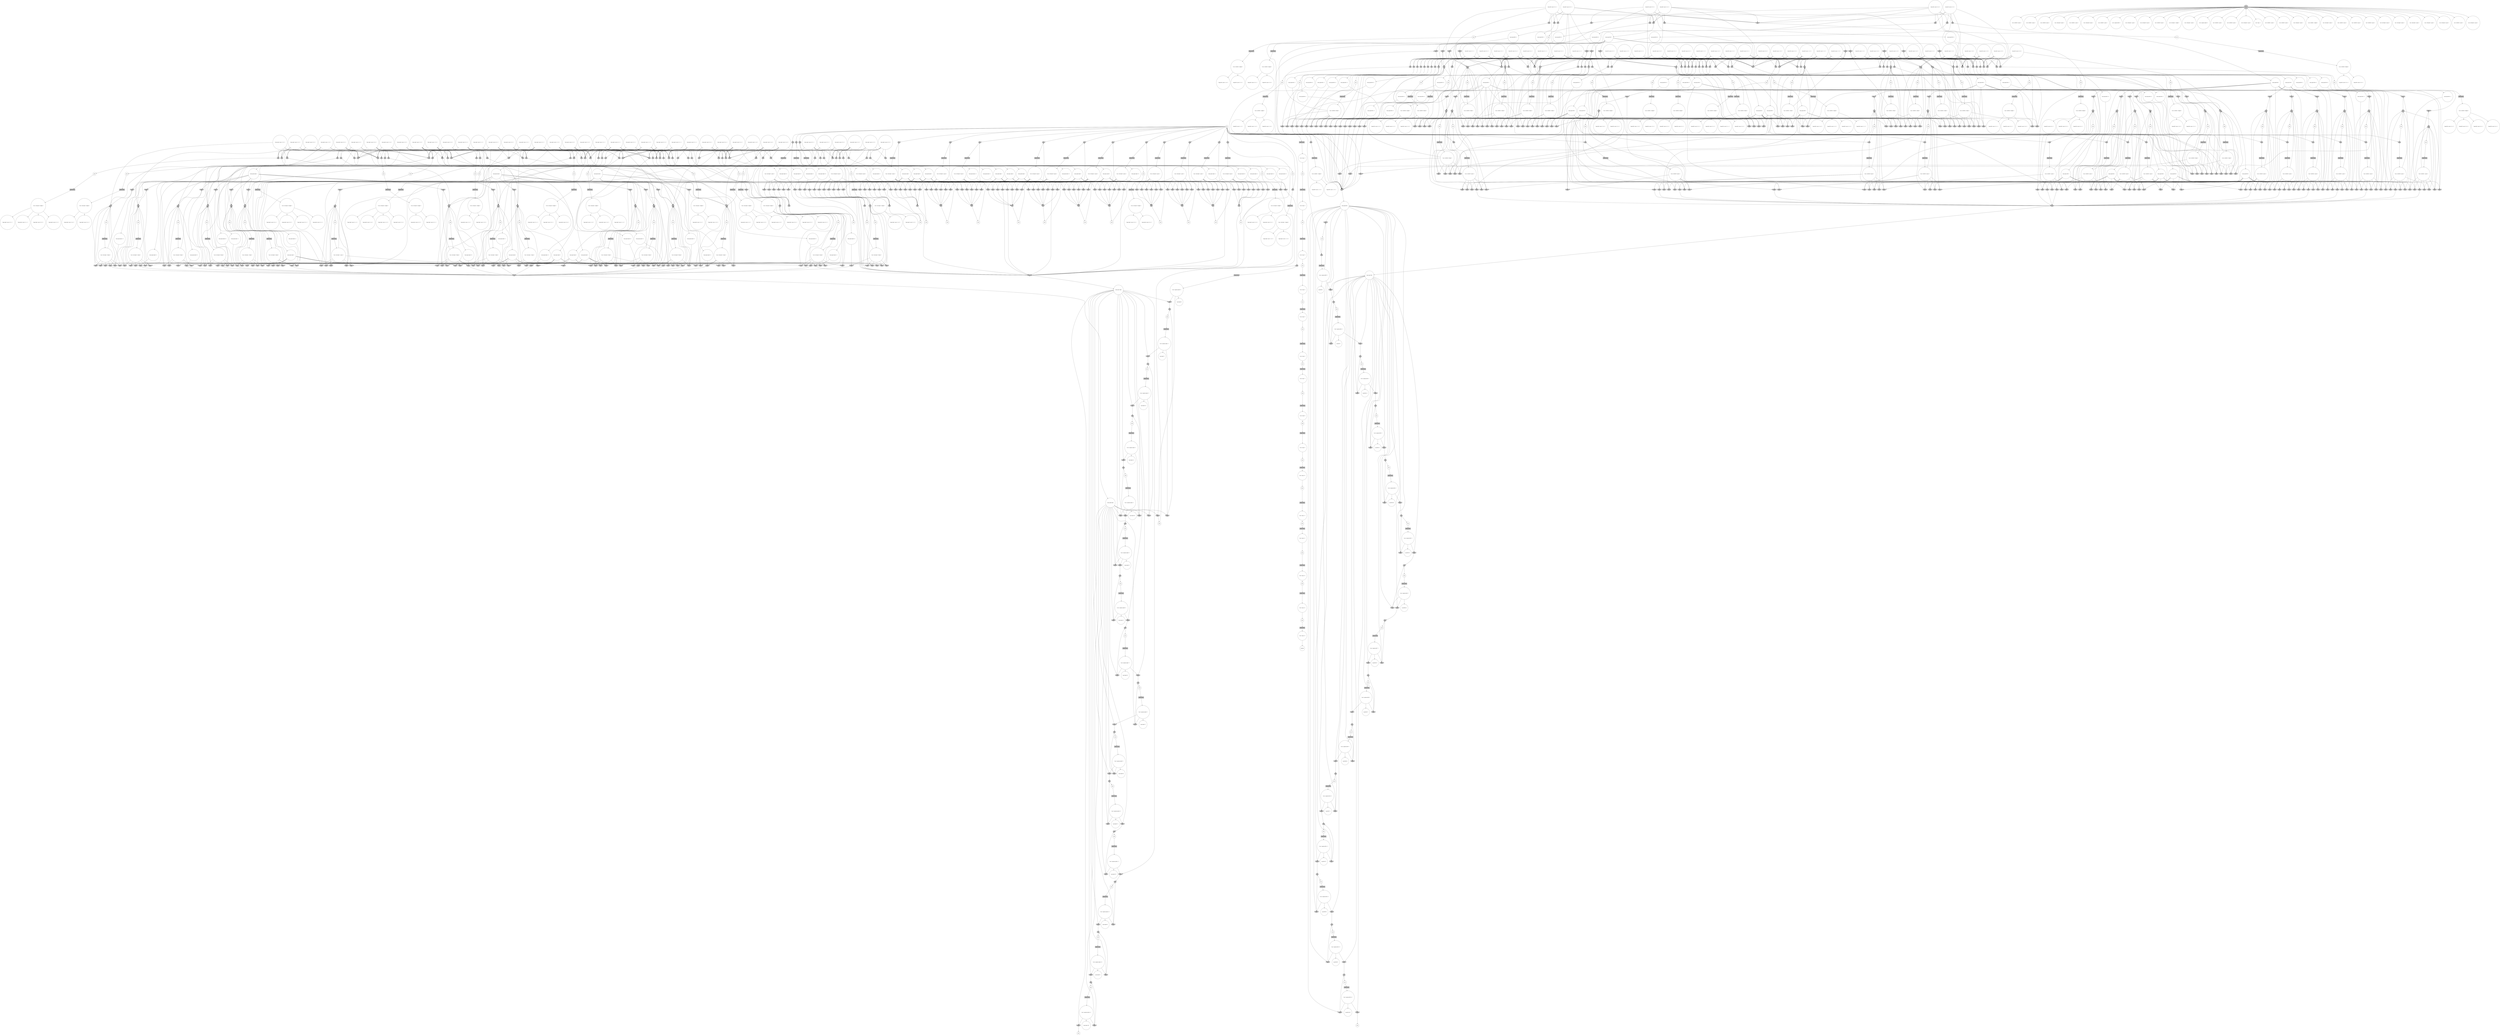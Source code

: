 digraph propNet
{
	"@17332b63"[shape=circle, style= filled, fillcolor=white, label="( does left ( move 3 2 5 3 ) )"]; "@17332b63"->"@4187a8e0"; "@17332b63"->"@2be26d42"; "@17332b63"->"@45a8a7e"; "@17332b63"->"@382b7bd9"; "@17332b63"->"@3cf4921b"; "@17332b63"->"@604c9c17"; "@17332b63"->"@c7f5bf9"; "@17332b63"->"@7cd47880"; 
	"@5fab9dac"[shape=invhouse, style= filled, fillcolor=grey, label="AND"]; "@5fab9dac"->"@20d75cf7"; 
	"@205074de"[shape=circle, style= filled, fillcolor=white, label="( legal left ( move 1 1 3 2 ) )"]; 
	"@1ad997f9"[shape=ellipse, style= filled, fillcolor=grey, label="OR"]; "@1ad997f9"->"@43886a34"; 
	"@7deb41d6"[shape=box, style= filled, fillcolor=grey, label="TRANSITION"]; "@7deb41d6"->"@66869470"; 
	"@63220fd1"[shape=circle, style= filled, fillcolor=white, label="( true ( cell left 5 1 knight ) )"]; "@63220fd1"->"@21495bb8"; "@63220fd1"->"@43b5699"; 
	"@e3f6d"[shape=box, style= filled, fillcolor=grey, label="TRANSITION"]; "@e3f6d"->"@c92015d"; 
	"@36e3fd79"[shape=circle, style= filled, fillcolor=white, label="( true ( captures left 1 ) )"]; "@36e3fd79"->"@2c8210fc"; "@36e3fd79"->"@c6a26b"; "@36e3fd79"->"@38be9340"; 
	"@58804a77"[shape=ellipse, style= filled, fillcolor=grey, label="OR"]; "@58804a77"->"@189ddde9"; 
	"@7bab2c3"[shape=circle, style= filled, fillcolor=white, label="( goal left 28 )"]; 
	"@6ea85b4"[shape=circle, style= filled, fillcolor=white, label="( goal right 64 )"]; 
	"@30086359"[shape=circle, style= filled, fillcolor=white, label="( does right ( move 3 1 1 2 ) )"]; "@30086359"->"@180fb0b0"; "@30086359"->"@25ee40a4"; "@30086359"->"@f58046e"; "@30086359"->"@292e2fba"; "@30086359"->"@7d8e4a2e"; "@30086359"->"@4f65cbd2"; "@30086359"->"@10ba5a81"; "@30086359"->"@3f2a09d5"; 
	"@6128453c"[shape=circle, style= filled, fillcolor=white, label="( next_tmp5 left 4 2 )"]; "@6128453c"->"@5262667"; 
	"@14b03ea"[shape=circle, style= filled, fillcolor=white, label="( true ( cell left 3 2 knight ) )"]; "@14b03ea"->"@273a3d36"; "@14b03ea"->"@2123baa0"; "@14b03ea"->"@61efb003"; "@14b03ea"->"@4178feba"; 
	"@3e58f124"[shape=ellipse, style= filled, fillcolor=grey, label="OR"]; "@3e58f124"->"@5afaa824"; 
	"@2a788315"[shape=ellipse, style= filled, fillcolor=grey, label="OR"]; "@2a788315"->"@4de5ed7b"; 
	"@272b72f4"[shape=ellipse, style= filled, fillcolor=grey, label="OR"]; "@272b72f4"->"@15880543"; 
	"@4faea727"[shape=invhouse, style= filled, fillcolor=grey, label="AND"]; "@4faea727"->"@10ed7f5c"; 
	"@6d1e7cc6"[shape=circle, style= filled, fillcolor=white, label="( true ( captures left 12 ) )"]; "@6d1e7cc6"->"@1eb7d25"; "@6d1e7cc6"->"@2b890c67"; "@6d1e7cc6"->"@5ad557c2"; 
	"@313816e0"[shape=circle, style= filled, fillcolor=white, label="( init ( cell left 2 3 pawn ) )"]; 
	"@22f90137"[shape=circle, style= filled, fillcolor=white, label="( init ( cell left 1 3 pawn ) )"]; 
	"@74914a0a"[shape=ellipse, style= filled, fillcolor=grey, label="OR"]; "@74914a0a"->"@6e94124f"; 
	"@35703484"[shape=circle, style= filled, fillcolor=white, label="( does left ( move 3 1 2 3 ) )"]; "@35703484"->"@3b28647a"; "@35703484"->"@85e57"; "@35703484"->"@2be26d42"; "@35703484"->"@41d753b7"; "@35703484"->"@4b48f7e0"; "@35703484"->"@3cf4921b"; "@35703484"->"@4283874e"; "@35703484"->"@246972f1"; 
	"@15837e8"[shape=ellipse, style= filled, fillcolor=grey, label="OR"]; "@15837e8"->"@46be6108"; 
	"@7960c21a"[shape=invhouse, style= filled, fillcolor=grey, label="AND"]; "@7960c21a"->"@25f45022"; 
	"@6fbdea60"[shape=invhouse, style= filled, fillcolor=grey, label="AND"]; "@6fbdea60"->"@4ccbc2d3"; 
	"@28fe04c6"[shape=invhouse, style= filled, fillcolor=grey, label="AND"]; "@28fe04c6"->"@6bd3e069"; 
	"@5889949a"[shape=invhouse, style= filled, fillcolor=grey, label="AND"]; "@5889949a"->"@129719f4"; 
	"@52988dd6"[shape=box, style= filled, fillcolor=grey, label="TRANSITION"]; "@52988dd6"->"@3c07ae6d"; 
	"@15d07c3f"[shape=circle, style= filled, fillcolor=white, label="( next_tmp1 right 1 )"]; "@15d07c3f"->"@427b7b5d"; "@15d07c3f"->"@36c51089"; "@15d07c3f"->"@a16b7c"; "@15d07c3f"->"@7004ba66"; "@15d07c3f"->"@d16e5d6"; "@15d07c3f"->"@1c8825a5"; "@15d07c3f"->"@3cecfaea"; "@15d07c3f"->"@501d5ebc"; "@15d07c3f"->"@1cd8f55c"; "@15d07c3f"->"@1a1a7aa4"; 
	"@12b4986"[shape=circle, style= filled, fillcolor=white, label="( does right ( move 1 3 3 2 ) )"]; "@12b4986"->"@3a0fbd45"; "@12b4986"->"@3b3e3940"; "@12b4986"->"@74a50916"; "@12b4986"->"@180fb0b0"; "@12b4986"->"@190c0fa7"; "@12b4986"->"@25ee40a4"; "@12b4986"->"@10ed7f5c"; "@12b4986"->"@397577f9"; 
	"@7e28ebb4"[shape=circle, style= filled, fillcolor=white, label="anon"]; "@7e28ebb4"->"@15b57dcb"; 
	"@57398044"[shape=ellipse, style= filled, fillcolor=grey, label="OR"]; "@57398044"->"@141d19"; 
	"@347cb44d"[shape=circle, style= filled, fillcolor=white, label="( true ( step 1 ) )"]; "@347cb44d"->"@238e8fe0"; 
	"@2760e8a2"[shape=circle, style= filled, fillcolor=white, label="anon"]; "@2760e8a2"->"@1b189cbb"; 
	"@3c9ed91f"[shape=invhouse, style= filled, fillcolor=grey, label="AND"]; "@3c9ed91f"->"@6bd3e069"; 
	"@77c7bee2"[shape=invhouse, style= filled, fillcolor=grey, label="AND"]; "@77c7bee2"->"@1b4920f8"; 
	"@3301f287"[shape=invhouse, style= filled, fillcolor=grey, label="AND"]; "@3301f287"->"@7db81d4f"; 
	"@3be67280"[shape=invhouse, style= filled, fillcolor=grey, label="AND"]; "@3be67280"->"@7791c263"; 
	"@1330b13c"[shape=invhouse, style= filled, fillcolor=grey, label="AND"]; "@1330b13c"->"@15fddb33"; 
	"@4cfed6f7"[shape=invhouse, style= filled, fillcolor=grey, label="AND"]; "@4cfed6f7"->"@6bd3e069"; 
	"@1639d811"[shape=circle, style= filled, fillcolor=white, label="( goal right 7 )"]; 
	"@61f873dd"[shape=invhouse, style= filled, fillcolor=grey, label="AND"]; "@61f873dd"->"@7448bc3d"; 
	"@2d68be1b"[shape=ellipse, style= filled, fillcolor=grey, label="OR"]; "@2d68be1b"->"@3798f5e7"; 
	"@213eb2bc"[shape=invhouse, style= filled, fillcolor=grey, label="AND"]; "@213eb2bc"->"@7b5c9f9d"; 
	"@5e3a78ad"[shape=invhouse, style= filled, fillcolor=grey, label="AND"]; "@5e3a78ad"->"@7b60e796"; 
	"@26ffd553"[shape=circle, style= filled, fillcolor=white, label="anon"]; "@26ffd553"->"@34e5307e"; 
	"@63e68a2b"[shape=invhouse, style= filled, fillcolor=grey, label="AND"]; "@63e68a2b"->"@2d68be1b"; 
	"@440d8355"[shape=invhouse, style= filled, fillcolor=grey, label="AND"]; "@440d8355"->"@51de8adb"; 
	"@17a7905e"[shape=invhouse, style= filled, fillcolor=grey, label="AND"]; "@17a7905e"->"@7366c3a0"; 
	"@780324ff"[shape=ellipse, style= filled, fillcolor=grey, label="OR"]; "@780324ff"->"@16721ee7"; 
	"@132d9844"[shape=invhouse, style= filled, fillcolor=grey, label="AND"]; "@132d9844"->"@294e430c"; 
	"@5eb10190"[shape=invhouse, style= filled, fillcolor=grey, label="AND"]; "@5eb10190"->"@520ed128"; 
	"@62618565"[shape=invhouse, style= filled, fillcolor=grey, label="AND"]; "@62618565"->"@8e43b44"; 
	"@500150a0"[shape=circle, style= filled, fillcolor=white, label="( next_tmp1 right 3 )"]; "@500150a0"->"@29578426"; "@500150a0"->"@3301f287"; "@500150a0"->"@5e875dee"; "@500150a0"->"@3ad6a0e0"; "@500150a0"->"@20e90906"; "@500150a0"->"@77d80e9"; "@500150a0"->"@465fadce"; "@500150a0"->"@6da264f1"; "@500150a0"->"@1b499616"; "@500150a0"->"@2207b0fb"; 
	"@60da5686"[shape=invhouse, style= filled, fillcolor=grey, label="AND"]; "@60da5686"->"@28825459"; 
	"@2e7cf883"[shape=invhouse, style= filled, fillcolor=grey, label="AND"]; "@2e7cf883"->"@4ffe0816"; 
	"@189ddde9"[shape=box, style= filled, fillcolor=grey, label="TRANSITION"]; "@189ddde9"->"@1520a48c"; 
	"@77fe0d66"[shape=invhouse, style= filled, fillcolor=grey, label="AND"]; "@77fe0d66"->"@56f7ce53"; 
	"@60ec2ea8"[shape=ellipse, style= filled, fillcolor=grey, label="OR"]; "@60ec2ea8"->"@31eb494e"; 
	"@46205df9"[shape=ellipse, style= filled, fillcolor=grey, label="OR"]; "@46205df9"->"@2e6c01b9"; 
	"@36164a8c"[shape=invhouse, style= filled, fillcolor=grey, label="AND"]; "@36164a8c"->"@308ab721"; 
	"@2a134eca"[shape=box, style= filled, fillcolor=grey, label="TRANSITION"]; "@2a134eca"->"@52f97d27"; 
	"@56e88e24"[shape=ellipse, style= filled, fillcolor=grey, label="OR"]; "@56e88e24"->"@3dcc0a0f"; 
	"@59e3bddb"[shape=ellipse, style= filled, fillcolor=grey, label="OR"]; "@59e3bddb"->"@76c5a2f7"; 
	"@231a6631"[shape=invhouse, style= filled, fillcolor=grey, label="AND"]; "@231a6631"->"@129719f4"; 
	"@749cd006"[shape=invhouse, style= filled, fillcolor=grey, label="AND"]; "@749cd006"->"@604c9c17"; 
	"@205bfbd8"[shape=invhouse, style= filled, fillcolor=grey, label="AND"]; "@205bfbd8"->"@5b787144"; 
	"@382f3bf0"[shape=ellipse, style= filled, fillcolor=grey, label="OR"]; "@382f3bf0"->"@25082661"; 
	"@a2c6f70"[shape=invhouse, style= filled, fillcolor=grey, label="AND"]; "@a2c6f70"->"@7448bc3d"; 
	"@335ad36d"[shape=circle, style= filled, fillcolor=white, label="( goal right 14 )"]; 
	"@372bab9"[shape=invhouse, style= filled, fillcolor=grey, label="AND"]; "@372bab9"->"@520ed128"; 
	"@58dcdffc"[shape=circle, style= filled, fillcolor=white, label="anon"]; "@58dcdffc"->"@7cb9e9a3"; 
	"@5e917cb0"[shape=circle, style= filled, fillcolor=white, label="( does left ( move 4 1 2 2 ) )"]; "@5e917cb0"->"@3b28647a"; "@5e917cb0"->"@7bfd25ce"; "@5e917cb0"->"@732efcfe"; "@5e917cb0"->"@489578c1"; "@5e917cb0"->"@57398044"; "@5e917cb0"->"@17db8f8e"; "@5e917cb0"->"@515632d"; "@5e917cb0"->"@4283874e"; 
	"@3fb01949"[shape=invhouse, style= filled, fillcolor=grey, label="AND"]; "@3fb01949"->"@59727745"; 
	"@2490fd20"[shape=invhouse, style= filled, fillcolor=grey, label="AND"]; "@2490fd20"->"@7d91275b"; 
	"@4302a01f"[shape=invhouse, style= filled, fillcolor=grey, label="AND"]; "@4302a01f"->"@697eb767"; 
	"@72392814"[shape=circle, style= filled, fillcolor=white, label="( true ( step 3 ) )"]; "@72392814"->"@230278c5"; 
	"@1ea4daa3"[shape=box, style= filled, fillcolor=grey, label="TRANSITION"]; "@1ea4daa3"->"@30b5ac2c"; 
	"@767946a2"[shape=invhouse, style= filled, fillcolor=grey, label="AND"]; "@767946a2"->"@7d91275b"; 
	"@21ce9f9d"[shape=circle, style= filled, fillcolor=white, label="( true ( captures right 1 ) )"]; "@21ce9f9d"->"@17ef3d12"; "@21ce9f9d"->"@1639d811"; "@21ce9f9d"->"@205bfbd8"; 
	"@37cc1f09"[shape=circle, style= filled, fillcolor=white, label="anon"]; "@37cc1f09"->"@22fff2a2"; 
	"@252cdd20"[shape=circle, style= filled, fillcolor=white, label="anon"]; "@252cdd20"->"@53e64a3b"; 
	"@117c50b9"[shape=circle, style= filled, fillcolor=white, label="( legal right ( move 5 3 3 2 ) )"]; 
	"@7e299629"[shape=circle, style= filled, fillcolor=white, label="( true ( cell left 2 3 pawn ) )"]; "@7e299629"->"@1d429498"; "@7e299629"->"@2738ef1d"; "@7e299629"->"@61f873dd"; "@7e299629"->"@7fdb04ed"; "@7e299629"->"@4dfd245f"; "@7e299629"->"@3cdc5434"; "@7e299629"->"@a2c6f70"; 
	"@4302df5"[shape=ellipse, style= filled, fillcolor=grey, label="OR"]; "@4302df5"->"@771931f8"; 
	"@2331ebb3"[shape=invhouse, style= filled, fillcolor=grey, label="AND"]; "@2331ebb3"->"@10ed7f5c"; 
	"@2555e3ab"[shape=circle, style= filled, fillcolor=white, label="( next_tmp5 right 3 1 )"]; "@2555e3ab"->"@37c3a0c7"; 
	"@48007a17"[shape=circle, style= filled, fillcolor=white, label="( true ( captures left 14 ) )"]; "@48007a17"->"@3d4e49a"; "@48007a17"->"@5fa6fb3e"; "@48007a17"->"@37bbea67"; 
	"@730a4a32"[shape=invhouse, style= filled, fillcolor=grey, label="AND"]; "@730a4a32"->"@4d68af51"; 
	"@46993aaa"[shape=ellipse, style= filled, fillcolor=grey, label="OR"]; "@46993aaa"->"@75da931b"; 
	"@2a06bbe7"[shape=circle, style= filled, fillcolor=white, label="( legal left ( move 4 1 2 2 ) )"]; 
	"@1224b90"[shape=ellipse, style= filled, fillcolor=grey, label="OR"]; "@1224b90"->"@296068c9"; 
	"@7a2760f"[shape=invhouse, style= filled, fillcolor=grey, label="AND"]; "@7a2760f"->"@2a788315"; 
	"@39ce508a"[shape=ellipse, style= filled, fillcolor=grey, label="OR"]; "@39ce508a"->"@70f87478"; 
	"@53e64a3b"[shape=box, style= filled, fillcolor=grey, label="TRANSITION"]; "@53e64a3b"->"@8c3d31c"; 
	"@36598d00"[shape=circle, style= filled, fillcolor=white, label="( init ( cell left 4 3 pawn ) )"]; 
	"@5b3d9c02"[shape=invhouse, style= filled, fillcolor=grey, label="AND"]; "@5b3d9c02"->"@2fe6707"; 
	"@4f65cbd2"[shape=ellipse, style= filled, fillcolor=grey, label="OR"]; "@4f65cbd2"->"@242870b7"; 
	"@7ab05cd7"[shape=ellipse, style= filled, fillcolor=grey, label="OR"]; "@7ab05cd7"->"@509f662e"; 
	"@27443628"[shape=invhouse, style= filled, fillcolor=grey, label="AND"]; "@27443628"->"@308ab721"; 
	"@153e6f83"[shape=ellipse, style= filled, fillcolor=grey, label="OR"]; "@153e6f83"->"@360b0c5a"; 
	"@5106def2"[shape=circle, style= filled, fillcolor=white, label="( legal right ( move 4 1 2 2 ) )"]; 
	"@4145f572"[shape=circle, style= filled, fillcolor=white, label="anon"]; "@4145f572"->"@3c095f75"; 
	"@4187a8e0"[shape=ellipse, style= filled, fillcolor=grey, label="OR"]; "@4187a8e0"->"@31602bbc"; 
	"@7e91259"[shape=invhouse, style= filled, fillcolor=grey, label="AND"]; "@7e91259"->"@45edcd24"; 
	"@2a476914"[shape=invhouse, style= filled, fillcolor=grey, label="AND"]; "@2a476914"->"@272b72f4"; 
	"@38be9340"[shape=invhouse, style= filled, fillcolor=grey, label="AND"]; "@38be9340"->"@531ae81d"; 
	"@369133f6"[shape=ellipse, style= filled, fillcolor=grey, label="OR"]; "@369133f6"->"@76ea7776"; 
	"@65e73498"[shape=invhouse, style= filled, fillcolor=grey, label="AND"]; "@65e73498"->"@28825459"; 
	"@509f662e"[shape=circle, style= filled, fillcolor=white, label="anon"]; "@509f662e"->"@46205df9"; 
	"@41d47f59"[shape=circle, style= filled, fillcolor=white, label="( true ( captures left 5 ) )"]; "@41d47f59"->"@6d7ffbf"; "@41d47f59"->"@450ae3fb"; "@41d47f59"->"@1bfa1ba1"; 
	"@1bfa1ba1"[shape=invhouse, style= filled, fillcolor=grey, label="AND"]; "@1bfa1ba1"->"@56e88e24"; 
	"@2207b0fb"[shape=invhouse, style= filled, fillcolor=grey, label="AND"]; "@2207b0fb"->"@1e4adb34"; 
	"@228917a2"[shape=circle, style= filled, fillcolor=white, label="( true ( captures left 2 ) )"]; "@228917a2"->"@7471c619"; "@228917a2"->"@7d8e9adf"; "@228917a2"->"@742e6c66"; 
	"@273a3d36"[shape=circle, style= filled, fillcolor=white, label="( legal left ( move 3 2 1 3 ) )"]; 
	"@39ea2de1"[shape=ellipse, style= filled, fillcolor=grey, label="OR"]; "@39ea2de1"->"@3d6a2c7b"; 
	"@31313e0e"[shape=invhouse, style= filled, fillcolor=grey, label="AND"]; "@31313e0e"->"@520ed128"; 
	"@464cdac8"[shape=ellipse, style= filled, fillcolor=grey, label="OR"]; "@464cdac8"->"@5fafa486"; 
	"@65f4ba51"[shape=circle, style= filled, fillcolor=white, label="anon"]; "@65f4ba51"->"@68e86f41"; 
	"@7fdb04ed"[shape=invhouse, style= filled, fillcolor=grey, label="AND"]; "@7fdb04ed"->"@7448bc3d"; 
	"@6745934e"[shape=invhouse, style= filled, fillcolor=grey, label="AND"]; "@6745934e"->"@15fddb33"; 
	"@35e5ebbf"[shape=invhouse, style= filled, fillcolor=grey, label="AND"]; "@35e5ebbf"->"@3fdb8a73"; 
	"@16309ee1"[shape=circle, style= filled, fillcolor=white, label="anon"]; "@16309ee1"->"@6b6b4e30"; 
	"@73cb4cae"[shape=circle, style= filled, fillcolor=white, label="( true ( cell right 3 1 blank ) )"]; "@73cb4cae"->"@74220711"; "@73cb4cae"->"@3c40f0"; "@73cb4cae"->"@6874ece8"; "@73cb4cae"->"@127e942f"; "@73cb4cae"->"@208c5a4f"; "@73cb4cae"->"@6fbae5f5"; "@73cb4cae"->"@6b6d079a"; 
	"@9bed3d1"[shape=circle, style= filled, fillcolor=white, label="( init ( cell right 3 3 pawn ) )"]; 
	"@764d2b11"[shape=circle, style= filled, fillcolor=white, label="( init ( cell left 2 1 pawn ) )"]; 
	"@1a1a7aa4"[shape=invhouse, style= filled, fillcolor=grey, label="AND"]; "@1a1a7aa4"->"@20d75cf7"; 
	"@512fb063"[shape=invhouse, style= filled, fillcolor=grey, label="AND"]; "@512fb063"->"@7ab05cd7"; 
	"@32645ccb"[shape=circle, style= filled, fillcolor=white, label="( true ( cell left 3 1 pawn ) )"]; "@32645ccb"->"@ac1b161"; "@32645ccb"->"@3033b503"; "@32645ccb"->"@7be84195"; "@32645ccb"->"@43036651"; "@32645ccb"->"@5faabc29"; "@32645ccb"->"@61136da6"; "@32645ccb"->"@775be8d3"; 
	"@1f4649ed"[shape=ellipse, style= filled, fillcolor=grey, label="OR"]; "@1f4649ed"->"@3f9f76a5"; 
	"@4903f4aa"[shape=ellipse, style= filled, fillcolor=grey, label="OR"]; "@4903f4aa"->"@22b3ea59"; 
	"@c4c7e10"[shape=circle, style= filled, fillcolor=white, label="( next_tmp4 left 5 1 )"]; "@c4c7e10"->"@16365c90"; 
	"@5d11985e"[shape=invhouse, style= filled, fillcolor=grey, label="AND"]; "@5d11985e"->"@697eb767"; 
	"@7669521"[shape=ellipse, style= filled, fillcolor=grey, label="OR"]; "@7669521"->"@5fc8ad52"; 
	"@6399f443"[shape=circle, style= filled, fillcolor=white, label="( does left ( move 2 3 1 1 ) )"]; "@6399f443"->"@4631c43f"; "@6399f443"->"@1f4649ed"; "@6399f443"->"@464cdac8"; "@6399f443"->"@6546169"; "@6399f443"->"@1ad997f9"; "@6399f443"->"@565902ca"; "@6399f443"->"@7b963273"; "@6399f443"->"@7e054643"; 
	"@397577f9"[shape=ellipse, style= filled, fillcolor=grey, label="OR"]; "@397577f9"->"@4f1799e7"; 
	"@3dccf342"[shape=invhouse, style= filled, fillcolor=grey, label="AND"]; "@3dccf342"->"@4c372a96"; 
	"@76c5a2f7"[shape=circle, style= filled, fillcolor=white, label="anon"]; "@76c5a2f7"->"@73e04a35"; 
	"@29578426"[shape=invhouse, style= filled, fillcolor=grey, label="AND"]; "@29578426"->"@3c291fc2"; 
	"@fc519e2"[shape=invhouse, style= filled, fillcolor=grey, label="AND"]; "@fc519e2"->"@6276e1db"; 
	"@7d6f3ed7"[shape=circle, style= filled, fillcolor=white, label="( next_tmp5 left 5 3 )"]; "@7d6f3ed7"->"@2b5d925b"; 
	"@2fe6707"[shape=ellipse, style= filled, fillcolor=grey, label="OR"]; "@2fe6707"->"@c1dfe1a"; 
	"@7be84195"[shape=invhouse, style= filled, fillcolor=grey, label="AND"]; "@7be84195"->"@4903f4aa"; 
	"@55172fb9"[shape=invhouse, style= filled, fillcolor=grey, label="AND"]; "@55172fb9"->"@53d26552"; 
	"@61335b86"[shape=circle, style= filled, fillcolor=white, label="( next_tmp4 left 5 3 )"]; "@61335b86"->"@540a6997"; 
	"@2537e19e"[shape=invhouse, style= filled, fillcolor=grey, label="AND"]; "@2537e19e"->"@27013985"; 
	"@3c095f75"[shape=box, style= filled, fillcolor=grey, label="TRANSITION"]; "@3c095f75"->"@233f99af"; 
	"@1d1d2b8"[shape=box, style= filled, fillcolor=grey, label="TRANSITION"]; "@1d1d2b8"->"@60c0a150"; 
	"@1c52ac68"[shape=ellipse, style= filled, fillcolor=grey, label="OR"]; "@1c52ac68"->"@787f7957"; 
	"@6774a144"[shape=invhouse, style= filled, fillcolor=grey, label="AND"]; "@6774a144"->"@129719f4"; 
	"@2a788b76"[shape=invhouse, style= filled, fillcolor=grey, label="AND"]; "@2a788b76"->"@d93a6a5"; 
	"@203ba002"[shape=invhouse, style= filled, fillcolor=grey, label="AND"]; "@203ba002"->"@2a788315"; 
	"@29086036"[shape=box, style= filled, fillcolor=grey, label="TRANSITION"]; "@29086036"->"@32645ccb"; 
	"@4feaefc5"[shape=circle, style= filled, fillcolor=white, label="( true ( cell left 2 1 blank ) )"]; "@4feaefc5"->"@5889949a"; "@4feaefc5"->"@49cda7e7"; "@4feaefc5"->"@231a6631"; "@4feaefc5"->"@6ff0239"; "@4feaefc5"->"@69912a56"; "@4feaefc5"->"@596b753"; "@4feaefc5"->"@6774a144"; 
	"@41d753b7"[shape=ellipse, style= filled, fillcolor=grey, label="OR"]; "@41d753b7"->"@1fb93526"; 
	"@62d5163a"[shape=invhouse, style= filled, fillcolor=grey, label="AND"]; "@62d5163a"->"@118aeabe"; 
	"@2a6d23ea"[shape=invhouse, style= filled, fillcolor=grey, label="AND"]; "@2a6d23ea"->"@51de8adb"; 
	"@13b9a2fd"[shape=invhouse, style= filled, fillcolor=grey, label="AND"]; "@13b9a2fd"->"@488d12e4"; 
	"@6d35707c"[shape=invhouse, style= filled, fillcolor=grey, label="AND"]; "@6d35707c"->"@3a65724d"; 
	"@728edb84"[shape=ellipse, style= filled, fillcolor=grey, label="OR"]; "@728edb84"->"@31ccbefe"; 
	"@5d0e8647"[shape=circle, style= filled, fillcolor=white, label="anon"]; "@5d0e8647"->"@78f77c8e"; 
	"@540a6997"[shape=invhouse, style= filled, fillcolor=grey, label="AND"]; "@540a6997"->"@272b72f4"; 
	"@1b435686"[shape=circle, style= filled, fillcolor=white, label="( init ( cell right 4 3 pawn ) )"]; 
	"@23bb9829"[shape=circle, style= filled, fillcolor=white, label="( true ( cell right 5 3 knight ) )"]; "@23bb9829"->"@117c50b9"; "@23bb9829"->"@ed6ee28"; 
	"@557e5cbd"[shape=box, style= filled, fillcolor=grey, label="TRANSITION"]; "@557e5cbd"->"@1b4865b1"; 
	"@2792e317"[shape=invhouse, style= filled, fillcolor=grey, label="AND"]; "@2792e317"->"@3b63de4e"; 
	"@e235e9d"[shape=circle, style= filled, fillcolor=white, label="( legal right ( move 2 2 4 1 ) )"]; 
	"@9ad5d46"[shape=circle, style= filled, fillcolor=white, label="( init ( cell left 3 1 pawn ) )"]; 
	"@7692ed85"[shape=ellipse, style= filled, fillcolor=grey, label="OR"]; "@7692ed85"->"@2827f394"; 
	"@21353d27"[shape=invhouse, style= filled, fillcolor=grey, label="AND"]; "@21353d27"->"@71988d36"; 
	"@2d5e8aa5"[shape=circle, style= filled, fillcolor=white, label="( true ( cell left 2 1 knight ) )"]; "@2d5e8aa5"->"@10fa1b2d"; "@2d5e8aa5"->"@28a7bd7a"; "@2d5e8aa5"->"@1875a340"; 
	"@440c4cee"[shape=invhouse, style= filled, fillcolor=grey, label="AND"]; "@440c4cee"->"@15fddb33"; 
	"@1cd8f55c"[shape=invhouse, style= filled, fillcolor=grey, label="AND"]; "@1cd8f55c"->"@19fc4e"; 
	"@605df3c5"[shape=circle, style= filled, fillcolor=white, label="anon"]; "@605df3c5"->"@76612ef6"; 
	"@3798f5e7"[shape=circle, style= filled, fillcolor=white, label="anon"]; "@3798f5e7"->"@780adb3f"; 
	"@404fe94c"[shape=invhouse, style= filled, fillcolor=grey, label="AND"]; "@404fe94c"->"@8e43b44"; 
	"@7d1050be"[shape=circle, style= filled, fillcolor=white, label="( next_tmp5 right 5 2 )"]; "@7d1050be"->"@28fe04c6"; 
	"@1efde7ba"[shape=invhouse, style= filled, fillcolor=grey, label="AND"]; "@1efde7ba"->"@7791c263"; 
	"@71e852be"[shape=ellipse, style= filled, fillcolor=grey, label="OR"]; "@71e852be"->"@4b90725e"; 
	"@64fef26a"[shape=box, style= filled, fillcolor=grey, label="TRANSITION"]; "@64fef26a"->"@312cfd62"; 
	"@31eb494e"[shape=circle, style= filled, fillcolor=white, label="anon"]; "@31eb494e"->"@4e81d783"; 
	"@76898587"[shape=circle, style= filled, fillcolor=white, label="( true ( cell left 4 3 blank ) )"]; "@76898587"->"@45e881b6"; "@76898587"->"@2728ed5f"; "@76898587"->"@23a82e92"; "@76898587"->"@5dfa490"; "@76898587"->"@43f854bd"; "@76898587"->"@397af435"; "@76898587"->"@404b7c69"; 
	"@33799a1e"[shape=box, style= filled, fillcolor=grey, label="TRANSITION"]; "@33799a1e"->"@1d2b9f14"; 
	"@5fe940a6"[shape=circle, style= filled, fillcolor=white, label="( legal left ( move 5 2 3 1 ) )"]; 
	"@64c47498"[shape=circle, style= filled, fillcolor=white, label="( does right ( move 2 3 4 2 ) )"]; "@64c47498"->"@3f8771dc"; "@64c47498"->"@79ec41c0"; "@64c47498"->"@22509bfc"; "@64c47498"->"@180fb0b0"; "@64c47498"->"@5e15e68d"; "@64c47498"->"@25ee40a4"; "@64c47498"->"@488d12e4"; "@64c47498"->"@5cee644c"; 
	"@7445748"[shape=invhouse, style= filled, fillcolor=grey, label="AND"]; "@7445748"->"@6bd3e069"; 
	"@45e33bb8"[shape=circle, style= filled, fillcolor=white, label="( legal right ( move 4 2 2 1 ) )"]; 
	"@44fc9e7e"[shape=circle, style= filled, fillcolor=white, label="( does right ( move 1 3 2 1 ) )"]; "@44fc9e7e"->"@7dcb3cd"; "@44fc9e7e"->"@54d1f0ad"; "@44fc9e7e"->"@78d5c653"; "@44fc9e7e"->"@121ca203"; "@44fc9e7e"->"@6a3de2df"; "@44fc9e7e"->"@22e6f970"; "@44fc9e7e"->"@5177e6b4"; "@44fc9e7e"->"@10ed7f5c"; 
	"@742e6c66"[shape=circle, style= filled, fillcolor=white, label="( goal left 14 )"]; 
	"@55444319"[shape=circle, style= filled, fillcolor=white, label="( next_tmp5 right 4 2 )"]; "@55444319"->"@66a1fdd8"; 
	"@47122d"[shape=invhouse, style= filled, fillcolor=grey, label="AND"]; "@47122d"->"@65685e30"; 
	"@2b04a681"[shape=box, style= filled, fillcolor=grey, label="TRANSITION"]; "@2b04a681"->"@1f635484"; 
	"@409ba134"[shape=circle, style= filled, fillcolor=white, label="( true ( cell left 1 2 pawn ) )"]; "@409ba134"->"@502a3135"; "@409ba134"->"@105b3e5d"; "@409ba134"->"@31b27882"; "@409ba134"->"@75d43bb3"; "@409ba134"->"@2537e19e"; "@409ba134"->"@2c154024"; "@409ba134"->"@346df9bc"; 
	"@590e130c"[shape=box, style= filled, fillcolor=grey, label="TRANSITION"]; "@590e130c"->"@40944dbd"; 
	"@3b961a84"[shape=ellipse, style= filled, fillcolor=grey, label="OR"]; "@3b961a84"->"@7ba6eeab"; 
	"@c4be179"[shape=invhouse, style= filled, fillcolor=grey, label="AND"]; "@c4be179"->"@38e609c9"; 
	"@52b4ac5c"[shape=circle, style= filled, fillcolor=white, label="( true ( cell right 2 1 pawn ) )"]; "@52b4ac5c"->"@2e893a4a"; "@52b4ac5c"->"@48c4fedd"; "@52b4ac5c"->"@48cc258a"; "@52b4ac5c"->"@694b525c"; "@52b4ac5c"->"@465fadce"; "@52b4ac5c"->"@512fb063"; "@52b4ac5c"->"@57530551"; 
	"@6fbae5f5"[shape=invhouse, style= filled, fillcolor=grey, label="AND"]; "@6fbae5f5"->"@3f2a09d5"; 
	"@450ae3fb"[shape=invhouse, style= filled, fillcolor=grey, label="AND"]; "@450ae3fb"->"@60f00e0f"; 
	"@5a01f91"[shape=circle, style= filled, fillcolor=white, label="( goal left 78 )"]; 
	"@27573872"[shape=box, style= filled, fillcolor=grey, label="TRANSITION"]; "@27573872"->"@48007a17"; 
	"@1f72e08e"[shape=invhouse, style= filled, fillcolor=grey, label="AND"]; "@1f72e08e"->"@702d2da4"; 
	"@12a4ed99"[shape=ellipse, style= filled, fillcolor=grey, label="OR"]; "@12a4ed99"->"@9eae15f"; 
	"@5e87512"[shape=ellipse, style= filled, fillcolor=grey, label="OR"]; "@5e87512"->"@605df3c5"; 
	"@28404eb2"[shape=invhouse, style= filled, fillcolor=grey, label="AND"]; "@28404eb2"->"@4d68af51"; 
	"@6a74f160"[shape=invhouse, style= filled, fillcolor=grey, label="AND"]; "@6a74f160"->"@7b5c9f9d"; 
	"@3d44d0c6"[shape=box, style= filled, fillcolor=grey, label="TRANSITION"]; "@3d44d0c6"->"@36e3fd79"; 
	"@c33aa9b"[shape=circle, style= filled, fillcolor=white, label="( true ( cell left 5 3 pawn ) )"]; "@c33aa9b"->"@1f183871"; "@c33aa9b"->"@3ab6a5fb"; "@c33aa9b"->"@40d0726d"; "@c33aa9b"->"@6d35707c"; "@c33aa9b"->"@315e4dbe"; "@c33aa9b"->"@69adff28"; "@c33aa9b"->"@2b5d925b"; 
	"@b7cf28b"[shape=circle, style= filled, fillcolor=white, label="anon"]; "@b7cf28b"->"@3d44d0c6"; 
	"@43f854bd"[shape=invhouse, style= filled, fillcolor=grey, label="AND"]; "@43f854bd"->"@27feae0f"; 
	"@208c5a4f"[shape=invhouse, style= filled, fillcolor=grey, label="AND"]; "@208c5a4f"->"@3f2a09d5"; 
	"@2b5d925b"[shape=invhouse, style= filled, fillcolor=grey, label="AND"]; "@2b5d925b"->"@7b5c9f9d"; 
	"@71bd8993"[shape=box, style= filled, fillcolor=grey, label="TRANSITION"]; "@71bd8993"->"@6165ab39"; 
	"@41692a49"[shape=invhouse, style= filled, fillcolor=grey, label="AND"]; "@41692a49"->"@61316264"; 
	"@2abbaa16"[shape=circle, style= filled, fillcolor=white, label="( legal right ( move 3 1 5 2 ) )"]; 
	"@6b177115"[shape=ellipse, style= filled, fillcolor=grey, label="OR"]; "@6b177115"->"@500150a0"; 
	"@2400218d"[shape=invhouse, style= filled, fillcolor=grey, label="AND"]; "@2400218d"->"@65f9c5c8"; 
	"@7f408325"[shape=circle, style= filled, fillcolor=white, label="( true ( cell right 3 1 knight ) )"]; "@7f408325"->"@2abbaa16"; "@7f408325"->"@502c06b2"; "@7f408325"->"@2507e9a8"; "@7f408325"->"@77b9e7fc"; 
	"@5ad557c2"[shape=invhouse, style= filled, fillcolor=grey, label="AND"]; "@5ad557c2"->"@7f371a59"; 
	"@61efb003"[shape=circle, style= filled, fillcolor=white, label="( legal left ( move 3 2 5 3 ) )"]; 
	"@6fafc4c2"[shape=invhouse, style= filled, fillcolor=grey, label="AND"]; "@6fafc4c2"->"@1a18c28a"; 
	"@22fff2a2"[shape=box, style= filled, fillcolor=grey, label="TRANSITION"]; "@22fff2a2"->"@63220fd1"; 
	"@247cb66a"[shape=invhouse, style= filled, fillcolor=grey, label="AND"]; "@247cb66a"->"@369133f6"; 
	"@51da6868"[shape=box, style= filled, fillcolor=grey, label="TRANSITION"]; "@51da6868"->"@6f628b8d"; 
	"@4daaf194"[shape=invhouse, style= filled, fillcolor=grey, label="AND"]; "@4daaf194"->"@1b4920f8"; 
	"@f74f6ef"[shape=box, style= filled, fillcolor=grey, label="TRANSITION"]; "@f74f6ef"->"@1ae3e881"; 
	"@2728ed5f"[shape=invhouse, style= filled, fillcolor=grey, label="AND"]; "@2728ed5f"->"@27feae0f"; 
	"@7bfd25ce"[shape=ellipse, style= filled, fillcolor=grey, label="OR"]; "@7bfd25ce"->"@28bd36fa"; 
	"@788c1852"[shape=circle, style= filled, fillcolor=white, label="anon"]; "@788c1852"->"@64e48e45"; 
	"@604745cf"[shape=circle, style= filled, fillcolor=white, label="( init ( captures left 0 ) )"]; 
	"@dd0feea"[shape=circle, style= filled, fillcolor=white, label="anon"]; "@dd0feea"->"@470285d8"; 
	"@658ba380"[shape=invhouse, style= filled, fillcolor=grey, label="AND"]; "@658ba380"->"@54bec43f"; 
	"@1b499616"[shape=invhouse, style= filled, fillcolor=grey, label="AND"]; "@1b499616"->"@4ffe0816"; 
	"@56a96eba"[shape=box, style= filled, fillcolor=grey, label="TRANSITION"]; "@56a96eba"->"@396ab2e8"; 
	"@3aeebf17"[shape=circle, style= filled, fillcolor=white, label="( true ( cell right 1 1 knight ) )"]; "@3aeebf17"->"@50078e"; "@3aeebf17"->"@675926d1"; 
	"@32552379"[shape=circle, style= filled, fillcolor=white, label="( next_tmp5 left 5 1 )"]; "@32552379"->"@779b3e"; 
	"@603a9c52"[shape=circle, style= filled, fillcolor=white, label="anon"]; "@603a9c52"->"@2a134eca"; 
	"@324e68fb"[shape=ellipse, style= filled, fillcolor=grey, label="OR"]; "@324e68fb"->"@50d79dfe"; 
	"@30227d4e"[shape=circle, style= filled, fillcolor=white, label="( true ( cell left 1 2 blank ) )"]; "@30227d4e"->"@606f6068"; "@30227d4e"->"@23b561a2"; "@30227d4e"->"@530f243b"; "@30227d4e"->"@663f3fbd"; "@30227d4e"->"@372f2b32"; "@30227d4e"->"@74e0eb3f"; "@30227d4e"->"@77fe0d66"; 
	"@2d34ab9b"[shape=circle, style= filled, fillcolor=white, label="( next_tmp2 left 4 )"]; "@2d34ab9b"->"@131f1d25"; "@2d34ab9b"->"@77c7bee2"; "@2d34ab9b"->"@28404eb2"; "@2d34ab9b"->"@21346812"; "@2d34ab9b"->"@733638d4"; "@2d34ab9b"->"@7194f467"; "@2d34ab9b"->"@3b76d662"; "@2d34ab9b"->"@5d11985e"; "@2d34ab9b"->"@231a6631"; "@2d34ab9b"->"@b06c6be"; "@2d34ab9b"->"@74e0eb3f"; "@2d34ab9b"->"@17072b90"; 
	"@5dfa490"[shape=invhouse, style= filled, fillcolor=grey, label="AND"]; "@5dfa490"->"@27feae0f"; 
	"@255b5c1f"[shape=ellipse, style= filled, fillcolor=grey, label="OR"]; "@255b5c1f"->"@10fd0a62"; 
	"@2a5b8e8c"[shape=circle, style= filled, fillcolor=white, label="( next_tmp4 left 3 2 )"]; "@2a5b8e8c"->"@3faf7a03"; 
	"@777490ad"[shape=invhouse, style= filled, fillcolor=grey, label="AND"]; "@777490ad"->"@57398044"; 
	"@1b72290f"[shape=ellipse, style= filled, fillcolor=grey, label="OR"]; "@1b72290f"->"@63e5a5dc"; 
	"@5a333b2e"[shape=circle, style= filled, fillcolor=white, label="anon"]; "@5a333b2e"->"@39ce508a"; 
	"@543a586d"[shape=circle, style= filled, fillcolor=white, label="( next_tmp0 left 5 )"]; "@543a586d"->"@502a3135"; "@543a586d"->"@7a15b555"; "@543a586d"->"@2792e317"; "@543a586d"->"@3b756db3"; "@543a586d"->"@36d98810"; "@543a586d"->"@73d742a1"; "@543a586d"->"@620968f9"; "@543a586d"->"@6fafc4c2"; "@543a586d"->"@775be8d3"; "@543a586d"->"@404fe94c"; "@543a586d"->"@a2c6f70"; "@543a586d"->"@3c2465e5"; 
	"@1a0283e"[shape=circle, style= filled, fillcolor=white, label="( next_tmp4 left 3 3 )"]; "@1a0283e"->"@69fc6eed"; 
	"@4ab8fba5"[shape=circle, style= filled, fillcolor=white, label="anon"]; "@4ab8fba5"->"@2a38d0a8"; 
	"@6efbfb30"[shape=ellipse, style= filled, fillcolor=grey, label="OR"]; "@6efbfb30"->"@6128453c"; 
	"@157ee3e5"[shape=circle, style= filled, fillcolor=white, label="anon"]; "@157ee3e5"->"@64dc420b"; 
	"@7b5c9f9d"[shape=ellipse, style= filled, fillcolor=grey, label="OR"]; "@7b5c9f9d"->"@7df33bb0"; 
	"@c58f769"[shape=circle, style= filled, fillcolor=white, label="( goal right 92 )"]; 
	"@213e2b4a"[shape=ellipse, style= filled, fillcolor=grey, label="OR"]; "@213e2b4a"->"@788c1852"; 
	"@34e77781"[shape=circle, style= filled, fillcolor=white, label="( does right ( move 1 2 3 1 ) )"]; "@34e77781"->"@7b60e796"; "@34e77781"->"@121ca203"; "@34e77781"->"@74a50916"; "@34e77781"->"@5177e6b4"; "@34e77781"->"@3590ed52"; "@34e77781"->"@397577f9"; "@34e77781"->"@1b72290f"; "@34e77781"->"@3850620f"; 
	"@64ad97f5"[shape=circle, style= filled, fillcolor=white, label="( true ( captures right 14 ) )"]; "@64ad97f5"->"@7e91259"; "@64ad97f5"->"@4cf8f332"; "@64ad97f5"->"@590eb535"; 
	"@6ce5d622"[shape=invhouse, style= filled, fillcolor=grey, label="AND"]; "@6ce5d622"->"@3a09a47d"; 
	"@1b8662b6"[shape=invhouse, style= filled, fillcolor=grey, label="AND"]; "@1b8662b6"->"@3f26f816"; 
	"@15e565bd"[shape=invhouse, style= filled, fillcolor=grey, label="AND"]; "@15e565bd"->"@4b48f7e0"; 
	"@5b7b2712"[shape=invhouse, style= filled, fillcolor=grey, label="AND"]; "@5b7b2712"->"@53d26552"; 
	"@1c6250d2"[shape=invhouse, style= filled, fillcolor=grey, label="AND"]; "@1c6250d2"->"@19fc4e"; 
	"@3c2465e5"[shape=invhouse, style= filled, fillcolor=grey, label="AND"]; "@3c2465e5"->"@369133f6"; 
	"@4f5264db"[shape=ellipse, style= filled, fillcolor=grey, label="OR"]; "@4f5264db"->"@2a5b8e8c"; 
	"@387413e8"[shape=box, style= filled, fillcolor=grey, label="TRANSITION"]; "@387413e8"->"@38ec029"; 
	"@75d43bb3"[shape=invhouse, style= filled, fillcolor=grey, label="AND"]; "@75d43bb3"->"@7b5c9f9d"; 
	"@3de5627c"[shape=box, style= filled, fillcolor=grey, label="TRANSITION"]; "@3de5627c"->"@7e92997e"; 
	"@3b756db3"[shape=invhouse, style= filled, fillcolor=grey, label="AND"]; "@3b756db3"->"@c723704"; 
	"@c481958"[shape=circle, style= filled, fillcolor=white, label="( next_tmp3 left 1 )"]; "@c481958"->"@7896b1b8"; "@c481958"->"@203ba002"; "@c481958"->"@29be513c"; "@c481958"->"@14985016"; "@c481958"->"@4ee3990b"; "@c481958"->"@663f3fbd"; "@c481958"->"@d38d2fc"; "@c481958"->"@4302a01f"; "@c481958"->"@397af435"; "@c481958"->"@1f72e08e"; 
	"@5ffdfb42"[shape=invhouse, style= filled, fillcolor=grey, label="AND"]; "@5ffdfb42"->"@3b05c7e1"; 
	"@4f3ad88b"[shape=box, style= filled, fillcolor=grey, label="TRANSITION"]; "@4f3ad88b"->"@288e85b5"; 
	"@5f531aca"[shape=circle, style= filled, fillcolor=white, label="anon"]; "@5f531aca"->"@6094cbe2"; 
	"@4ecd51ad"[shape=circle, style= filled, fillcolor=white, label="( init ( cell right 2 1 pawn ) )"]; 
	"@67a4076"[shape=circle, style= filled, fillcolor=white, label="( does left ( move 1 2 3 1 ) )"]; "@67a4076"->"@5e87512"; "@67a4076"->"@48834af6"; "@67a4076"->"@6546169"; "@67a4076"->"@1e646bfb"; "@67a4076"->"@24ae2d66"; "@67a4076"->"@7e054643"; "@67a4076"->"@56f7ce53"; "@67a4076"->"@153e6f83"; 
	"@294e430c"[shape=ellipse, style= filled, fillcolor=grey, label="OR"]; "@294e430c"->"@5113de03"; 
	"@7d7082d8"[shape=circle, style= filled, fillcolor=white, label="( goal left 71 )"]; 
	"@62cc9d70"[shape=circle, style= filled, fillcolor=white, label="( goal right 85 )"]; 
	"@52ed3b53"[shape=circle, style= filled, fillcolor=white, label="( next_tmp5 left 3 1 )"]; "@52ed3b53"->"@ac1b161"; 
	"@7004ba66"[shape=invhouse, style= filled, fillcolor=grey, label="AND"]; "@7004ba66"->"@2fe6707"; 
	"@54eeabe8"[shape=circle, style= filled, fillcolor=white, label="( next_tmp4 left 4 2 )"]; "@54eeabe8"->"@77d433c1"; 
	"@5ca801b0"[shape=ellipse, style= filled, fillcolor=grey, label="OR"]; "@5ca801b0"->"@1a06f956"; 
	"@746e96ff"[shape=circle, style= filled, fillcolor=white, label="( goal right 21 )"]; 
	"@29e965e9"[shape=circle, style= filled, fillcolor=white, label="( true ( step 5 ) )"]; "@29e965e9"->"@3b064a6d"; 
	"@6135b95d"[shape=ellipse, style= filled, fillcolor=grey, label="OR"]; "@6135b95d"->"@e1cba87"; 
	"@3c4178d0"[shape=circle, style= filled, fillcolor=white, label="( true ( cell left 3 1 knight ) )"]; "@3c4178d0"->"@43ad4a"; "@3c4178d0"->"@1be2f6b0"; "@3c4178d0"->"@3bd5b945"; "@3c4178d0"->"@10ddcd98"; 
	"@2a0364ef"[shape=circle, style= filled, fillcolor=white, label="anon"]; "@2a0364ef"->"@edf1de"; 
	"@12402e11"[shape=invhouse, style= filled, fillcolor=grey, label="AND"]; "@12402e11"->"@3fdb8a73"; 
	"@42ff87dc"[shape=ellipse, style= filled, fillcolor=grey, label="OR"]; "@42ff87dc"->"@16309ee1"; 
	"@48c4fedd"[shape=invhouse, style= filled, fillcolor=grey, label="AND"]; "@48c4fedd"->"@7ab05cd7"; 
	"@50fc5408"[shape=invhouse, style= filled, fillcolor=grey, label="AND"]; "@50fc5408"->"@2fe6707"; 
	"@17db8f8e"[shape=ellipse, style= filled, fillcolor=grey, label="OR"]; "@17db8f8e"->"@4fadbfde"; 
	"@23bca486"[shape=invhouse, style= filled, fillcolor=grey, label="AND"]; "@23bca486"->"@15fddb33"; 
	"@8aee908"[shape=invhouse, style= filled, fillcolor=grey, label="AND"]; "@8aee908"->"@4ffe0816"; 
	"@2d97d09f"[shape=ellipse, style= filled, fillcolor=grey, label="OR"]; "@2d97d09f"->"@4a018e1b"; 
	"@38462f90"[shape=circle, style= filled, fillcolor=white, label="anon"]; "@38462f90"->"@4482acef"; 
	"@4f9d4f7"[shape=circle, style= filled, fillcolor=white, label="( next_tmp4 right 2 1 )"]; "@4f9d4f7"->"@30933cba"; 
	"@489578c1"[shape=ellipse, style= filled, fillcolor=grey, label="OR"]; "@489578c1"->"@4d2aec21"; 
	"@62fcf06c"[shape=circle, style= filled, fillcolor=white, label="anon"]; "@62fcf06c"->"@70e69696"; 
	"@6d5998cb"[shape=circle, style= filled, fillcolor=white, label="( next_tmp0 right 5 )"]; "@6d5998cb"->"@2a973678"; "@6d5998cb"->"@50fc5408"; "@6d5998cb"->"@1d450337"; "@6d5998cb"->"@21c3dc66"; "@6d5998cb"->"@3012db7c"; "@6d5998cb"->"@ca5f99b"; "@6d5998cb"->"@6da21389"; "@6d5998cb"->"@5b7b2712"; "@6d5998cb"->"@15e8f2a0"; "@6d5998cb"->"@6fbdea60"; "@6d5998cb"->"@57530551"; "@6d5998cb"->"@969cccc"; 
	"@9dd1752"[shape=circle, style= filled, fillcolor=white, label="( legal right ( move 2 1 3 3 ) )"]; 
	"@19117681"[shape=invhouse, style= filled, fillcolor=grey, label="AND"]; "@19117681"->"@57398044"; 
	"@26fc5b01"[shape=invhouse, style= filled, fillcolor=grey, label="AND"]; "@26fc5b01"->"@488d12e4"; 
	"@360b0c5a"[shape=circle, style= filled, fillcolor=white, label="( next_tmp0 left 3 )"]; "@360b0c5a"->"@81535ac"; "@360b0c5a"->"@42b36022"; "@360b0c5a"->"@3ab6a5fb"; "@360b0c5a"->"@6d69c9a2"; "@360b0c5a"->"@498b5a73"; "@360b0c5a"->"@72b5615d"; "@360b0c5a"->"@4dfd245f"; "@360b0c5a"->"@1b4d774f"; "@360b0c5a"->"@4322394"; "@360b0c5a"->"@224260ab"; "@360b0c5a"->"@3d2da4a6"; "@360b0c5a"->"@346df9bc"; 
	"@c92015d"[shape=circle, style= filled, fillcolor=white, label="( true ( cell left 4 2 blank ) )"]; "@c92015d"->"@24d200d8"; "@c92015d"->"@7c198046"; "@c92015d"->"@203ba002"; "@c92015d"->"@77d433c1"; "@c92015d"->"@ecf2c09"; "@c92015d"->"@774b9b80"; "@c92015d"->"@7a2760f"; 
	"@2dcc5af0"[shape=invhouse, style= filled, fillcolor=grey, label="AND"]; "@2dcc5af0"->"@1ea87e7b"; 
	"@4f9f9c7a"[shape=circle, style= filled, fillcolor=white, label="( does right ( move 5 1 4 3 ) )"]; "@4f9f9c7a"->"@5437086a"; "@4f9f9c7a"->"@1544e44"; "@4f9f9c7a"->"@6b177115"; "@4f9f9c7a"->"@54b4b0a4"; "@4f9f9c7a"->"@5e15e68d"; "@4f9f9c7a"->"@5cee644c"; "@4f9f9c7a"->"@4c0c7539"; "@4f9f9c7a"->"@5637dde9"; 
	"@8f8acd0"[shape=invhouse, style= filled, fillcolor=grey, label="AND"]; "@8f8acd0"->"@8e43b44"; 
	"@c6a26b"[shape=invhouse, style= filled, fillcolor=grey, label="AND"]; "@c6a26b"->"@798c668c"; 
	"@233f99af"[shape=circle, style= filled, fillcolor=white, label="( true ( captures right 2 ) )"]; "@233f99af"->"@2cfa930d"; "@233f99af"->"@64f007ad"; "@233f99af"->"@335ad36d"; 
	"@1acfb11f"[shape=circle, style= filled, fillcolor=white, label="( next_tmp0 right 2 )"]; "@1acfb11f"->"@67fc9fee"; "@1acfb11f"->"@5c09036e"; "@1acfb11f"->"@5c9aa764"; "@1acfb11f"->"@7b76fb04"; "@1acfb11f"->"@5561bfa3"; "@1acfb11f"->"@31ec0130"; "@1acfb11f"->"@2e7cf883"; "@1acfb11f"->"@70a6aa31"; "@1acfb11f"->"@18e3f02a"; "@1acfb11f"->"@2207d8bb"; "@1acfb11f"->"@63e68a2b"; "@1acfb11f"->"@1860045"; 
	"@2e18ff27"[shape=circle, style= filled, fillcolor=white, label="( next_tmp1 right 2 )"]; "@2e18ff27"->"@1efde7ba"; "@2e18ff27"->"@ece88d2"; "@2e18ff27"->"@53d9f80"; "@2e18ff27"->"@2e893a4a"; "@2e18ff27"->"@46aea8cf"; "@2e18ff27"->"@5b3d9c02"; "@2e18ff27"->"@8aee908"; "@2e18ff27"->"@6197cc"; "@2e18ff27"->"@440d8355"; "@2e18ff27"->"@7390d1e8"; 
	"@6cc2060e"[shape=invhouse, style= filled, fillcolor=grey, label="AND"]; "@6cc2060e"->"@4b48f7e0"; 
	"@48d593f7"[shape=box, style= filled, fillcolor=grey, label="TRANSITION"]; "@48d593f7"->"@448d5a91"; 
	"@2012a961"[shape=circle, style= filled, fillcolor=white, label="anon"]; "@2012a961"->"@70036428"; 
	"@d38d2fc"[shape=invhouse, style= filled, fillcolor=grey, label="AND"]; "@d38d2fc"->"@604c9c17"; 
	"@2aa05bc3"[shape=circle, style= filled, fillcolor=white, label="anon"]; "@2aa05bc3"->"@32d2bb53"; 
	"@7696452"[shape=circle, style= filled, fillcolor=white, label="( true ( cell right 2 1 knight ) )"]; "@7696452"->"@6aa218a5"; "@7696452"->"@9dd1752"; "@7696452"->"@e75be38"; 
	"@6f978b94"[shape=circle, style= filled, fillcolor=white, label="( next_tmp0 left 4 )"]; "@6f978b94"->"@3b7c680"; "@6f978b94"->"@105b3e5d"; "@6f978b94"->"@3033b503"; "@6f978b94"->"@62b103dd"; "@6f978b94"->"@7fdb04ed"; "@6f978b94"->"@532996d6"; "@6f978b94"->"@4e0add57"; "@6f978b94"->"@523ce3f"; "@6f978b94"->"@2490fd20"; "@6f978b94"->"@69adff28"; "@6f978b94"->"@4ea20232"; "@6f978b94"->"@741378ec"; 
	"@798c668c"[shape=ellipse, style= filled, fillcolor=grey, label="OR"]; "@798c668c"->"@70a0afab"; 
	"@1f7dff15"[shape=invhouse, style= filled, fillcolor=grey, label="AND"]; "@1f7dff15"->"@6bd3e069"; 
	"@6df5205c"[shape=invhouse, style= filled, fillcolor=grey, label="AND"]; "@6df5205c"->"@1b4920f8"; 
	"@4f444356"[shape=circle, style= filled, fillcolor=white, label="( init ( cell right 3 2 pawn ) )"]; 
	"@25a9cf52"[shape=doublecircle, style= filled, fillcolor=grey, label="TRUE"]; "@25a9cf52"->"@899ff91"; "@25a9cf52"->"@7a2d09e0"; "@25a9cf52"->"@708420ae"; "@25a9cf52"->"@2b071e12"; "@25a9cf52"->"@2c79cd09"; "@25a9cf52"->"@61d688e2"; "@25a9cf52"->"@61e58565"; "@25a9cf52"->"@604745cf"; "@25a9cf52"->"@2f6a23cf"; "@25a9cf52"->"@4fc4a198"; "@25a9cf52"->"@4ad61301"; "@25a9cf52"->"@36598d00"; "@25a9cf52"->"@2398dc19"; "@25a9cf52"->"@313816e0"; "@25a9cf52"->"@22f90137"; "@25a9cf52"->"@3d2088db"; "@25a9cf52"->"@727db937"; "@25a9cf52"->"@175b28d8"; "@25a9cf52"->"@22e38fca"; "@25a9cf52"->"@3e40f7a8"; "@25a9cf52"->"@4bb4df9c"; "@25a9cf52"->"@1b435686"; "@25a9cf52"->"@15e0a283"; "@25a9cf52"->"@aa0ebc2"; "@25a9cf52"->"@9ad5d46"; "@25a9cf52"->"@54c6a3a0"; "@25a9cf52"->"@9bed3d1"; "@25a9cf52"->"@764d2b11"; "@25a9cf52"->"@9f528ab"; "@25a9cf52"->"@4ecd51ad"; "@25a9cf52"->"@4f444356"; "@25a9cf52"->"@1c0b049a"; "@25a9cf52"->"@4446a5c4"; 
	"@6469cee6"[shape=invhouse, style= filled, fillcolor=grey, label="AND"]; "@6469cee6"->"@488d12e4"; 
	"@689ba632"[shape=invhouse, style= filled, fillcolor=grey, label="AND"]; "@689ba632"->"@19fc4e"; 
	"@121ca203"[shape=ellipse, style= filled, fillcolor=grey, label="OR"]; "@121ca203"->"@15d07c3f"; 
	"@49af7e68"[shape=invhouse, style= filled, fillcolor=grey, label="AND"]; "@49af7e68"->"@1a18c28a"; 
	"@21c71508"[shape=circle, style= filled, fillcolor=white, label="( legal left ( move 3 3 2 1 ) )"]; 
	"@10c042ab"[shape=ellipse, style= filled, fillcolor=grey, label="OR"]; "@10c042ab"->"@4e77b794"; 
	"@22e6f970"[shape=ellipse, style= filled, fillcolor=grey, label="OR"]; "@22e6f970"->"@6a0239f6"; 
	"@5faabc29"[shape=invhouse, style= filled, fillcolor=grey, label="AND"]; "@5faabc29"->"@4903f4aa"; 
	"@27013985"[shape=ellipse, style= filled, fillcolor=grey, label="OR"]; "@27013985"->"@41675ec4"; 
	"@1791f022"[shape=circle, style= filled, fillcolor=white, label="( legal right ( move 5 1 4 3 ) )"]; 
	"@d2a7c1e"[shape=ellipse, style= filled, fillcolor=grey, label="OR"]; "@d2a7c1e"->"@603a9c52"; 
	"@390b755d"[shape=circle, style= filled, fillcolor=white, label="( next_tmp4 right 5 1 )"]; "@390b755d"->"@3cbdb6ae"; 
	"@33bd06a0"[shape=invhouse, style= filled, fillcolor=grey, label="AND"]; "@33bd06a0"->"@382f3bf0"; 
	"@4d5b2043"[shape=circle, style= filled, fillcolor=white, label="( true ( cell left 4 1 blank ) )"]; "@4d5b2043"->"@316becfe"; "@4d5b2043"->"@7d1fdbef"; "@4d5b2043"->"@5e28df48"; "@4d5b2043"->"@6ee964fe"; "@4d5b2043"->"@73f17a73"; "@4d5b2043"->"@777490ad"; "@4d5b2043"->"@19117681"; 
	"@45a81bd5"[shape=circle, style= filled, fillcolor=white, label="( does left ( move 3 3 4 1 ) )"]; "@45a81bd5"->"@702d2da4"; "@45a81bd5"->"@6546169"; "@45a81bd5"->"@16793542"; "@45a81bd5"->"@62ba2e48"; "@45a81bd5"->"@2c18b492"; "@45a81bd5"->"@7e054643"; "@45a81bd5"->"@38da9246"; "@45a81bd5"->"@12a4ed99"; 
	"@5e28df48"[shape=invhouse, style= filled, fillcolor=grey, label="AND"]; "@5e28df48"->"@272b72f4"; 
	"@43036651"[shape=invhouse, style= filled, fillcolor=grey, label="AND"]; "@43036651"->"@4903f4aa"; 
	"@16721ee7"[shape=circle, style= filled, fillcolor=white, label="anon"]; "@16721ee7"->"@4d441b16"; 
	"@4ffe0816"[shape=ellipse, style= filled, fillcolor=grey, label="OR"]; "@4ffe0816"->"@2ec50561"; 
	"@47662250"[shape=circle, style= filled, fillcolor=white, label="( true ( cell right 4 1 blank ) )"]; "@47662250"->"@22a316ad"; "@47662250"->"@57d7e64f"; "@47662250"->"@621e605"; "@47662250"->"@5f3c6654"; "@47662250"->"@d032cf5"; "@47662250"->"@3cf522e8"; "@47662250"->"@24fe9ad1"; 
	"@459bdb65"[shape=circle, style= filled, fillcolor=white, label="anon"]; "@459bdb65"->"@178af9c0"; 
	"@a281902"[shape=box, style= filled, fillcolor=grey, label="TRANSITION"]; "@a281902"->"@3d360c93"; 
	"@5e1387c6"[shape=circle, style= filled, fillcolor=white, label="anon"]; "@5e1387c6"->"@439a8942"; 
	"@2726965a"[shape=circle, style= filled, fillcolor=white, label="( next_tmp2 left 3 )"]; "@2726965a"->"@24d200d8"; "@2726965a"->"@23b561a2"; "@2726965a"->"@2728ed5f"; "@2726965a"->"@27ce0eca"; "@2726965a"->"@321df5c7"; "@2726965a"->"@893fd01"; "@2726965a"->"@566d0085"; "@2726965a"->"@65e73498"; "@2726965a"->"@406d06b0"; "@2726965a"->"@596b753"; "@2726965a"->"@19117681"; "@2726965a"->"@6df5205c"; 
	"@1d8806f7"[shape=box, style= filled, fillcolor=grey, label="TRANSITION"]; "@1d8806f7"->"@17be3bb2"; 
	"@69912a56"[shape=invhouse, style= filled, fillcolor=grey, label="AND"]; "@69912a56"->"@129719f4"; 
	"@7f371a59"[shape=ellipse, style= filled, fillcolor=grey, label="OR"]; "@7f371a59"->"@7aa30a4e"; 
	"@41a80e5a"[shape=invhouse, style= filled, fillcolor=grey, label="AND"]; "@41a80e5a"->"@3da3da69"; 
	"@2bbe8bf1"[shape=invhouse, style= filled, fillcolor=grey, label="AND"]; "@2bbe8bf1"->"@7b5c9f9d"; 
	"@4f93b604"[shape=ellipse, style= filled, fillcolor=grey, label="OR"]; "@4f93b604"->"@6a92e96c"; 
	"@7d98d9cf"[shape=circle, style= filled, fillcolor=white, label="( does right ( move 3 2 1 1 ) )"]; "@7d98d9cf"->"@30f49e8f"; "@7d98d9cf"->"@121ca203"; "@7d98d9cf"->"@f58046e"; "@7d98d9cf"->"@5177e6b4"; "@7d98d9cf"->"@7d8e4a2e"; "@7d98d9cf"->"@382f3bf0"; "@7d98d9cf"->"@60eb9f0d"; "@7d98d9cf"->"@780324ff"; 
	"@15e0a283"[shape=circle, style= filled, fillcolor=white, label="( init ( cell right 5 3 pawn ) )"]; 
	"@25f45022"[shape=ellipse, style= filled, fillcolor=grey, label="OR"]; "@25f45022"->"@4ab8fba5"; 
	"@19fc4e"[shape=ellipse, style= filled, fillcolor=grey, label="OR"]; "@19fc4e"->"@2a0364ef"; 
	"@2b39d891"[shape=box, style= filled, fillcolor=grey, label="TRANSITION"]; "@2b39d891"->"@4b5386c2"; 
	"@1c8825a5"[shape=invhouse, style= filled, fillcolor=grey, label="AND"]; "@1c8825a5"->"@3c291fc2"; 
	"@7817bcd4"[shape=circle, style= filled, fillcolor=white, label="( does right ( move 2 3 3 1 ) )"]; "@7817bcd4"->"@121ca203"; "@7817bcd4"->"@74a50916"; "@7817bcd4"->"@5177e6b4"; "@7817bcd4"->"@3590ed52"; "@7817bcd4"->"@488d12e4"; "@7817bcd4"->"@397577f9"; "@7817bcd4"->"@1b72290f"; "@7817bcd4"->"@3850620f"; 
	"@50d79dfe"[shape=box, style= filled, fillcolor=grey, label="TRANSITION"]; "@50d79dfe"->"@409ba134"; 
	"@6b033450"[shape=circle, style= filled, fillcolor=white, label="( true ( captures right 8 ) )"]; "@6b033450"->"@2a788b76"; "@6b033450"->"@2400218d"; "@6b033450"->"@3348bd9d"; 
	"@54d1f0ad"[shape=ellipse, style= filled, fillcolor=grey, label="OR"]; "@54d1f0ad"->"@2310195c"; 
	"@7e6baf24"[shape=circle, style= filled, fillcolor=white, label="( legal left ( move 2 2 4 3 ) )"]; 
	"@4ee3990b"[shape=invhouse, style= filled, fillcolor=grey, label="AND"]; "@4ee3990b"->"@4d68af51"; 
	"@6a92e96c"[shape=circle, style= filled, fillcolor=white, label="anon"]; "@6a92e96c"->"@4f3ad88b"; 
	"@604c9c17"[shape=ellipse, style= filled, fillcolor=grey, label="OR"]; "@604c9c17"->"@459bdb65"; 
	"@5230b601"[shape=circle, style= filled, fillcolor=white, label="( next_tmp5 right 2 3 )"]; "@5230b601"->"@130c8e9"; 
	"@3dccbdf7"[shape=circle, style= filled, fillcolor=white, label="anon"]; "@3dccbdf7"->"@3f50d5d6"; 
	"@26b98a06"[shape=circle, style= filled, fillcolor=white, label="( true ( cell right 1 2 blank ) )"]; "@26b98a06"->"@5e159d10"; "@26b98a06"->"@65459c6f"; "@26b98a06"->"@5e3a78ad"; "@26b98a06"->"@1a71d29a"; "@26b98a06"->"@138297fe"; "@26b98a06"->"@3a0b2771"; "@26b98a06"->"@62e8ef4c"; 
	"@c723704"[shape=ellipse, style= filled, fillcolor=grey, label="OR"]; "@c723704"->"@1e79edfe"; 
	"@19d1b44b"[shape=invhouse, style= filled, fillcolor=grey, label="AND"]; "@19d1b44b"->"@520ed128"; 
	"@65685e30"[shape=ellipse, style= filled, fillcolor=grey, label="OR"]; "@65685e30"->"@26ffd553"; 
	"@43b5699"[shape=circle, style= filled, fillcolor=white, label="( legal left ( move 5 1 3 2 ) )"]; 
	"@69099257"[shape=circle, style= filled, fillcolor=white, label="anon"]; "@69099257"->"@576f8789"; 
	"@3b7a687b"[shape=ellipse, style= filled, fillcolor=grey, label="OR"]; "@3b7a687b"->"@616181be"; 
	"@5e15e68d"[shape=ellipse, style= filled, fillcolor=grey, label="OR"]; "@5e15e68d"->"@6fd3633c"; 
	"@4d97507c"[shape=invhouse, style= filled, fillcolor=grey, label="AND"]; "@4d97507c"->"@10ed7f5c"; 
	"@72e28a61"[shape=circle, style= filled, fillcolor=white, label="( does left ( move 2 3 3 1 ) )"]; "@72e28a61"->"@5e87512"; "@72e28a61"->"@48834af6"; "@72e28a61"->"@6546169"; "@72e28a61"->"@1e646bfb"; "@72e28a61"->"@24ae2d66"; "@72e28a61"->"@7b963273"; "@72e28a61"->"@7e054643"; "@72e28a61"->"@153e6f83"; 
	"@2025b64d"[shape=ellipse, style= filled, fillcolor=grey, label="OR"]; "@2025b64d"->"@be389b8"; 
	"@70d1c9b5"[shape=invhouse, style= filled, fillcolor=grey, label="AND"]; "@70d1c9b5"->"@3c291fc2"; 
	"@4ea7ae01"[shape=circle, style= filled, fillcolor=white, label="( legal right ( move 4 3 3 1 ) )"]; 
	"@4807ccf6"[shape=circle, style= filled, fillcolor=white, label="anon"]; "@4807ccf6"->"@52934c3b"; 
	"@6da21389"[shape=invhouse, style= filled, fillcolor=grey, label="AND"]; "@6da21389"->"@1e4adb34"; 
	"@3d10d68a"[shape=box, style= filled, fillcolor=grey, label="TRANSITION"]; "@3d10d68a"->"@6ed3199e"; 
	"@bc9f8fb"[shape=invhouse, style= filled, fillcolor=grey, label="AND"]; "@bc9f8fb"->"@5b787144"; 
	"@5c66b06b"[shape=circle, style= filled, fillcolor=white, label="anon"]; "@5c66b06b"->"@da4a1c9"; 
	"@21346812"[shape=invhouse, style= filled, fillcolor=grey, label="AND"]; "@21346812"->"@702d2da4"; 
	"@705789f3"[shape=invhouse, style= filled, fillcolor=grey, label="AND"]; "@705789f3"->"@3b63de4e"; 
	"@3e4f7537"[shape=box, style= filled, fillcolor=grey, label="TRANSITION"]; "@3e4f7537"->"@639b99d"; 
	"@4b5a142f"[shape=circle, style= filled, fillcolor=white, label="( does left ( move 2 2 4 3 ) )"]; "@4b5a142f"->"@2be26d42"; "@4b5a142f"->"@697eb767"; "@4b5a142f"->"@3cf4921b"; "@4b5a142f"->"@16793542"; "@4b5a142f"->"@62ba2e48"; "@4b5a142f"->"@15837e8"; "@4b5a142f"->"@3a252a17"; "@4b5a142f"->"@44d79c75"; 
	"@3d2088db"[shape=circle, style= filled, fillcolor=white, label="( init ( cell left 1 1 knight ) )"]; 
	"@35afe17b"[shape=box, style= filled, fillcolor=grey, label="TRANSITION"]; "@35afe17b"->"@4d5b2043"; 
	"@be389b8"[shape=circle, style= filled, fillcolor=white, label="( next_tmp5 right 1 3 )"]; "@be389b8"->"@3c9ed91f"; 
	"@31734b48"[shape=circle, style= filled, fillcolor=white, label="( legal right ( move 3 2 1 3 ) )"]; 
	"@3b47788d"[shape=circle, style= filled, fillcolor=white, label="( true ( cell left 2 2 pawn ) )"]; "@3b47788d"->"@4d885088"; "@3b47788d"->"@60b99e4c"; "@3b47788d"->"@3494d313"; "@3b47788d"->"@3b756db3"; "@3b47788d"->"@62b103dd"; "@3b47788d"->"@4322394"; "@3b47788d"->"@24df39bc"; 
	"@1fb93526"[shape=circle, style= filled, fillcolor=white, label="( next_tmp5 left 2 3 )"]; "@1fb93526"->"@1d429498"; 
	"@1ba4806"[shape=invhouse, style= filled, fillcolor=grey, label="AND"]; "@1ba4806"->"@4f93b604"; 
	"@4d68af51"[shape=ellipse, style= filled, fillcolor=grey, label="OR"]; "@4d68af51"->"@13ce168b"; 
	"@532996d6"[shape=invhouse, style= filled, fillcolor=grey, label="AND"]; "@532996d6"->"@61316264"; 
	"@41aef798"[shape=circle, style= filled, fillcolor=white, label="( legal right ( move 3 2 5 1 ) )"]; 
	"@7e92997e"[shape=circle, style= filled, fillcolor=white, label="( true ( step 10 ) )"]; "@7e92997e"->"@dd0feea"; 
	"@4178feba"[shape=circle, style= filled, fillcolor=white, label="( legal left ( move 3 2 5 1 ) )"]; 
	"@6b6b4e30"[shape=box, style= filled, fillcolor=grey, label="TRANSITION"]; "@6b6b4e30"->"@47662250"; 
	"@6ea4b78b"[shape=box, style= filled, fillcolor=grey, label="TRANSITION"]; "@6ea4b78b"->"@73395dab"; 
	"@224577f9"[shape=invhouse, style= filled, fillcolor=grey, label="AND"]; "@224577f9"->"@4cb88448"; 
	"@4631c43f"[shape=ellipse, style= filled, fillcolor=grey, label="OR"]; "@4631c43f"->"@6d4b2819"; 
	"@5d7a7de4"[shape=circle, style= filled, fillcolor=white, label="( true ( cell right 1 3 knight ) )"]; "@5d7a7de4"->"@1f8a6890"; "@5d7a7de4"->"@61b00766"; 
	"@1e731e90"[shape=circle, style= filled, fillcolor=white, label="( next_tmp1 left 3 )"]; "@1e731e90"->"@1e5b02a6"; "@1e731e90"->"@62618565"; "@1e731e90"->"@3494d313"; "@1e731e90"->"@36422510"; "@1e731e90"->"@c4be179"; "@1e731e90"->"@2537e19e"; "@1e731e90"->"@5faabc29"; "@1e731e90"->"@15664f1a"; "@1e731e90"->"@2f56f920"; "@1e731e90"->"@3b706ad7"; 
	"@2738ef1d"[shape=invhouse, style= filled, fillcolor=grey, label="AND"]; "@2738ef1d"->"@7448bc3d"; 
	"@17ef3d12"[shape=invhouse, style= filled, fillcolor=grey, label="AND"]; "@17ef3d12"->"@1da12fc0"; 
	"@646326e5"[shape=invhouse, style= filled, fillcolor=grey, label="AND"]; "@646326e5"->"@54bec43f"; 
	"@64b9726e"[shape=invhouse, style= filled, fillcolor=grey, label="AND"]; "@64b9726e"->"@382f3bf0"; 
	"@3faf7a03"[shape=invhouse, style= filled, fillcolor=grey, label="AND"]; "@3faf7a03"->"@272b72f4"; 
	"@3f78e13f"[shape=circle, style= filled, fillcolor=white, label="( next_tmp4 right 2 3 )"]; "@3f78e13f"->"@3bbe9a50"; 
	"@17496e57"[shape=circle, style= filled, fillcolor=white, label="( true ( cell left 5 3 knight ) )"]; "@17496e57"->"@36fffa61"; "@17496e57"->"@7983268e"; 
	"@4322394"[shape=invhouse, style= filled, fillcolor=grey, label="AND"]; "@4322394"->"@c723704"; 
	"@11dd1ed2"[shape=invhouse, style= filled, fillcolor=grey, label="AND"]; "@11dd1ed2"->"@7b5c9f9d"; 
	"@c7f5bf9"[shape=ellipse, style= filled, fillcolor=grey, label="OR"]; "@c7f5bf9"->"@7d6f3ed7"; 
	"@6ae6235d"[shape=circle, style= filled, fillcolor=white, label="anon"]; "@6ae6235d"->"@2512b853"; 
	"@1f6b69d7"[shape=circle, style= filled, fillcolor=white, label="( next_tmp5 right 4 1 )"]; "@1f6b69d7"->"@7d880b02"; 
	"@5f3c6654"[shape=invhouse, style= filled, fillcolor=grey, label="AND"]; "@5f3c6654"->"@42ff87dc"; 
	"@2b890c67"[shape=invhouse, style= filled, fillcolor=grey, label="AND"]; "@2b890c67"->"@6276e1db"; 
	"@6fd3633c"[shape=circle, style= filled, fillcolor=white, label="( next_tmp0 right 4 )"]; "@6fd3633c"->"@5ade5cd9"; "@6fd3633c"->"@3be67280"; "@6fd3633c"->"@477588d5"; "@6fd3633c"->"@48c4fedd"; "@6fd3633c"->"@689ba632"; "@6fd3633c"->"@60f32dde"; "@6fd3633c"->"@33d626a4"; "@6fd3633c"->"@4b069693"; "@6fd3633c"->"@54861a09"; "@6fd3633c"->"@561279c8"; "@6fd3633c"->"@64a65760"; "@6fd3633c"->"@118ee2ee"; 
	"@52f97d27"[shape=circle, style= filled, fillcolor=white, label="( true ( cell right 5 3 blank ) )"]; "@52f97d27"->"@25917a08"; "@52f97d27"->"@6e68d505"; "@52f97d27"->"@21a79071"; "@52f97d27"->"@3244331c"; "@52f97d27"->"@397b6074"; "@52f97d27"->"@45cd1cea"; "@52f97d27"->"@785bda13"; 
	"@7885a30c"[shape=circle, style= filled, fillcolor=white, label="anon"]; "@7885a30c"->"@f74f6ef"; 
	"@224260ab"[shape=invhouse, style= filled, fillcolor=grey, label="AND"]; "@224260ab"->"@294e430c"; 
	"@127208e4"[shape=invhouse, style= filled, fillcolor=grey, label="AND"]; "@127208e4"->"@54bec43f"; 
	"@6e68d505"[shape=invhouse, style= filled, fillcolor=grey, label="AND"]; "@6e68d505"->"@d2a7c1e"; 
	"@2d2ce574"[shape=circle, style= filled, fillcolor=white, label="( does left ( move 4 3 5 1 ) )"]; "@2d2ce574"->"@7e266b44"; "@2d2ce574"->"@27feae0f"; "@2d2ce574"->"@45a8a7e"; "@2d2ce574"->"@6546169"; "@2d2ce574"->"@382b7bd9"; "@2d2ce574"->"@7e054643"; "@2d2ce574"->"@6feb139e"; "@2d2ce574"->"@27ecfcd9"; 
	"@62b103dd"[shape=invhouse, style= filled, fillcolor=grey, label="AND"]; "@62b103dd"->"@c723704"; 
	"@4b5386c2"[shape=circle, style= filled, fillcolor=white, label="( true ( cell left 3 3 knight ) )"]; "@4b5386c2"->"@21c71508"; "@4b5386c2"->"@4553f141"; "@4b5386c2"->"@5eef2e7c"; "@4b5386c2"->"@d335207"; 
	"@ca5f99b"[shape=invhouse, style= filled, fillcolor=grey, label="AND"]; "@ca5f99b"->"@20d75cf7"; 
	"@3d360c93"[shape=circle, style= filled, fillcolor=white, label="( true ( captures left 13 ) )"]; "@3d360c93"->"@53623820"; "@3d360c93"->"@3b500efd"; "@3d360c93"->"@7dd74c03"; 
	"@4a018e1b"[shape=circle, style= filled, fillcolor=white, label="( next_tmp5 left 5 2 )"]; "@4a018e1b"->"@6a74f160"; 
	"@32cd736"[shape=circle, style= filled, fillcolor=white, label="( does left ( move 4 1 5 3 ) )"]; "@32cd736"->"@4187a8e0"; "@32cd736"->"@2be26d42"; "@32cd736"->"@45a8a7e"; "@32cd736"->"@382b7bd9"; "@32cd736"->"@57398044"; "@32cd736"->"@3cf4921b"; "@32cd736"->"@c7f5bf9"; "@32cd736"->"@7cd47880"; 
	"@22509bfc"[shape=ellipse, style= filled, fillcolor=grey, label="OR"]; "@22509bfc"->"@5a30cefd"; 
	"@2994363b"[shape=box, style= filled, fillcolor=grey, label="TRANSITION"]; "@2994363b"->"@6e8af0b0"; 
	"@59d6e3d2"[shape=circle, style= filled, fillcolor=white, label="terminal"]; 
	"@3bbe9a50"[shape=invhouse, style= filled, fillcolor=grey, label="AND"]; "@3bbe9a50"->"@15fddb33"; 
	"@5603f377"[shape=invhouse, style= filled, fillcolor=grey, label="AND"]; "@5603f377"->"@20d75cf7"; 
	"@233244cd"[shape=circle, style= filled, fillcolor=white, label="( next_tmp7 right )"]; "@233244cd"->"@7e91259"; "@233244cd"->"@734bcb5c"; "@233244cd"->"@5892a78b"; "@233244cd"->"@41a80e5a"; "@233244cd"->"@79dc3d08"; "@233244cd"->"@47122d"; "@233244cd"->"@64f007ad"; "@233244cd"->"@17ef3d12"; "@233244cd"->"@2400218d"; "@233244cd"->"@49e61582"; "@233244cd"->"@7399f9eb"; "@233244cd"->"@28e73236"; "@233244cd"->"@66f11de2"; "@233244cd"->"@bc9f8fb"; "@233244cd"->"@161e14f0"; 
	"@79dc3d08"[shape=invhouse, style= filled, fillcolor=grey, label="AND"]; "@79dc3d08"->"@7692ed85"; 
	"@561279c8"[shape=invhouse, style= filled, fillcolor=grey, label="AND"]; "@561279c8"->"@4ffe0816"; 
	"@7ef7bf2d"[shape=circle, style= filled, fillcolor=white, label="( next_tmp2 right 3 )"]; "@7ef7bf2d"->"@31313e0e"; "@7ef7bf2d"->"@3f6ff2d9"; "@7ef7bf2d"->"@21a79071"; "@7ef7bf2d"->"@5b2f9ee1"; "@7ef7bf2d"->"@3a7f1228"; "@7ef7bf2d"->"@646326e5"; "@7ef7bf2d"->"@55187eb3"; "@7ef7bf2d"->"@65459c6f"; "@7ef7bf2d"->"@26fc5b01"; "@7ef7bf2d"->"@17a7905e"; "@7ef7bf2d"->"@3cf522e8"; "@7ef7bf2d"->"@27443628"; 
	"@46be6108"[shape=circle, style= filled, fillcolor=white, label="( next_tmp4 left 4 3 )"]; "@46be6108"->"@23a82e92"; 
	"@2d44b624"[shape=circle, style= filled, fillcolor=white, label="( legal left ( move 5 2 3 3 ) )"]; 
	"@3cd5e270"[shape=circle, style= filled, fillcolor=white, label="( next_tmp3 right 2 )"]; "@3cd5e270"->"@75e4f66a"; "@3cd5e270"->"@3244331c"; "@3cd5e270"->"@2da896a4"; "@3cd5e270"->"@621e605"; "@3cd5e270"->"@3b8845af"; "@3cd5e270"->"@6ce5d622"; "@3cd5e270"->"@32c5f9fe"; "@3cd5e270"->"@6fbae5f5"; "@3cd5e270"->"@3b5b25a1"; "@3cd5e270"->"@36fb2f8"; 
	"@1d450337"[shape=invhouse, style= filled, fillcolor=grey, label="AND"]; "@1d450337"->"@7791c263"; 
	"@dc737be"[shape=circle, style= filled, fillcolor=white, label="( next_tmp1 left 1 )"]; "@dc737be"->"@132d9844"; "@dc737be"->"@31b27882"; "@dc737be"->"@60b99e4c"; "@dc737be"->"@61f873dd"; "@dc737be"->"@40d0726d"; "@dc737be"->"@5148bd9e"; "@dc737be"->"@e9576fd"; "@dc737be"->"@15c8f644"; "@dc737be"->"@617df472"; "@dc737be"->"@43a30706"; 
	"@82aaec8"[shape=ellipse, style= filled, fillcolor=grey, label="OR"]; "@82aaec8"->"@1d1d2b8"; 
	"@7f162a9c"[shape=circle, style= filled, fillcolor=white, label="( true ( captures right 10 ) )"]; "@7f162a9c"->"@454e2c9c"; "@7f162a9c"->"@79dc3d08"; "@7f162a9c"->"@1a6cffbb"; 
	"@15c8f644"[shape=invhouse, style= filled, fillcolor=grey, label="AND"]; "@15c8f644"->"@3b63de4e"; 
	"@47a5f7d3"[shape=circle, style= filled, fillcolor=white, label="anon"]; "@47a5f7d3"->"@2453f89f"; 
	"@5a10c276"[shape=circle, style= filled, fillcolor=white, label="( does left ( move 5 1 3 2 ) )"]; "@5a10c276"->"@4f5264db"; "@5a10c276"->"@489578c1"; "@5a10c276"->"@213e2b4a"; "@5a10c276"->"@28825459"; "@5a10c276"->"@24ae2d66"; "@5a10c276"->"@17db8f8e"; "@5a10c276"->"@7669521"; "@5a10c276"->"@153e6f83"; 
	"@2a38d0a8"[shape=ellipse, style= filled, fillcolor=grey, label="OR"]; "@2a38d0a8"->"@b5a191e"; 
	"@54e674d6"[shape=circle, style= filled, fillcolor=white, label="( true ( cell right 5 2 blank ) )"]; "@54e674d6"->"@3dd4ab05"; "@54e674d6"->"@239d5fe6"; "@54e674d6"->"@586dd8f1"; "@54e674d6"->"@4d24bd93"; "@54e674d6"->"@17a7905e"; "@54e674d6"->"@2e0b08f1"; "@54e674d6"->"@7991ba7"; 
	"@4b90725e"[shape=circle, style= filled, fillcolor=white, label="( next_tmp4 right 5 3 )"]; "@4b90725e"->"@397b6074"; 
	"@38ec029"[shape=circle, style= filled, fillcolor=white, label="( true ( cell right 1 3 blank ) )"]; "@38ec029"->"@2331ebb3"; "@38ec029"->"@3c7038b9"; "@38ec029"->"@4d97507c"; "@38ec029"->"@4faea727"; "@38ec029"->"@3b8845af"; "@38ec029"->"@55187eb3"; "@38ec029"->"@440c4cee"; 
	"@65454f68"[shape=box, style= filled, fillcolor=grey, label="TRANSITION"]; "@65454f68"->"@17496e57"; 
	"@7e3b014c"[shape=circle, style= filled, fillcolor=white, label="anon"]; "@7e3b014c"->"@6cd9c6e2"; 
	"@35d56bbe"[shape=circle, style= filled, fillcolor=white, label="( true ( cell right 3 3 blank ) )"]; "@35d56bbe"->"@6bb56848"; "@35d56bbe"->"@3f611aec"; "@35d56bbe"->"@45a1472d"; "@35d56bbe"->"@6ce5d622"; "@35d56bbe"->"@bb0620c"; "@35d56bbe"->"@23bca486"; "@35d56bbe"->"@2ed4a1d3"; 
	"@7db81d4f"[shape=ellipse, style= filled, fillcolor=grey, label="OR"]; "@7db81d4f"->"@428c6e04"; 
	"@4b61cd25"[shape=circle, style= filled, fillcolor=white, label="( does left ( move 3 2 1 3 ) )"]; "@4b61cd25"->"@464cdac8"; "@4b61cd25"->"@2be26d42"; "@4b61cd25"->"@565902ca"; "@4b61cd25"->"@3cf4921b"; "@4b61cd25"->"@59c87031"; "@4b61cd25"->"@604c9c17"; "@4b61cd25"->"@74914a0a"; "@4b61cd25"->"@717757ad"; 
	"@5fafa486"[shape=circle, style= filled, fillcolor=white, label="( next_tmp0 left 1 )"]; "@5fafa486"->"@7096985e"; "@5fafa486"->"@705789f3"; "@5fafa486"->"@4d885088"; "@5fafa486"->"@57a462c9"; "@5fafa486"->"@1f183871"; "@5fafa486"->"@2738ef1d"; "@5fafa486"->"@7be84195"; "@5fafa486"->"@3415ddf5"; "@5fafa486"->"@4dd761d0"; "@5fafa486"->"@5935f7f3"; "@5fafa486"->"@8f8acd0"; "@5fafa486"->"@247cb66a"; 
	"@580a00fd"[shape=invhouse, style= filled, fillcolor=grey, label="AND"]; "@580a00fd"->"@7b5c9f9d"; 
	"@775be8d3"[shape=invhouse, style= filled, fillcolor=grey, label="AND"]; "@775be8d3"->"@4903f4aa"; 
	"@2e893a4a"[shape=invhouse, style= filled, fillcolor=grey, label="AND"]; "@2e893a4a"->"@7ab05cd7"; 
	"@3b3e3940"[shape=ellipse, style= filled, fillcolor=grey, label="OR"]; "@3b3e3940"->"@7220b722"; 
	"@49e61582"[shape=invhouse, style= filled, fillcolor=grey, label="AND"]; "@49e61582"->"@46993aaa"; 
	"@57d7e64f"[shape=invhouse, style= filled, fillcolor=grey, label="AND"]; "@57d7e64f"->"@42ff87dc"; 
	"@7440d7b9"[shape=ellipse, style= filled, fillcolor=grey, label="OR"]; "@7440d7b9"->"@51927ba1"; 
	"@55187eb3"[shape=invhouse, style= filled, fillcolor=grey, label="AND"]; "@55187eb3"->"@10ed7f5c"; 
	"@194d4313"[shape=invhouse, style= filled, fillcolor=grey, label="AND"]; "@194d4313"->"@702d2da4"; 
	"@48586403"[shape=invhouse, style= filled, fillcolor=grey, label="AND"]; "@48586403"->"@308ab721"; 
	"@62c639ce"[shape=circle, style= filled, fillcolor=white, label="( does left ( move 4 3 2 2 ) )"]; "@62c639ce"->"@3b28647a"; "@62c639ce"->"@7bfd25ce"; "@62c639ce"->"@732efcfe"; "@62c639ce"->"@27feae0f"; "@62c639ce"->"@489578c1"; "@62c639ce"->"@17db8f8e"; "@62c639ce"->"@515632d"; "@62c639ce"->"@4283874e"; 
	"@346df9bc"[shape=invhouse, style= filled, fillcolor=grey, label="AND"]; "@346df9bc"->"@27013985"; 
	"@1da12fc0"[shape=ellipse, style= filled, fillcolor=grey, label="OR"]; "@1da12fc0"->"@4145f572"; 
	"@79ec41c0"[shape=ellipse, style= filled, fillcolor=grey, label="OR"]; "@79ec41c0"->"@5d0e2c9"; 
	"@55a6c368"[shape=box, style= filled, fillcolor=grey, label="TRANSITION"]; "@55a6c368"->"@8f5cbda"; 
	"@28825459"[shape=ellipse, style= filled, fillcolor=grey, label="OR"]; "@28825459"->"@46fb3d6"; 
	"@22e38fca"[shape=circle, style= filled, fillcolor=white, label="( init ( cell left 5 3 pawn ) )"]; 
	"@50078e"[shape=circle, style= filled, fillcolor=white, label="( legal right ( move 1 1 2 3 ) )"]; 
	"@5eb9fde"[shape=circle, style= filled, fillcolor=white, label="( true ( cell right 4 1 knight ) )"]; "@5eb9fde"->"@5106def2"; "@5eb9fde"->"@7481933a"; "@5eb9fde"->"@16e7eec9"; 
	"@45cd1cea"[shape=invhouse, style= filled, fillcolor=grey, label="AND"]; "@45cd1cea"->"@d2a7c1e"; 
	"@790f2f3c"[shape=box, style= filled, fillcolor=grey, label="TRANSITION"]; "@790f2f3c"->"@67032bc9"; 
	"@6c28ca1c"[shape=circle, style= filled, fillcolor=white, label="( legal left ( move 1 1 2 3 ) )"]; 
	"@523ce3f"[shape=invhouse, style= filled, fillcolor=grey, label="AND"]; "@523ce3f"->"@4c372a96"; 
	"@37bbea67"[shape=invhouse, style= filled, fillcolor=grey, label="AND"]; "@37bbea67"->"@5ca801b0"; 
	"@47a6ac39"[shape=box, style= filled, fillcolor=grey, label="TRANSITION"]; "@47a6ac39"->"@29d6399b"; 
	"@8391b0c"[shape=invhouse, style= filled, fillcolor=grey, label="AND"]; "@8391b0c"->"@38178991"; 
	"@665ea4c5"[shape=circle, style= filled, fillcolor=white, label="anon"]; "@665ea4c5"->"@6ae11a87"; 
	"@54b4b0a4"[shape=ellipse, style= filled, fillcolor=grey, label="OR"]; "@54b4b0a4"->"@22b90a6e"; 
	"@2dd7e4d6"[shape=invhouse, style= filled, fillcolor=grey, label="AND"]; "@2dd7e4d6"->"@697eb767"; 
	"@8ca1ada"[shape=circle, style= filled, fillcolor=white, label="( true ( cell right 3 2 blank ) )"]; "@8ca1ada"->"@33bd06a0"; "@8ca1ada"->"@1271ba"; "@8ca1ada"->"@3f2620b5"; "@8ca1ada"->"@64b9726e"; "@8ca1ada"->"@6745934e"; "@8ca1ada"->"@45ea414e"; "@8ca1ada"->"@709fa12f"; 
	"@4e81d783"[shape=box, style= filled, fillcolor=grey, label="TRANSITION"]; "@4e81d783"->"@516f3619"; 
	"@17046822"[shape=circle, style= filled, fillcolor=white, label="anon"]; "@17046822"->"@4cd98b00"; 
	"@2ec50561"[shape=circle, style= filled, fillcolor=white, label="anon"]; "@2ec50561"->"@3e58f124"; 
	"@6dc6480f"[shape=circle, style= filled, fillcolor=white, label="( next_tmp2 left 1 )"]; "@6dc6480f"->"@5889949a"; "@6dc6480f"->"@316becfe"; "@6dc6480f"->"@5dfa490"; "@6dc6480f"->"@749cd006"; "@6dc6480f"->"@62d5163a"; "@6dc6480f"->"@79c0a077"; "@6dc6480f"->"@6876fb1b"; "@6dc6480f"->"@774b9b80"; "@6dc6480f"->"@56092666"; "@6dc6480f"->"@550a6723"; "@6dc6480f"->"@18247418"; "@6dc6480f"->"@2a6e10d8"; 
	"@1b186cf9"[shape=circle, style= filled, fillcolor=white, label="anon"]; "@1b186cf9"->"@58804a77"; 
	"@779b3e"[shape=invhouse, style= filled, fillcolor=grey, label="AND"]; "@779b3e"->"@7b5c9f9d"; 
	"@5576b9ea"[shape=invhouse, style= filled, fillcolor=grey, label="AND"]; "@5576b9ea"->"@4ccbc2d3"; 
	"@1726c5a5"[shape=circle, style= filled, fillcolor=white, label="( does right ( move 4 1 2 2 ) )"]; "@1726c5a5"->"@42ff87dc"; "@1726c5a5"->"@78d5c653"; "@1726c5a5"->"@180fb0b0"; "@1726c5a5"->"@25ee40a4"; "@1726c5a5"->"@7844a013"; "@1726c5a5"->"@22e6f970"; "@1726c5a5"->"@3b961a84"; "@1726c5a5"->"@4bcd2d49"; 
	"@4c5b55a9"[shape=circle, style= filled, fillcolor=white, label="( does right ( move 3 3 5 2 ) )"]; "@4c5b55a9"->"@558fee4f"; "@4c5b55a9"->"@37f808e6"; "@4c5b55a9"->"@2214c7cd"; "@4c5b55a9"->"@180fb0b0"; "@4c5b55a9"->"@25ee40a4"; "@4c5b55a9"->"@255b5c1f"; "@4c5b55a9"->"@3a09a47d"; "@4c5b55a9"->"@1f18317f"; 
	"@7791c263"[shape=ellipse, style= filled, fillcolor=grey, label="OR"]; "@7791c263"->"@2712ee9"; 
	"@40930120"[shape=circle, style= filled, fillcolor=white, label="( next_tmp4 left 1 2 )"]; "@40930120"->"@606f6068"; 
	"@8f5cbda"[shape=circle, style= filled, fillcolor=white, label="( true ( cell right 1 1 pawn ) )"]; "@8f5cbda"->"@333cb1eb"; "@8f5cbda"->"@5ade5cd9"; "@8f5cbda"->"@70a6aa31"; "@8f5cbda"->"@6da21389"; "@8f5cbda"->"@1f7dff15"; "@8f5cbda"->"@7390d1e8"; "@8f5cbda"->"@2207b0fb"; 
	"@2f2c55e4"[shape=circle, style= filled, fillcolor=white, label="( true ( cell left 2 3 blank ) )"]; "@2f2c55e4"->"@7896b1b8"; "@2f2c55e4"->"@7a3e72"; "@2f2c55e4"->"@79c0a077"; "@2f2c55e4"->"@406d06b0"; "@2f2c55e4"->"@b06c6be"; "@2f2c55e4"->"@662fe032"; "@2f2c55e4"->"@e5fbbf3"; 
	"@45a1472d"[shape=invhouse, style= filled, fillcolor=grey, label="AND"]; "@45a1472d"->"@3a09a47d"; 
	"@5cee644c"[shape=ellipse, style= filled, fillcolor=grey, label="OR"]; "@5cee644c"->"@26fae93e"; 
	"@64a65760"[shape=invhouse, style= filled, fillcolor=grey, label="AND"]; "@64a65760"->"@51de8adb"; 
	"@413f9276"[shape=ellipse, style= filled, fillcolor=grey, label="OR"]; "@413f9276"->"@7bc5b828"; 
	"@72e8e8f9"[shape=circle, style= filled, fillcolor=white, label="( legal right ( move 1 2 3 1 ) )"]; 
	"@314955ec"[shape=invhouse, style= filled, fillcolor=grey, label="AND"]; "@314955ec"->"@7791c263"; 
	"@75e4f66a"[shape=invhouse, style= filled, fillcolor=grey, label="AND"]; "@75e4f66a"->"@4cb88448"; 
	"@42ebaf12"[shape=circle, style= filled, fillcolor=white, label="( true ( cell right 3 2 knight ) )"]; "@42ebaf12"->"@e07023f"; "@42ebaf12"->"@31734b48"; "@42ebaf12"->"@41aef798"; "@42ebaf12"->"@1a9d267d"; 
	"@40545646"[shape=circle, style= filled, fillcolor=white, label="anon"]; "@40545646"->"@48270664"; 
	"@73e04a35"[shape=box, style= filled, fillcolor=grey, label="TRANSITION"]; "@73e04a35"->"@5d7a7de4"; 
	"@78f77c8e"[shape=box, style= filled, fillcolor=grey, label="TRANSITION"]; "@78f77c8e"->"@6701fa9e"; 
	"@7168afdd"[shape=circle, style= filled, fillcolor=white, label="anon"]; "@7168afdd"->"@52988dd6"; 
	"@34a8a271"[shape=ellipse, style= filled, fillcolor=grey, label="OR"]; "@34a8a271"->"@7e350225"; 
	"@521d590d"[shape=circle, style= filled, fillcolor=white, label="( next_tmp4 left 1 3 )"]; "@521d590d"->"@466481eb"; 
	"@66a96863"[shape=invhouse, style= filled, fillcolor=grey, label="AND"]; "@66a96863"->"@272b72f4"; 
	"@77def3f5"[shape=circle, style= filled, fillcolor=white, label="( legal right ( move 2 3 1 1 ) )"]; 
	"@52934c3b"[shape=box, style= filled, fillcolor=grey, label="TRANSITION"]; "@52934c3b"->"@6d854b38"; 
	"@568bf3ec"[shape=circle, style= filled, fillcolor=white, label="( does left ( move 5 3 4 1 ) )"]; "@568bf3ec"->"@6546169"; "@568bf3ec"->"@16793542"; "@568bf3ec"->"@62ba2e48"; "@568bf3ec"->"@2c18b492"; "@568bf3ec"->"@7e054643"; "@568bf3ec"->"@38da9246"; "@568bf3ec"->"@118aeabe"; "@568bf3ec"->"@12a4ed99"; 
	"@593887c2"[shape=box, style= filled, fillcolor=grey, label="TRANSITION"]; "@593887c2"->"@41d47f59"; 
	"@5fa6fb3e"[shape=invhouse, style= filled, fillcolor=grey, label="AND"]; "@5fa6fb3e"->"@1732a4df"; 
	"@67032bc9"[shape=circle, style= filled, fillcolor=white, label="( true ( cell left 2 2 knight ) )"]; "@67032bc9"->"@7eb1fea4"; "@67032bc9"->"@7e6baf24"; 
	"@10fa1b2d"[shape=circle, style= filled, fillcolor=white, label="( legal left ( move 2 1 4 2 ) )"]; 
	"@3e3e3c83"[shape=box, style= filled, fillcolor=grey, label="TRANSITION"]; "@3e3e3c83"->"@6cb49b19"; 
	"@1d7aa55b"[shape=circle, style= filled, fillcolor=white, label="( legal left ( move 1 3 3 2 ) )"]; 
	"@65f9c5c8"[shape=ellipse, style= filled, fillcolor=grey, label="OR"]; "@65f9c5c8"->"@712801c5"; 
	"@439a8942"[shape=box, style= filled, fillcolor=grey, label="TRANSITION"]; "@439a8942"->"@33c4bcda"; 
	"@bdbb12b"[shape=invhouse, style= filled, fillcolor=grey, label="AND"]; "@bdbb12b"->"@702d2da4"; 
	"@2598a35d"[shape=circle, style= filled, fillcolor=white, label="( does left ( move 2 1 3 3 ) )"]; "@2598a35d"->"@31f9b804"; "@2598a35d"->"@2be26d42"; "@2598a35d"->"@129719f4"; "@2598a35d"->"@44f1b25e"; "@2598a35d"->"@3cf4921b"; "@2598a35d"->"@24ae2d66"; "@2598a35d"->"@1b382d35"; "@2598a35d"->"@153e6f83"; 
	"@397b6074"[shape=invhouse, style= filled, fillcolor=grey, label="AND"]; "@397b6074"->"@15fddb33"; 
	"@214b4b3a"[shape=circle, style= filled, fillcolor=white, label="( next_tmp5 right 3 3 )"]; "@214b4b3a"->"@40a16605"; 
	"@73f17a73"[shape=invhouse, style= filled, fillcolor=grey, label="AND"]; "@73f17a73"->"@57398044"; 
	"@3cecfaea"[shape=invhouse, style= filled, fillcolor=grey, label="AND"]; "@3cecfaea"->"@53d26552"; 
	"@4cc7014c"[shape=box, style= filled, fillcolor=grey, label="TRANSITION"]; "@4cc7014c"->"@29e965e9"; 
	"@6da264f1"[shape=invhouse, style= filled, fillcolor=grey, label="AND"]; "@6da264f1"->"@2d68be1b"; 
	"@dbe996d"[shape=invhouse, style= filled, fillcolor=grey, label="AND"]; "@dbe996d"->"@118aeabe"; 
	"@7dcb3cd"[shape=ellipse, style= filled, fillcolor=grey, label="OR"]; "@7dcb3cd"->"@2aa05bc3"; 
	"@3f26f816"[shape=ellipse, style= filled, fillcolor=grey, label="OR"]; "@3f26f816"->"@17698cbe"; 
	"@edf1de"[shape=ellipse, style= filled, fillcolor=grey, label="OR"]; "@edf1de"->"@47a6ac39"; 
	"@7a2d09e0"[shape=circle, style= filled, fillcolor=white, label="( init ( cell right 1 1 knight ) )"]; 
	"@899ff91"[shape=circle, style= filled, fillcolor=white, label="( init ( cell left 3 3 pawn ) )"]; 
	"@3956f14c"[shape=invhouse, style= filled, fillcolor=grey, label="AND"]; "@3956f14c"->"@3c291fc2"; 
	"@16365c90"[shape=invhouse, style= filled, fillcolor=grey, label="AND"]; "@16365c90"->"@272b72f4"; 
	"@39263b07"[shape=circle, style= filled, fillcolor=white, label="( does left ( move 3 1 5 2 ) )"]; "@39263b07"->"@489578c1"; "@39263b07"->"@5492de02"; "@39263b07"->"@45a8a7e"; "@39263b07"->"@382b7bd9"; "@39263b07"->"@4b48f7e0"; "@39263b07"->"@17db8f8e"; "@39263b07"->"@6135b95d"; "@39263b07"->"@2d97d09f"; 
	"@71966070"[shape=circle, style= filled, fillcolor=white, label="( does left ( move 2 1 1 3 ) )"]; "@71966070"->"@464cdac8"; "@71966070"->"@2be26d42"; "@71966070"->"@129719f4"; "@71966070"->"@565902ca"; "@71966070"->"@3cf4921b"; "@71966070"->"@59c87031"; "@71966070"->"@74914a0a"; "@71966070"->"@717757ad"; 
	"@41556f4c"[shape=circle, style= filled, fillcolor=white, label="anon"]; "@41556f4c"->"@7ffe9999"; 
	"@3244331c"[shape=invhouse, style= filled, fillcolor=grey, label="AND"]; "@3244331c"->"@d2a7c1e"; 
	"@5f08edd0"[shape=invhouse, style= filled, fillcolor=grey, label="AND"]; "@5f08edd0"->"@7ae0a3f2"; 
	"@3e0bbd1b"[shape=circle, style= filled, fillcolor=white, label="( does right ( move 4 3 5 1 ) )"]; "@3e0bbd1b"->"@2214c7cd"; "@3e0bbd1b"->"@121ca203"; "@3e0bbd1b"->"@5177e6b4"; "@3e0bbd1b"->"@738bf6bf"; "@3e0bbd1b"->"@4cb88448"; "@3e0bbd1b"->"@58cbffde"; "@3e0bbd1b"->"@53e20a9a"; "@3e0bbd1b"->"@1f18317f"; 
	"@31ec0130"[shape=invhouse, style= filled, fillcolor=grey, label="AND"]; "@31ec0130"->"@7db81d4f"; 
	"@5113de03"[shape=circle, style= filled, fillcolor=white, label="anon"]; "@5113de03"->"@78d9ab8"; 
	"@3ac58af4"[shape=circle, style= filled, fillcolor=white, label="( true ( cell right 5 1 pawn ) )"]; "@3ac58af4"->"@7930ebb"; "@3ac58af4"->"@242219b4"; "@3ac58af4"->"@74184b3b"; "@3ac58af4"->"@2e7cf883"; "@3ac58af4"->"@8aee908"; "@3ac58af4"->"@561279c8"; "@3ac58af4"->"@1b499616"; 
	"@3590ed52"[shape=ellipse, style= filled, fillcolor=grey, label="OR"]; "@3590ed52"->"@3dccbdf7"; 
	"@1be2f6b0"[shape=circle, style= filled, fillcolor=white, label="( legal left ( move 3 1 4 3 ) )"]; 
	"@4d905742"[shape=box, style= filled, fillcolor=grey, label="TRANSITION"]; "@4d905742"->"@73cb4cae"; 
	"@4b2478a9"[shape=circle, style= filled, fillcolor=white, label="( true ( cell right 5 1 blank ) )"]; "@4b2478a9"->"@29978622"; "@4b2478a9"->"@3a7f1228"; "@4b2478a9"->"@2677622b"; "@4b2478a9"->"@3cbdb6ae"; "@4b2478a9"->"@514ade37"; "@4b2478a9"->"@10def14f"; "@4b2478a9"->"@36fb2f8"; 
	"@6701fa9e"[shape=circle, style= filled, fillcolor=white, label="( true ( step 15 ) )"]; "@6701fa9e"->"@59d6e3d2"; 
	"@28bd36fa"[shape=circle, style= filled, fillcolor=white, label="( next_tmp5 left 2 2 )"]; "@28bd36fa"->"@24df39bc"; 
	"@3415ddf5"[shape=invhouse, style= filled, fillcolor=grey, label="AND"]; "@3415ddf5"->"@4c372a96"; 
	"@1e79edfe"[shape=circle, style= filled, fillcolor=white, label="anon"]; "@1e79edfe"->"@1809b1ac"; 
	"@4b48f7e0"[shape=ellipse, style= filled, fillcolor=grey, label="OR"]; "@4b48f7e0"->"@2389b9bd"; 
	"@71d0e17a"[shape=circle, style= filled, fillcolor=white, label="( next_tmp4 left 2 1 )"]; "@71d0e17a"->"@6ff0239"; 
	"@7471c619"[shape=invhouse, style= filled, fillcolor=grey, label="AND"]; "@7471c619"->"@798c668c"; 
	"@246972f1"[shape=ellipse, style= filled, fillcolor=grey, label="OR"]; "@246972f1"->"@6f93ee4"; 
	"@1e1a1b2f"[shape=circle, style= filled, fillcolor=white, label="( true ( cell right 4 3 knight ) )"]; "@1e1a1b2f"->"@1a5a58e0"; "@1e1a1b2f"->"@4ea7ae01"; "@1e1a1b2f"->"@4b25ee49"; 
	"@7c3cfaab"[shape=circle, style= filled, fillcolor=white, label="( does right ( move 4 2 2 1 ) )"]; "@7c3cfaab"->"@7dcb3cd"; "@7c3cfaab"->"@54d1f0ad"; "@7c3cfaab"->"@308ab721"; "@7c3cfaab"->"@78d5c653"; "@7c3cfaab"->"@121ca203"; "@7c3cfaab"->"@6a3de2df"; "@7c3cfaab"->"@22e6f970"; "@7c3cfaab"->"@5177e6b4"; 
	"@2cfa930d"[shape=invhouse, style= filled, fillcolor=grey, label="AND"]; "@2cfa930d"->"@1da12fc0"; 
	"@3bd6bff7"[shape=circle, style= filled, fillcolor=white, label="( true ( cell left 3 3 blank ) )"]; "@3bd6bff7"->"@69fc6eed"; "@3bd6bff7"->"@21346812"; "@3bd6bff7"->"@72b0f2b2"; "@3bd6bff7"->"@bdbb12b"; "@3bd6bff7"->"@194d4313"; "@3bd6bff7"->"@1f72e08e"; "@3bd6bff7"->"@18247418"; 
	"@101ebf5c"[shape=box, style= filled, fillcolor=grey, label="TRANSITION"]; "@101ebf5c"->"@23930c3a"; 
	"@74184b3b"[shape=invhouse, style= filled, fillcolor=grey, label="AND"]; "@74184b3b"->"@4ffe0816"; 
	"@1fea6a1c"[shape=circle, style= filled, fillcolor=white, label="( legal left ( move 4 3 3 1 ) )"]; 
	"@47098a"[shape=circle, style= filled, fillcolor=white, label="( goal right 50 )"]; 
	"@712801c5"[shape=circle, style= filled, fillcolor=white, label="anon"]; "@712801c5"->"@3e3e3c83"; 
	"@7d8e9adf"[shape=invhouse, style= filled, fillcolor=grey, label="AND"]; "@7d8e9adf"->"@38178991"; 
	"@717757ad"[shape=ellipse, style= filled, fillcolor=grey, label="OR"]; "@717757ad"->"@521d590d"; 
	"@3a09a47d"[shape=ellipse, style= filled, fillcolor=grey, label="OR"]; "@3a09a47d"->"@4f0e284f"; 
	"@76f9aa66"[shape=ellipse, style= filled, fillcolor=grey, label="OR"]; "@76f9aa66"->"@5e34d46a"; 
	"@31602bbc"[shape=circle, style= filled, fillcolor=white, label="anon"]; "@31602bbc"->"@65454f68"; 
	"@e07023f"[shape=circle, style= filled, fillcolor=white, label="( legal right ( move 3 2 1 1 ) )"]; 
	"@510699ea"[shape=circle, style= filled, fillcolor=white, label="( legal right ( move 3 3 2 1 ) )"]; 
	"@4482acef"[shape=box, style= filled, fillcolor=grey, label="TRANSITION"]; "@4482acef"->"@2d1b99c4"; 
	"@8ca9a2d"[shape=circle, style= filled, fillcolor=white, label="( true ( cell left 3 1 blank ) )"]; "@8ca9a2d"->"@a32087b"; "@8ca9a2d"->"@6cc2060e"; "@8ca9a2d"->"@3cdc904a"; "@8ca9a2d"->"@3b76d662"; "@8ca9a2d"->"@56092666"; "@8ca9a2d"->"@15e565bd"; "@8ca9a2d"->"@6d01ac1c"; 
	"@33d626a4"[shape=invhouse, style= filled, fillcolor=grey, label="AND"]; "@33d626a4"->"@25f45022"; 
	"@708420ae"[shape=circle, style= filled, fillcolor=white, label="( init ( cell right 1 2 pawn ) )"]; 
	"@7194f467"[shape=invhouse, style= filled, fillcolor=grey, label="AND"]; "@7194f467"->"@609a5d54"; 
	"@1520a48c"[shape=circle, style= filled, fillcolor=white, label="( true ( cell right 4 2 pawn ) )"]; "@1520a48c"->"@5c9aa764"; "@1520a48c"->"@5e875dee"; "@1520a48c"->"@5fab9dac"; "@1520a48c"->"@66a1fdd8"; "@1520a48c"->"@5603f377"; "@1520a48c"->"@ca5f99b"; "@1520a48c"->"@1a1a7aa4"; 
	"@d16e5d6"[shape=invhouse, style= filled, fillcolor=grey, label="AND"]; "@d16e5d6"->"@7791c263"; 
	"@58dca3ed"[shape=circle, style= filled, fillcolor=white, label="( next_tmp2 left 2 )"]; "@58dca3ed"->"@45e881b6"; "@58dca3ed"->"@6ec12f3"; "@58dca3ed"->"@530f243b"; "@58dca3ed"->"@6cc2060e"; "@58dca3ed"->"@60da5686"; "@58dca3ed"->"@ecf2c09"; "@58dca3ed"->"@730a4a32"; "@58dca3ed"->"@6ee964fe"; "@58dca3ed"->"@4aa0560e"; "@58dca3ed"->"@194d4313"; "@58dca3ed"->"@baf1915"; "@58dca3ed"->"@dbe996d"; 
	"@2507e9a8"[shape=circle, style= filled, fillcolor=white, label="( legal right ( move 3 1 4 3 ) )"]; 
	"@61a8a9e7"[shape=ellipse, style= filled, fillcolor=grey, label="OR"]; "@61a8a9e7"->"@2994363b"; 
	"@56f7ce53"[shape=ellipse, style= filled, fillcolor=grey, label="OR"]; "@56f7ce53"->"@270ad7c0"; 
	"@2f6a23cf"[shape=circle, style= filled, fillcolor=white, label="( init ( step 1 ) )"]; 
	"@47ffccd6"[shape=box, style= filled, fillcolor=grey, label="TRANSITION"]; "@47ffccd6"->"@1441c977"; 
	"@3aa1e2da"[shape=invhouse, style= filled, fillcolor=grey, label="AND"]; "@3aa1e2da"->"@118aeabe"; 
	"@4c0c7539"[shape=ellipse, style= filled, fillcolor=grey, label="OR"]; "@4c0c7539"->"@45e41830"; 
	"@18247418"[shape=invhouse, style= filled, fillcolor=grey, label="AND"]; "@18247418"->"@702d2da4"; 
	"@73395dab"[shape=circle, style= filled, fillcolor=white, label="( true ( captures left 3 ) )"]; "@73395dab"->"@4537ef34"; "@73395dab"->"@56cdd54e"; "@73395dab"->"@8391b0c"; 
	"@43886a34"[shape=circle, style= filled, fillcolor=white, label="( next_tmp5 left 1 1 )"]; "@43886a34"->"@5ca3ce3f"; 
	"@1d9dbdc4"[shape=circle, style= filled, fillcolor=white, label="( legal left ( move 2 3 4 2 ) )"]; 
	"@2a2a2ae9"[shape=invhouse, style= filled, fillcolor=grey, label="AND"]; "@2a2a2ae9"->"@71988d36"; 
	"@53d9f80"[shape=invhouse, style= filled, fillcolor=grey, label="AND"]; "@53d9f80"->"@4ccbc2d3"; 
	"@2712ee9"[shape=circle, style= filled, fillcolor=white, label="anon"]; "@2712ee9"->"@2b40c3b9"; 
	"@5a9b774e"[shape=circle, style= filled, fillcolor=white, label="( goal left 64 )"]; 
	"@7cd76237"[shape=invhouse, style= filled, fillcolor=grey, label="AND"]; "@7cd76237"->"@4c372a96"; 
	"@6ee964fe"[shape=invhouse, style= filled, fillcolor=grey, label="AND"]; "@6ee964fe"->"@57398044"; 
	"@63e5a5dc"[shape=circle, style= filled, fillcolor=white, label="( next_tmp4 right 3 1 )"]; "@63e5a5dc"->"@3c40f0"; 
	"@4dfd245f"[shape=invhouse, style= filled, fillcolor=grey, label="AND"]; "@4dfd245f"->"@7448bc3d"; 
	"@24ae2d66"[shape=ellipse, style= filled, fillcolor=grey, label="OR"]; "@24ae2d66"->"@2726965a"; 
	"@763861e6"[shape=circle, style= filled, fillcolor=white, label="( does left ( move 3 3 5 2 ) )"]; "@763861e6"->"@702d2da4"; "@763861e6"->"@489578c1"; "@763861e6"->"@5492de02"; "@763861e6"->"@45a8a7e"; "@763861e6"->"@382b7bd9"; "@763861e6"->"@17db8f8e"; "@763861e6"->"@6135b95d"; "@763861e6"->"@2d97d09f"; 
	"@138297fe"[shape=invhouse, style= filled, fillcolor=grey, label="AND"]; "@138297fe"->"@7b60e796"; 
	"@24b6a561"[shape=circle, style= filled, fillcolor=white, label="( legal right ( move 1 2 3 3 ) )"]; 
	"@7b8353cf"[shape=circle, style= filled, fillcolor=white, label="( legal right ( move 3 3 1 2 ) )"]; 
	"@52352d87"[shape=circle, style= filled, fillcolor=white, label="( true ( cell right 2 2 knight ) )"]; "@52352d87"->"@e235e9d"; "@52352d87"->"@3c0c74fe"; 
	"@118ee2ee"[shape=invhouse, style= filled, fillcolor=grey, label="AND"]; "@118ee2ee"->"@59727745"; 
	"@322ba3e4"[shape=ellipse, style= filled, fillcolor=grey, label="OR"]; "@322ba3e4"->"@4f14e777"; 
	"@131f1d25"[shape=invhouse, style= filled, fillcolor=grey, label="AND"]; "@131f1d25"->"@28825459"; 
	"@5c9aa764"[shape=invhouse, style= filled, fillcolor=grey, label="AND"]; "@5c9aa764"->"@20d75cf7"; 
	"@6ec12f3"[shape=invhouse, style= filled, fillcolor=grey, label="AND"]; "@6ec12f3"->"@609a5d54"; 
	"@16f21478"[shape=circle, style= filled, fillcolor=white, label="( true ( cell left 3 2 pawn ) )"]; "@16f21478"->"@705789f3"; "@16f21478"->"@2792e317"; "@16f21478"->"@3085a863"; "@16f21478"->"@42293b53"; "@16f21478"->"@15c8f644"; "@16f21478"->"@15664f1a"; "@16f21478"->"@741378ec"; 
	"@29b0d2d0"[shape=invhouse, style= filled, fillcolor=grey, label="AND"]; "@29b0d2d0"->"@61316264"; 
	"@23a82e92"[shape=invhouse, style= filled, fillcolor=grey, label="AND"]; "@23a82e92"->"@272b72f4"; 
	"@502c06b2"[shape=circle, style= filled, fillcolor=white, label="( legal right ( move 3 1 1 2 ) )"]; 
	"@14985016"[shape=invhouse, style= filled, fillcolor=grey, label="AND"]; "@14985016"->"@1b4920f8"; 
	"@780adb3f"[shape=ellipse, style= filled, fillcolor=grey, label="OR"]; "@780adb3f"->"@52a53948"; 
	"@41ca5b68"[shape=circle, style= filled, fillcolor=white, label="anon"]; "@41ca5b68"->"@62b92dc2"; 
	"@515632d"[shape=ellipse, style= filled, fillcolor=grey, label="OR"]; "@515632d"->"@3f2221f6"; 
	"@30b5ac2c"[shape=circle, style= filled, fillcolor=white, label="( true ( cell right 3 3 knight ) )"]; "@30b5ac2c"->"@510699ea"; "@30b5ac2c"->"@514f2bd7"; "@30b5ac2c"->"@7b8353cf"; "@30b5ac2c"->"@4b7aa961"; 
	"@6cd9c6e2"[shape=box, style= filled, fillcolor=grey, label="TRANSITION"]; "@6cd9c6e2"->"@3643b5bb"; 
	"@1eb7d25"[shape=circle, style= filled, fillcolor=white, label="( goal left 85 )"]; 
	"@1271ba"[shape=invhouse, style= filled, fillcolor=grey, label="AND"]; "@1271ba"->"@382f3bf0"; 
	"@2123baa0"[shape=circle, style= filled, fillcolor=white, label="( legal left ( move 3 2 1 1 ) )"]; 
	"@74e22632"[shape=box, style= filled, fillcolor=grey, label="TRANSITION"]; "@74e22632"->"@7e299629"; 
	"@470285d8"[shape=box, style= filled, fillcolor=grey, label="TRANSITION"]; "@470285d8"->"@7dc8f91e"; 
	"@44af07c4"[shape=circle, style= filled, fillcolor=white, label="anon"]; "@44af07c4"->"@3e4f7537"; 
	"@469e0c2d"[shape=circle, style= filled, fillcolor=white, label="( true ( captures left 6 ) )"]; "@469e0c2d"->"@5dc37b8f"; "@469e0c2d"->"@61e481c1"; "@469e0c2d"->"@14b87d31"; 
	"@36fb2f8"[shape=invhouse, style= filled, fillcolor=grey, label="AND"]; "@36fb2f8"->"@4c0c7539"; 
	"@60f00e0f"[shape=ellipse, style= filled, fillcolor=grey, label="OR"]; "@60f00e0f"->"@302b2c81"; 
	"@31f9b804"[shape=ellipse, style= filled, fillcolor=grey, label="OR"]; "@31f9b804"->"@1a0283e"; 
	"@11a5ee7c"[shape=invhouse, style= filled, fillcolor=grey, label="AND"]; "@11a5ee7c"->"@60ec2ea8"; 
	"@ba336d5"[shape=circle, style= filled, fillcolor=white, label="( true ( cell left 4 2 pawn ) )"]; "@ba336d5"->"@132d9844"; "@ba336d5"->"@36422510"; "@ba336d5"->"@620968f9"; "@ba336d5"->"@6e818805"; "@ba336d5"->"@5262667"; "@ba336d5"->"@4dd761d0"; "@ba336d5"->"@224260ab"; 
	"@85e57"[shape=ellipse, style= filled, fillcolor=grey, label="OR"]; "@85e57"->"@2569a1c5"; 
	"@21a79071"[shape=invhouse, style= filled, fillcolor=grey, label="AND"]; "@21a79071"->"@d2a7c1e"; 
	"@14ee3dee"[shape=circle, style= filled, fillcolor=white, label="anon"]; "@14ee3dee"->"@2b04a681"; 
	"@3e55a58f"[shape=box, style= filled, fillcolor=grey, label="TRANSITION"]; "@3e55a58f"->"@14f3770c"; 
	"@4cf8f332"[shape=invhouse, style= filled, fillcolor=grey, label="AND"]; "@4cf8f332"->"@57f530d8"; 
	"@61d688e2"[shape=circle, style= filled, fillcolor=white, label="( init ( cell left 4 2 pawn ) )"]; 
	"@1a71d29a"[shape=invhouse, style= filled, fillcolor=grey, label="AND"]; "@1a71d29a"->"@15fddb33"; 
	"@5e34d46a"[shape=box, style= filled, fillcolor=grey, label="TRANSITION"]; "@5e34d46a"->"@486af790"; 
	"@10ba5a81"[shape=ellipse, style= filled, fillcolor=grey, label="OR"]; "@10ba5a81"->"@3a8bd3bb"; 
	"@560508be"[shape=circle, style= filled, fillcolor=white, label="anon"]; "@560508be"->"@4cc7014c"; 
	"@24df39bc"[shape=invhouse, style= filled, fillcolor=grey, label="AND"]; "@24df39bc"->"@7b5c9f9d"; 
	"@17072b90"[shape=invhouse, style= filled, fillcolor=grey, label="AND"]; "@17072b90"->"@604c9c17"; 
	"@6d01ac1c"[shape=invhouse, style= filled, fillcolor=grey, label="AND"]; "@6d01ac1c"->"@272b72f4"; 
	"@502a3135"[shape=invhouse, style= filled, fillcolor=grey, label="AND"]; "@502a3135"->"@27013985"; 
	"@119a0c4e"[shape=box, style= filled, fillcolor=grey, label="TRANSITION"]; "@119a0c4e"->"@6913108b"; 
	"@b5a191e"[shape=box, style= filled, fillcolor=grey, label="TRANSITION"]; "@b5a191e"->"@2de8396e"; 
	"@6f184a4f"[shape=circle, style= filled, fillcolor=white, label="( goal left 57 )"]; 
	"@ecf2c09"[shape=invhouse, style= filled, fillcolor=grey, label="AND"]; "@ecf2c09"->"@2a788315"; 
	"@23ae81ab"[shape=circle, style= filled, fillcolor=white, label="( next_tmp4 left 3 1 )"]; "@23ae81ab"->"@6d01ac1c"; 
	"@69adff28"[shape=invhouse, style= filled, fillcolor=grey, label="AND"]; "@69adff28"->"@3a65724d"; 
	"@3fdb8a73"[shape=ellipse, style= filled, fillcolor=grey, label="OR"]; "@3fdb8a73"->"@665ea4c5"; 
	"@1a06f956"[shape=circle, style= filled, fillcolor=white, label="anon"]; "@1a06f956"->"@27573872"; 
	"@2f26f304"[shape=invhouse, style= filled, fillcolor=grey, label="AND"]; "@2f26f304"->"@4cb88448"; 
	"@39fb9fb3"[shape=ellipse, style= filled, fillcolor=grey, label="OR"]; "@39fb9fb3"->"@36b1be82"; 
	"@e58ff51"[shape=box, style= filled, fillcolor=grey, label="TRANSITION"]; "@e58ff51"->"@3b47788d"; 
	"@24fe9ad1"[shape=invhouse, style= filled, fillcolor=grey, label="AND"]; "@24fe9ad1"->"@15fddb33"; 
	"@7c04703c"[shape=circle, style= filled, fillcolor=white, label="( true ( cell left 1 1 blank ) )"]; "@7c04703c"->"@6ec12f3"; "@7c04703c"->"@893fd01"; "@7c04703c"->"@7194f467"; "@7c04703c"->"@7e820d53"; "@7c04703c"->"@7379567c"; "@7c04703c"->"@2a9a42ef"; "@7c04703c"->"@66a96863"; 
	"@3da3da69"[shape=ellipse, style= filled, fillcolor=grey, label="OR"]; "@3da3da69"->"@5058431c"; 
	"@20b00ec2"[shape=circle, style= filled, fillcolor=white, label="anon"]; "@20b00ec2"->"@590e130c"; 
	"@17be3bb2"[shape=circle, style= filled, fillcolor=white, label="( true ( cell right 4 3 pawn ) )"]; "@17be3bb2"->"@5c09036e"; "@17be3bb2"->"@50fc5408"; "@17be3bb2"->"@7004ba66"; "@17be3bb2"->"@b1ea3fc"; "@17be3bb2"->"@7445748"; "@17be3bb2"->"@5b3d9c02"; "@17be3bb2"->"@3f1de914"; 
	"@3b5b25a1"[shape=invhouse, style= filled, fillcolor=grey, label="AND"]; "@3b5b25a1"->"@488d12e4"; 
	"@1ce84763"[shape=box, style= filled, fillcolor=grey, label="TRANSITION"]; "@1ce84763"->"@6912d7ae"; 
	"@4f14e777"[shape=circle, style= filled, fillcolor=white, label="anon"]; "@4f14e777"->"@56a96eba"; 
	"@231bf785"[shape=invhouse, style= filled, fillcolor=grey, label="AND"]; "@231bf785"->"@604c9c17"; 
	"@6d854b38"[shape=circle, style= filled, fillcolor=white, label="( true ( captures right 4 ) )"]; "@6d854b38"->"@22489c42"; "@6d854b38"->"@66f11de2"; "@6d854b38"->"@2dcc5af0"; 
	"@7983268e"[shape=circle, style= filled, fillcolor=white, label="( legal left ( move 5 3 4 1 ) )"]; 
	"@205eb650"[shape=box, style= filled, fillcolor=grey, label="TRANSITION"]; "@205eb650"->"@52352d87"; 
	"@37c3a0c7"[shape=invhouse, style= filled, fillcolor=grey, label="AND"]; "@37c3a0c7"->"@6bd3e069"; 
	"@78214f6b"[shape=ellipse, style= filled, fillcolor=grey, label="OR"]; "@78214f6b"->"@52e5376a"; 
	"@38178991"[shape=ellipse, style= filled, fillcolor=grey, label="OR"]; "@38178991"->"@1148ab5c"; 
	"@64135f0a"[shape=invhouse, style= filled, fillcolor=grey, label="AND"]; "@64135f0a"->"@272b72f4"; 
	"@20e90906"[shape=invhouse, style= filled, fillcolor=grey, label="AND"]; "@20e90906"->"@59727745"; 
	"@61e58565"[shape=circle, style= filled, fillcolor=white, label="( init ( cell right 5 1 pawn ) )"]; 
	"@63a9fcea"[shape=invhouse, style= filled, fillcolor=grey, label="AND"]; "@63a9fcea"->"@15fddb33"; 
	"@5fc8ad52"[shape=circle, style= filled, fillcolor=white, label="( next_tmp5 left 3 2 )"]; "@5fc8ad52"->"@3085a863"; 
	"@5c09036e"[shape=invhouse, style= filled, fillcolor=grey, label="AND"]; "@5c09036e"->"@2fe6707"; 
	"@24d200d8"[shape=invhouse, style= filled, fillcolor=grey, label="AND"]; "@24d200d8"->"@2a788315"; 
	"@5e8518d4"[shape=circle, style= filled, fillcolor=white, label="( true ( cell right 2 3 blank ) )"]; "@5e8518d4"->"@6469cee6"; "@5e8518d4"->"@3bbe9a50"; "@5e8518d4"->"@13b9a2fd"; "@5e8518d4"->"@3b5b25a1"; "@5e8518d4"->"@26fc5b01"; "@5e8518d4"->"@5d4177f3"; "@5e8518d4"->"@826b12d"; 
	"@3c07ae6d"[shape=circle, style= filled, fillcolor=white, label="( true ( step 13 ) )"]; "@3c07ae6d"->"@fbb8694"; 
	"@3a8721bd"[shape=circle, style= filled, fillcolor=white, label="anon"]; "@3a8721bd"->"@32a88bc2"; 
	"@3bd5b945"[shape=circle, style= filled, fillcolor=white, label="( legal left ( move 3 1 5 2 ) )"]; 
	"@77d80e9"[shape=invhouse, style= filled, fillcolor=grey, label="AND"]; "@77d80e9"->"@25f45022"; 
	"@1809b1ac"[shape=ellipse, style= filled, fillcolor=grey, label="OR"]; "@1809b1ac"->"@e58ff51"; 
	"@118aeabe"[shape=ellipse, style= filled, fillcolor=grey, label="OR"]; "@118aeabe"->"@373968f1"; 
	"@7cb9e9a3"[shape=box, style= filled, fillcolor=grey, label="TRANSITION"]; "@7cb9e9a3"->"@5fb7565"; 
	"@3f8771dc"[shape=ellipse, style= filled, fillcolor=grey, label="OR"]; "@3f8771dc"->"@55444319"; 
	"@3b7447c5"[shape=circle, style= filled, fillcolor=white, label="( legal left ( move 2 3 1 1 ) )"]; 
	"@1e4adb34"[shape=ellipse, style= filled, fillcolor=grey, label="OR"]; "@1e4adb34"->"@447d4275"; 
	"@516f3619"[shape=circle, style= filled, fillcolor=white, label="( true ( captures left 9 ) )"]; "@516f3619"->"@12402e11"; "@516f3619"->"@5a9b774e"; "@516f3619"->"@5878ae82"; 
	"@3c0c74fe"[shape=circle, style= filled, fillcolor=white, label="( legal right ( move 2 2 4 3 ) )"]; 
	"@15880543"[shape=circle, style= filled, fillcolor=white, label="( next_tmp6 left )"]; "@15880543"->"@1e344422"; "@15880543"->"@38be9340"; "@15880543"->"@2b890c67"; "@15880543"->"@7471c619"; "@15880543"->"@37bbea67"; "@15880543"->"@b0014f0"; "@15880543"->"@1bfa1ba1"; "@15880543"->"@8391b0c"; "@15880543"->"@53623820"; "@15880543"->"@74a22e0c"; "@15880543"->"@587b8be7"; "@15880543"->"@1ed2e55e"; "@15880543"->"@35e5ebbf"; "@15880543"->"@61e481c1"; "@15880543"->"@5878ae82"; 
	"@6b6d079a"[shape=invhouse, style= filled, fillcolor=grey, label="AND"]; "@6b6d079a"->"@3f2a09d5"; 
	"@54b749a5"[shape=ellipse, style= filled, fillcolor=grey, label="OR"]; "@54b749a5"->"@14c3dd7e"; 
	"@6197cc"[shape=invhouse, style= filled, fillcolor=grey, label="AND"]; "@6197cc"->"@19fc4e"; 
	"@427b7b5d"[shape=invhouse, style= filled, fillcolor=grey, label="AND"]; "@427b7b5d"->"@51de8adb"; 
	"@237aaeec"[shape=invhouse, style= filled, fillcolor=grey, label="AND"]; "@237aaeec"->"@7db81d4f"; 
	"@1d429498"[shape=invhouse, style= filled, fillcolor=grey, label="AND"]; "@1d429498"->"@7b5c9f9d"; 
	"@23b561a2"[shape=invhouse, style= filled, fillcolor=grey, label="AND"]; "@23b561a2"->"@56f7ce53"; 
	"@77d433c1"[shape=invhouse, style= filled, fillcolor=grey, label="AND"]; "@77d433c1"->"@272b72f4"; 
	"@15e7d12b"[shape=circle, style= filled, fillcolor=white, label="( legal left ( move 1 2 3 3 ) )"]; 
	"@6161c9d1"[shape=circle, style= filled, fillcolor=white, label="( does right ( move 5 2 3 1 ) )"]; "@6161c9d1"->"@7366c3a0"; "@6161c9d1"->"@121ca203"; "@6161c9d1"->"@74a50916"; "@6161c9d1"->"@5177e6b4"; "@6161c9d1"->"@3590ed52"; "@6161c9d1"->"@397577f9"; "@6161c9d1"->"@1b72290f"; "@6161c9d1"->"@3850620f"; 
	"@456d3d51"[shape=ellipse, style= filled, fillcolor=grey, label="OR"]; "@456d3d51"->"@6d4b473"; 
	"@1997f158"[shape=circle, style= filled, fillcolor=white, label="anon"]; "@1997f158"->"@1224b90"; 
	"@5561bfa3"[shape=invhouse, style= filled, fillcolor=grey, label="AND"]; "@5561bfa3"->"@51de8adb"; 
	"@62ba2e48"[shape=ellipse, style= filled, fillcolor=grey, label="OR"]; "@62ba2e48"->"@2d34ab9b"; 
	"@7d91275b"[shape=ellipse, style= filled, fillcolor=grey, label="OR"]; "@7d91275b"->"@44af07c4"; 
	"@54c6a3a0"[shape=circle, style= filled, fillcolor=white, label="( init ( cell right 3 1 pawn ) )"]; 
	"@447d4275"[shape=circle, style= filled, fillcolor=white, label="anon"]; "@447d4275"->"@55a6c368"; 
	"@2872d398"[shape=circle, style= filled, fillcolor=white, label="( legal right ( move 5 2 3 3 ) )"]; 
	"@417d26fc"[shape=invhouse, style= filled, fillcolor=grey, label="AND"]; "@417d26fc"->"@322ba3e4"; 
	"@6546169"[shape=ellipse, style= filled, fillcolor=grey, label="OR"]; "@6546169"->"@dc737be"; 
	"@584479b2"[shape=circle, style= filled, fillcolor=white, label="anon"]; "@584479b2"->"@387413e8"; 
	"@7a2ee7e5"[shape=circle, style= filled, fillcolor=white, label="( does left ( move 4 3 3 1 ) )"]; "@7a2ee7e5"->"@5e87512"; "@7a2ee7e5"->"@48834af6"; "@7a2ee7e5"->"@27feae0f"; "@7a2ee7e5"->"@6546169"; "@7a2ee7e5"->"@1e646bfb"; "@7a2ee7e5"->"@24ae2d66"; "@7a2ee7e5"->"@7e054643"; "@7a2ee7e5"->"@153e6f83"; 
	"@5afaa824"[shape=box, style= filled, fillcolor=grey, label="TRANSITION"]; "@5afaa824"->"@3ac58af4"; 
	"@5a30cefd"[shape=circle, style= filled, fillcolor=white, label="anon"]; "@5a30cefd"->"@34374ed5"; 
	"@1e05b891"[shape=invhouse, style= filled, fillcolor=grey, label="AND"]; "@1e05b891"->"@520ed128"; 
	"@590eb535"[shape=circle, style= filled, fillcolor=white, label="( goal right 100 )"]; 
	"@2b54ae5a"[shape=box, style= filled, fillcolor=grey, label="TRANSITION"]; "@2b54ae5a"->"@72392814"; 
	"@1ddd40f3"[shape=box, style= filled, fillcolor=grey, label="TRANSITION"]; "@1ddd40f3"->"@5eb9fde"; 
	"@4fc4a198"[shape=circle, style= filled, fillcolor=white, label="( init ( cell left 1 2 pawn ) )"]; 
	"@40128cad"[shape=box, style= filled, fillcolor=grey, label="TRANSITION"]; "@40128cad"->"@1277f040"; 
	"@7220b722"[shape=circle, style= filled, fillcolor=white, label="( next_tmp5 right 3 2 )"]; "@7220b722"->"@2aec1c4d"; 
	"@a32087b"[shape=invhouse, style= filled, fillcolor=grey, label="AND"]; "@a32087b"->"@4b48f7e0"; 
	"@20d75cf7"[shape=ellipse, style= filled, fillcolor=grey, label="OR"]; "@20d75cf7"->"@1b186cf9"; 
	"@6f628b8d"[shape=circle, style= filled, fillcolor=white, label="( true ( step 12 ) )"]; "@6f628b8d"->"@7168afdd"; 
	"@1b189cbb"[shape=box, style= filled, fillcolor=grey, label="TRANSITION"]; "@1b189cbb"->"@159811ce"; 
	"@14f3cf72"[shape=invhouse, style= filled, fillcolor=grey, label="AND"]; "@14f3cf72"->"@15fddb33"; 
	"@4ad61301"[shape=circle, style= filled, fillcolor=white, label="( init ( cell left 3 2 pawn ) )"]; 
	"@7481933a"[shape=circle, style= filled, fillcolor=white, label="( legal right ( move 4 1 3 3 ) )"]; 
	"@2398dc19"[shape=circle, style= filled, fillcolor=white, label="( init ( cell right 1 3 pawn ) )"]; 
	"@da4a1c9"[shape=box, style= filled, fillcolor=grey, label="TRANSITION"]; "@da4a1c9"->"@66bb1ead"; 
	"@4ccbc2d3"[shape=ellipse, style= filled, fillcolor=grey, label="OR"]; "@4ccbc2d3"->"@5563d208"; 
	"@60f0761a"[shape=invhouse, style= filled, fillcolor=grey, label="AND"]; "@60f0761a"->"@54bec43f"; 
	"@5878ae82"[shape=invhouse, style= filled, fillcolor=grey, label="AND"]; "@5878ae82"->"@60ec2ea8"; 
	"@4e98f805"[shape=ellipse, style= filled, fillcolor=grey, label="OR"]; "@4e98f805"->"@1d8806f7"; 
	"@3dd4ab05"[shape=invhouse, style= filled, fillcolor=grey, label="AND"]; "@3dd4ab05"->"@7366c3a0"; 
	"@1d2b9f14"[shape=circle, style= filled, fillcolor=white, label="( true ( cell right 5 1 knight ) )"]; "@1d2b9f14"->"@1791f022"; "@1d2b9f14"->"@1f52f43b"; 
	"@4f0e284f"[shape=circle, style= filled, fillcolor=white, label="anon"]; "@4f0e284f"->"@5999c55a"; 
	"@66869470"[shape=circle, style= filled, fillcolor=white, label="( true ( captures left 4 ) )"]; "@66869470"->"@1e344422"; "@66869470"->"@7bab2c3"; "@66869470"->"@2cccbab7"; 
	"@3f611aec"[shape=invhouse, style= filled, fillcolor=grey, label="AND"]; "@3f611aec"->"@3a09a47d"; 
	"@190c0fa7"[shape=ellipse, style= filled, fillcolor=grey, label="OR"]; "@190c0fa7"->"@66d7a9c9"; 
	"@40d0726d"[shape=invhouse, style= filled, fillcolor=grey, label="AND"]; "@40d0726d"->"@3a65724d"; 
	"@51de8adb"[shape=ellipse, style= filled, fillcolor=grey, label="OR"]; "@51de8adb"->"@696e59da"; 
	"@55d2162c"[shape=invhouse, style= filled, fillcolor=grey, label="AND"]; "@55d2162c"->"@531ae81d"; 
	"@2389b9bd"[shape=circle, style= filled, fillcolor=white, label="anon"]; "@2389b9bd"->"@602f892f"; 
	"@617df472"[shape=invhouse, style= filled, fillcolor=grey, label="AND"]; "@617df472"->"@1a18c28a"; 
	"@4b069693"[shape=invhouse, style= filled, fillcolor=grey, label="AND"]; "@4b069693"->"@53d26552"; 
	"@d032cf5"[shape=invhouse, style= filled, fillcolor=grey, label="AND"]; "@d032cf5"->"@42ff87dc"; 
	"@590cec16"[shape=circle, style= filled, fillcolor=white, label="( does right ( move 3 3 2 1 ) )"]; "@590cec16"->"@7dcb3cd"; "@590cec16"->"@54d1f0ad"; "@590cec16"->"@78d5c653"; "@590cec16"->"@121ca203"; "@590cec16"->"@6a3de2df"; "@590cec16"->"@22e6f970"; "@590cec16"->"@5177e6b4"; "@590cec16"->"@3a09a47d"; 
	"@14c3dd7e"[shape=box, style= filled, fillcolor=grey, label="TRANSITION"]; "@14c3dd7e"->"@413803ba"; 
	"@4c372a96"[shape=ellipse, style= filled, fillcolor=grey, label="OR"]; "@4c372a96"->"@39cd04f1"; 
	"@6177060f"[shape=circle, style= filled, fillcolor=white, label="( true ( captures right 12 ) )"]; "@6177060f"->"@47122d"; "@6177060f"->"@62cc9d70"; "@6177060f"->"@2d74e4b3"; 
	"@5ade5cd9"[shape=invhouse, style= filled, fillcolor=grey, label="AND"]; "@5ade5cd9"->"@1e4adb34"; 
	"@5ad3c69c"[shape=circle, style= filled, fillcolor=white, label="( true ( cell left 4 1 knight ) )"]; "@5ad3c69c"->"@53371566"; "@5ad3c69c"->"@14235085"; "@5ad3c69c"->"@2a06bbe7"; 
	"@308ab721"[shape=ellipse, style= filled, fillcolor=grey, label="OR"]; "@308ab721"->"@62fcf06c"; 
	"@22489c42"[shape=circle, style= filled, fillcolor=white, label="( goal right 28 )"]; 
	"@1f635484"[shape=circle, style= filled, fillcolor=white, label="( true ( step 8 ) )"]; "@1f635484"->"@58dcdffc"; 
	"@697eb767"[shape=ellipse, style= filled, fillcolor=grey, label="OR"]; "@697eb767"->"@7e3b014c"; 
	"@620968f9"[shape=invhouse, style= filled, fillcolor=grey, label="AND"]; "@620968f9"->"@294e430c"; 
	"@5b8ad9a0"[shape=circle, style= filled, fillcolor=white, label="( next_tmp0 right 1 )"]; "@5b8ad9a0"->"@237aaeec"; "@5b8ad9a0"->"@3956f14c"; "@5b8ad9a0"->"@3225753d"; "@5b8ad9a0"->"@5fab9dac"; "@5b8ad9a0"->"@2a6d23ea"; "@5b8ad9a0"->"@74184b3b"; "@5b8ad9a0"->"@694b525c"; "@5b8ad9a0"->"@3fb01949"; "@5b8ad9a0"->"@5576b9ea"; "@5b8ad9a0"->"@4e857327"; "@5b8ad9a0"->"@3f1de914"; "@5b8ad9a0"->"@314955ec"; 
	"@738bf6bf"[shape=ellipse, style= filled, fillcolor=grey, label="OR"]; "@738bf6bf"->"@69f4b0dc"; 
	"@3b706ad7"[shape=invhouse, style= filled, fillcolor=grey, label="AND"]; "@3b706ad7"->"@369133f6"; 
	"@1837b90c"[shape=invhouse, style= filled, fillcolor=grey, label="AND"]; "@1837b90c"->"@28825459"; 
	"@28f1bcde"[shape=ellipse, style= filled, fillcolor=grey, label="OR"]; "@28f1bcde"->"@29086036"; 
	"@466481eb"[shape=invhouse, style= filled, fillcolor=grey, label="AND"]; "@466481eb"->"@272b72f4"; 
	"@7de6385e"[shape=ellipse, style= filled, fillcolor=grey, label="OR"]; "@7de6385e"->"@157ee3e5"; 
	"@1c0b049a"[shape=circle, style= filled, fillcolor=white, label="( init ( cell left 4 1 pawn ) )"]; 
	"@520ed128"[shape=ellipse, style= filled, fillcolor=grey, label="OR"]; "@520ed128"->"@4ac5c32e"; 
	"@5b0010ec"[shape=ellipse, style= filled, fillcolor=grey, label="OR"]; "@5b0010ec"->"@615724a0"; 
	"@3c7038b9"[shape=invhouse, style= filled, fillcolor=grey, label="AND"]; "@3c7038b9"->"@10ed7f5c"; 
	"@1732a4df"[shape=circle, style= filled, fillcolor=white, label="anon"]; 
	"@3d9713ea"[shape=invhouse, style= filled, fillcolor=grey, label="AND"]; "@3d9713ea"->"@520ed128"; 
	"@3085a863"[shape=invhouse, style= filled, fillcolor=grey, label="AND"]; "@3085a863"->"@7b5c9f9d"; 
	"@2e0ca6ae"[shape=ellipse, style= filled, fillcolor=grey, label="OR"]; "@2e0ca6ae"->"@40930120"; 
	"@12fa7181"[shape=circle, style= filled, fillcolor=white, label="( does left ( move 1 2 3 3 ) )"]; "@12fa7181"->"@31f9b804"; "@12fa7181"->"@2be26d42"; "@12fa7181"->"@44f1b25e"; "@12fa7181"->"@3cf4921b"; "@12fa7181"->"@24ae2d66"; "@12fa7181"->"@1b382d35"; "@12fa7181"->"@56f7ce53"; "@12fa7181"->"@153e6f83"; 
	"@40a16605"[shape=invhouse, style= filled, fillcolor=grey, label="AND"]; "@40a16605"->"@6bd3e069"; 
	"@2c18b492"[shape=ellipse, style= filled, fillcolor=grey, label="OR"]; "@2c18b492"->"@9f6f3dc"; 
	"@315e4dbe"[shape=invhouse, style= filled, fillcolor=grey, label="AND"]; "@315e4dbe"->"@3a65724d"; 
	"@2512b853"[shape=box, style= filled, fillcolor=grey, label="TRANSITION"]; "@2512b853"->"@6d1e7cc6"; 
	"@34780af5"[shape=circle, style= filled, fillcolor=white, label="anon"]; "@34780af5"->"@10c042ab"; 
	"@606f6068"[shape=invhouse, style= filled, fillcolor=grey, label="AND"]; "@606f6068"->"@272b72f4"; 
	"@763dcf03"[shape=circle, style= filled, fillcolor=white, label="anon"]; "@763dcf03"->"@119a0c4e"; 
	"@81535ac"[shape=invhouse, style= filled, fillcolor=grey, label="AND"]; "@81535ac"->"@8e43b44"; 
	"@8a85268"[shape=circle, style= filled, fillcolor=white, label="( next_tmp2 right 1 )"]; "@8a85268"->"@de81d48"; "@8a85268"->"@22a316ad"; "@8a85268"->"@36164a8c"; "@8a85268"->"@3d9713ea"; "@8a85268"->"@2f26f304"; "@8a85268"->"@45ea414e"; "@8a85268"->"@785bda13"; "@8a85268"->"@6874ece8"; "@8a85268"->"@10def14f"; "@8a85268"->"@4d24bd93"; "@8a85268"->"@2ed4a1d3"; "@8a85268"->"@826b12d"; 
	"@34139285"[shape=box, style= filled, fillcolor=grey, label="TRANSITION"]; "@34139285"->"@4af6fd54"; 
	"@6913108b"[shape=circle, style= filled, fillcolor=white, label="( true ( cell left 1 3 knight ) )"]; "@6913108b"->"@1d7aa55b"; "@6913108b"->"@17510d96"; 
	"@4df93ace"[shape=circle, style= filled, fillcolor=white, label="anon"]; "@4df93ace"->"@3de5627c"; 
	"@5406f513"[shape=box, style= filled, fillcolor=grey, label="TRANSITION"]; "@5406f513"->"@2c7103af"; 
	"@59727745"[shape=ellipse, style= filled, fillcolor=grey, label="OR"]; "@59727745"->"@69f480e3"; 
	"@2430f369"[shape=circle, style= filled, fillcolor=white, label="( true ( cell right 3 3 pawn ) )"]; "@2430f369"->"@1efde7ba"; "@2430f369"->"@3be67280"; "@2430f369"->"@1d450337"; "@2430f369"->"@d16e5d6"; "@2430f369"->"@40a16605"; "@2430f369"->"@2207d8bb"; "@2430f369"->"@314955ec"; 
	"@5492de02"[shape=ellipse, style= filled, fillcolor=grey, label="OR"]; "@5492de02"->"@762d80ae"; 
	"@6f54c08a"[shape=ellipse, style= filled, fillcolor=grey, label="OR"]; "@6f54c08a"->"@252cdd20"; 
	"@9eae15f"[shape=circle, style= filled, fillcolor=white, label="( next_tmp4 left 4 1 )"]; "@9eae15f"->"@5e28df48"; 
	"@77b4ee5e"[shape=ellipse, style= filled, fillcolor=grey, label="OR"]; "@77b4ee5e"->"@5406f513"; 
	"@29565e9d"[shape=circle, style= filled, fillcolor=white, label="( does right ( move 2 1 3 3 ) )"]; "@29565e9d"->"@29d602b3"; "@29565e9d"->"@15c313da"; "@29565e9d"->"@1544e44"; "@29565e9d"->"@6b177115"; "@29565e9d"->"@74a50916"; "@29565e9d"->"@324a4e31"; "@29565e9d"->"@71988d36"; "@29565e9d"->"@397577f9"; 
	"@59c87031"[shape=ellipse, style= filled, fillcolor=grey, label="OR"]; "@59c87031"->"@763dcf03"; 
	"@488d12e4"[shape=ellipse, style= filled, fillcolor=grey, label="OR"]; "@488d12e4"->"@25d35bf2"; 
	"@4332b67c"[shape=circle, style= filled, fillcolor=white, label="( does left ( move 5 2 3 3 ) )"]; "@4332b67c"->"@31f9b804"; "@4332b67c"->"@2be26d42"; "@4332b67c"->"@1b4920f8"; "@4332b67c"->"@44f1b25e"; "@4332b67c"->"@3cf4921b"; "@4332b67c"->"@24ae2d66"; "@4332b67c"->"@1b382d35"; "@4332b67c"->"@153e6f83"; 
	"@7096985e"[shape=invhouse, style= filled, fillcolor=grey, label="AND"]; "@7096985e"->"@38e609c9"; 
	"@4f1799e7"[shape=circle, style= filled, fillcolor=white, label="( next_tmp0 right 3 )"]; "@4f1799e7"->"@46bd530"; "@4f1799e7"->"@333cb1eb"; "@4f1799e7"->"@7930ebb"; "@4f1799e7"->"@55172fb9"; "@4f1799e7"->"@5603f377"; "@4f1799e7"->"@73ed7524"; "@4f1799e7"->"@b1ea3fc"; "@4f1799e7"->"@70d1c9b5"; "@4f1799e7"->"@60e1e567"; "@4f1799e7"->"@1c6250d2"; "@4f1799e7"->"@512fb063"; "@4f1799e7"->"@7960c21a"; 
	"@31b27882"[shape=invhouse, style= filled, fillcolor=grey, label="AND"]; "@31b27882"->"@27013985"; 
	"@3a7f1228"[shape=invhouse, style= filled, fillcolor=grey, label="AND"]; "@3a7f1228"->"@4c0c7539"; 
	"@5f27a20c"[shape=box, style= filled, fillcolor=grey, label="TRANSITION"]; "@5f27a20c"->"@708d8f67"; 
	"@5563d208"[shape=circle, style= filled, fillcolor=white, label="anon"]; "@5563d208"->"@7440d7b9"; 
	"@639b99d"[shape=circle, style= filled, fillcolor=white, label="( true ( cell left 1 1 pawn ) )"]; "@639b99d"->"@7a15b555"; "@639b99d"->"@5ca3ce3f"; "@639b99d"->"@767946a2"; "@639b99d"->"@2f56f920"; "@639b99d"->"@2490fd20"; "@639b99d"->"@63fa8d3b"; "@639b99d"->"@3d2da4a6"; 
	"@5999c55a"[shape=box, style= filled, fillcolor=grey, label="TRANSITION"]; "@5999c55a"->"@35d56bbe"; 
	"@31ccbefe"[shape=box, style= filled, fillcolor=grey, label="TRANSITION"]; "@31ccbefe"->"@6ad591a6"; 
	"@60e1e567"[shape=invhouse, style= filled, fillcolor=grey, label="AND"]; "@60e1e567"->"@7db81d4f"; 
	"@1f01b29"[shape=ellipse, style= filled, fillcolor=grey, label="OR"]; "@1f01b29"->"@3a8721bd"; 
	"@219a6087"[shape=circle, style= filled, fillcolor=white, label="( legal right ( move 4 2 2 3 ) )"]; 
	"@7379567c"[shape=invhouse, style= filled, fillcolor=grey, label="AND"]; "@7379567c"->"@609a5d54"; 
	"@709fa12f"[shape=invhouse, style= filled, fillcolor=grey, label="AND"]; "@709fa12f"->"@382f3bf0"; 
	"@40944dbd"[shape=circle, style= filled, fillcolor=white, label="( true ( step 7 ) )"]; "@40944dbd"->"@14ee3dee"; 
	"@10d39c9f"[shape=circle, style= filled, fillcolor=white, label="( does right ( move 5 3 3 2 ) )"]; "@10d39c9f"->"@d2a7c1e"; "@10d39c9f"->"@3a0fbd45"; "@10d39c9f"->"@3b3e3940"; "@10d39c9f"->"@74a50916"; "@10d39c9f"->"@180fb0b0"; "@10d39c9f"->"@190c0fa7"; "@10d39c9f"->"@25ee40a4"; "@10d39c9f"->"@397577f9"; 
	"@1704ebb"[shape=ellipse, style= filled, fillcolor=grey, label="OR"]; "@1704ebb"->"@557e5cbd"; 
	"@239d5fe6"[shape=invhouse, style= filled, fillcolor=grey, label="AND"]; "@239d5fe6"->"@7366c3a0"; 
	"@67f2b0dd"[shape=box, style= filled, fillcolor=grey, label="TRANSITION"]; "@67f2b0dd"->"@30227d4e"; 
	"@1fe91485"[shape=invhouse, style= filled, fillcolor=grey, label="AND"]; "@1fe91485"->"@369133f6"; 
	"@4dd761d0"[shape=invhouse, style= filled, fillcolor=grey, label="AND"]; "@4dd761d0"->"@294e430c"; 
	"@2c154024"[shape=invhouse, style= filled, fillcolor=grey, label="AND"]; "@2c154024"->"@27013985"; 
	"@33c4bcda"[shape=circle, style= filled, fillcolor=white, label="( true ( cell left 5 2 blank ) )"]; "@33c4bcda"->"@4daaf194"; "@33c4bcda"->"@77c7bee2"; "@33c4bcda"->"@14985016"; "@33c4bcda"->"@6876fb1b"; "@33c4bcda"->"@64135f0a"; "@33c4bcda"->"@4aa0560e"; "@33c4bcda"->"@6df5205c"; 
	"@6912d7ae"[shape=circle, style= filled, fillcolor=white, label="( true ( captures right 11 ) )"]; "@6912d7ae"->"@7399f9eb"; "@6912d7ae"->"@69ed56e2"; "@6912d7ae"->"@2a738a71"; 
	"@2d1b99c4"[shape=circle, style= filled, fillcolor=white, label="( true ( cell right 1 1 blank ) )"]; "@2d1b99c4"->"@127208e4"; "@2d1b99c4"->"@2da896a4"; "@2d1b99c4"->"@646326e5"; "@2d1b99c4"->"@58c9e870"; "@2d1b99c4"->"@63a9fcea"; "@2d1b99c4"->"@60f0761a"; "@2d1b99c4"->"@658ba380"; 
	"@69f480e3"[shape=circle, style= filled, fillcolor=white, label="anon"]; "@69f480e3"->"@34a8a271"; 
	"@2ed0005e"[shape=circle, style= filled, fillcolor=white, label="( next_tmp2 left 5 )"]; "@2ed0005e"->"@7c198046"; "@2ed0005e"->"@231bf785"; "@2ed0005e"->"@7d1fdbef"; "@2ed0005e"->"@5947e54e"; "@2ed0005e"->"@bdbb12b"; "@2ed0005e"->"@7b939100"; "@2ed0005e"->"@43f854bd"; "@2ed0005e"->"@15e565bd"; "@2ed0005e"->"@69912a56"; "@2ed0005e"->"@77fe0d66"; "@2ed0005e"->"@662fe032"; "@2ed0005e"->"@2a9a42ef"; 
	"@73ed7524"[shape=invhouse, style= filled, fillcolor=grey, label="AND"]; "@73ed7524"->"@51de8adb"; 
	"@18e3f02a"[shape=invhouse, style= filled, fillcolor=grey, label="AND"]; "@18e3f02a"->"@25f45022"; 
	"@2310195c"[shape=circle, style= filled, fillcolor=white, label="( next_tmp5 right 2 1 )"]; "@2310195c"->"@48cc258a"; 
	"@826b12d"[shape=invhouse, style= filled, fillcolor=grey, label="AND"]; "@826b12d"->"@488d12e4"; 
	"@696e59da"[shape=circle, style= filled, fillcolor=white, label="anon"]; "@696e59da"->"@413f9276"; 
	"@57f55cae"[shape=circle, style= filled, fillcolor=white, label="( next_tmp5 left 3 3 )"]; "@57f55cae"->"@11dd1ed2"; 
	"@6d7ffbf"[shape=circle, style= filled, fillcolor=white, label="( goal left 35 )"]; 
	"@3cdc5434"[shape=invhouse, style= filled, fillcolor=grey, label="AND"]; "@3cdc5434"->"@7448bc3d"; 
	"@10731f3f"[shape=circle, style= filled, fillcolor=white, label="( goal right 42 )"]; 
	"@1753d79c"[shape=ellipse, style= filled, fillcolor=grey, label="OR"]; "@1753d79c"->"@101ebf5c"; 
	"@7df33bb0"[shape=circle, style= filled, fillcolor=white, label="( next_tmp7 left )"]; "@7df33bb0"->"@417d26fc"; "@7df33bb0"->"@11a5ee7c"; "@7df33bb0"->"@5dc37b8f"; "@7df33bb0"->"@5fa6fb3e"; "@7df33bb0"->"@4537ef34"; "@7df33bb0"->"@55d2162c"; "@7df33bb0"->"@7dd74c03"; "@7df33bb0"->"@fc519e2"; "@7df33bb0"->"@c6a26b"; "@7df33bb0"->"@2cccbab7"; "@7df33bb0"->"@12402e11"; "@7df33bb0"->"@442b7fc2"; "@7df33bb0"->"@5ad557c2"; "@7df33bb0"->"@7d8e9adf"; "@7df33bb0"->"@450ae3fb"; 
	"@36c51089"[shape=invhouse, style= filled, fillcolor=grey, label="AND"]; "@36c51089"->"@59727745"; 
	"@43ad4a"[shape=circle, style= filled, fillcolor=white, label="( legal left ( move 3 1 1 2 ) )"]; 
	"@5513dd59"[shape=invhouse, style= filled, fillcolor=grey, label="AND"]; "@5513dd59"->"@369133f6"; 
	"@60c0a150"[shape=circle, style= filled, fillcolor=white, label="( true ( cell right 1 3 pawn ) )"]; "@60c0a150"->"@ece88d2"; "@60c0a150"->"@55172fb9"; "@60c0a150"->"@3cecfaea"; "@60c0a150"->"@4b069693"; "@60c0a150"->"@5b7b2712"; "@60c0a150"->"@1860045"; "@60c0a150"->"@3c9ed91f"; 
	"@58a1a199"[shape=circle, style= filled, fillcolor=white, label="anon"]; "@58a1a199"->"@417470d0"; 
	"@382b7bd9"[shape=ellipse, style= filled, fillcolor=grey, label="OR"]; "@382b7bd9"->"@2ed0005e"; 
	"@1bd97d0d"[shape=circle, style= filled, fillcolor=white, label="( goal right 35 )"]; 
	"@28a7bd7a"[shape=circle, style= filled, fillcolor=white, label="( legal left ( move 2 1 3 3 ) )"]; 
	"@5d53d05b"[shape=box, style= filled, fillcolor=grey, label="TRANSITION"]; "@5d53d05b"->"@4b2478a9"; 
	"@dc160cb"[shape=circle, style= filled, fillcolor=white, label="( does left ( move 5 3 3 2 ) )"]; "@dc160cb"->"@4f5264db"; "@dc160cb"->"@489578c1"; "@dc160cb"->"@213e2b4a"; "@dc160cb"->"@24ae2d66"; "@dc160cb"->"@17db8f8e"; "@dc160cb"->"@7669521"; "@dc160cb"->"@118aeabe"; "@dc160cb"->"@153e6f83"; 
	"@71fc3828"[shape=circle, style= filled, fillcolor=white, label="( true ( step 2 ) )"]; "@71fc3828"->"@3bfc47"; 
	"@3b500efd"[shape=circle, style= filled, fillcolor=white, label="( goal left 92 )"]; 
	"@5eef2e7c"[shape=circle, style= filled, fillcolor=white, label="( legal left ( move 3 3 1 2 ) )"]; 
	"@368d41f2"[shape=circle, style= filled, fillcolor=white, label="( true ( step 6 ) )"]; "@368d41f2"->"@20b00ec2"; 
	"@30f49e8f"[shape=ellipse, style= filled, fillcolor=grey, label="OR"]; "@30f49e8f"->"@bd5d765"; 
	"@72b0f2b2"[shape=invhouse, style= filled, fillcolor=grey, label="AND"]; "@72b0f2b2"->"@702d2da4"; 
	"@74a50916"[shape=ellipse, style= filled, fillcolor=grey, label="OR"]; "@74a50916"->"@7ef7bf2d"; 
	"@530f243b"[shape=invhouse, style= filled, fillcolor=grey, label="AND"]; "@530f243b"->"@56f7ce53"; 
	"@5b787144"[shape=ellipse, style= filled, fillcolor=grey, label="OR"]; "@5b787144"->"@40545646"; 
	"@1b1a772d"[shape=circle, style= filled, fillcolor=white, label="( true ( cell right 2 3 knight ) )"]; "@1b1a772d"->"@77def3f5"; "@1b1a772d"->"@1dcbcf91"; "@1b1a772d"->"@3f9872ad"; 
	"@3125fe1"[shape=box, style= filled, fillcolor=grey, label="TRANSITION"]; "@3125fe1"->"@796cefa8"; 
	"@16e7eec9"[shape=circle, style= filled, fillcolor=white, label="( legal right ( move 4 1 5 3 ) )"]; 
	"@397af435"[shape=invhouse, style= filled, fillcolor=grey, label="AND"]; "@397af435"->"@27feae0f"; 
	"@74220711"[shape=invhouse, style= filled, fillcolor=grey, label="AND"]; "@74220711"->"@3f2a09d5"; 
	"@388aaff4"[shape=circle, style= filled, fillcolor=white, label="( goal left 50 )"]; 
	"@78d5c653"[shape=ellipse, style= filled, fillcolor=grey, label="OR"]; "@78d5c653"->"@1acfb11f"; 
	"@5e65ab77"[shape=box, style= filled, fillcolor=grey, label="TRANSITION"]; "@5e65ab77"->"@3876e5d"; 
	"@442b7fc2"[shape=invhouse, style= filled, fillcolor=grey, label="AND"]; "@442b7fc2"->"@7de6385e"; 
	"@da99836"[shape=circle, style= filled, fillcolor=white, label="( does right ( move 2 2 4 3 ) )"]; "@da99836"->"@5437086a"; "@da99836"->"@520ed128"; "@da99836"->"@1544e44"; "@da99836"->"@6b177115"; "@da99836"->"@54b4b0a4"; "@da99836"->"@5e15e68d"; "@da99836"->"@5cee644c"; "@da99836"->"@5637dde9"; 
	"@1a5a58e0"[shape=circle, style= filled, fillcolor=white, label="( legal right ( move 4 3 2 2 ) )"]; 
	"@565902ca"[shape=ellipse, style= filled, fillcolor=grey, label="OR"]; "@565902ca"->"@6dc6480f"; 
	"@3ad6a0e0"[shape=invhouse, style= filled, fillcolor=grey, label="AND"]; "@3ad6a0e0"->"@4ccbc2d3"; 
	"@565f0e7d"[shape=circle, style= filled, fillcolor=white, label="anon"]; "@565f0e7d"->"@40128cad"; 
	"@4d41fc8c"[shape=circle, style= filled, fillcolor=white, label="( next_tmp6 right )"]; "@4d41fc8c"->"@2a788b76"; "@4d41fc8c"->"@55d866c5"; "@4d41fc8c"->"@4cf8f332"; "@4d41fc8c"->"@1ba4806"; "@4d41fc8c"->"@27cc7f4b"; "@4d41fc8c"->"@2dcc5af0"; "@4d41fc8c"->"@454e2c9c"; "@4d41fc8c"->"@2cfa930d"; "@4d41fc8c"->"@5d9d277e"; "@4d41fc8c"->"@6a48ffbc"; "@4d41fc8c"->"@5f08edd0"; "@4d41fc8c"->"@5ffdfb42"; "@4d41fc8c"->"@2d74e4b3"; "@4d41fc8c"->"@205bfbd8"; "@4d41fc8c"->"@69ed56e2"; 
	"@6e39b27b"[shape=box, style= filled, fillcolor=grey, label="TRANSITION"]; "@6e39b27b"->"@3aeebf17"; 
	"@3403f5a0"[shape=ellipse, style= filled, fillcolor=grey, label="OR"]; "@3403f5a0"->"@6ff2f60d"; 
	"@10ddcd98"[shape=circle, style= filled, fillcolor=white, label="( legal left ( move 3 1 2 3 ) )"]; 
	"@19fa157c"[shape=circle, style= filled, fillcolor=white, label="anon"]; "@19fa157c"->"@82aaec8"; 
	"@15fddb33"[shape=ellipse, style= filled, fillcolor=grey, label="OR"]; "@15fddb33"->"@4d41fc8c"; 
	"@6bd3e069"[shape=ellipse, style= filled, fillcolor=grey, label="OR"]; "@6bd3e069"->"@233244cd"; 
	"@60f32dde"[shape=invhouse, style= filled, fillcolor=grey, label="AND"]; "@60f32dde"->"@2d68be1b"; 
	"@1286d597"[shape=ellipse, style= filled, fillcolor=grey, label="OR"]; "@1286d597"->"@5230b601"; 
	"@7aa30a4e"[shape=circle, style= filled, fillcolor=white, label="anon"]; "@7aa30a4e"->"@a281902"; 
	"@13ceebfa"[shape=circle, style= filled, fillcolor=white, label="( does left ( move 4 2 2 1 ) )"]; "@13ceebfa"->"@3b28647a"; "@13ceebfa"->"@5b0010ec"; "@13ceebfa"->"@46f5331a"; "@13ceebfa"->"@2a788315"; "@13ceebfa"->"@6546169"; "@13ceebfa"->"@7e054643"; "@13ceebfa"->"@4283874e"; "@13ceebfa"->"@54d8fd1a"; 
	"@7ae0a3f2"[shape=circle, style= filled, fillcolor=white, label="anon"]; "@7ae0a3f2"->"@16a6a7d2"; 
	"@4537ef34"[shape=invhouse, style= filled, fillcolor=grey, label="AND"]; "@4537ef34"->"@529e0c79"; 
	"@1875303f"[shape=invhouse, style= filled, fillcolor=grey, label="AND"]; "@1875303f"->"@308ab721"; 
	"@8c3d31c"[shape=circle, style= filled, fillcolor=white, label="( true ( cell left 1 2 knight ) )"]; "@8c3d31c"->"@15e7d12b"; "@8c3d31c"->"@47042c25"; 
	"@2ffecaeb"[shape=circle, style= filled, fillcolor=white, label="( legal left ( move 4 2 2 1 ) )"]; 
	"@514ade37"[shape=invhouse, style= filled, fillcolor=grey, label="AND"]; "@514ade37"->"@4c0c7539"; 
	"@43a30706"[shape=invhouse, style= filled, fillcolor=grey, label="AND"]; "@43a30706"->"@3f26f816"; 
	"@7ba6eeab"[shape=circle, style= filled, fillcolor=white, label="( next_tmp5 right 2 2 )"]; "@7ba6eeab"->"@4cfed6f7"; 
	"@fbb8694"[shape=circle, style= filled, fillcolor=white, label="anon"]; "@fbb8694"->"@3125fe1"; 
	"@68e86f41"[shape=box, style= filled, fillcolor=grey, label="TRANSITION"]; "@68e86f41"->"@75157f77"; 
	"@4cd98b00"[shape=box, style= filled, fillcolor=grey, label="TRANSITION"]; "@4cd98b00"->"@26b98a06"; 
	"@6a48ffbc"[shape=invhouse, style= filled, fillcolor=grey, label="AND"]; "@6a48ffbc"->"@65f9c5c8"; 
	"@36422510"[shape=invhouse, style= filled, fillcolor=grey, label="AND"]; "@36422510"->"@294e430c"; 
	"@5d51fe8a"[shape=circle, style= filled, fillcolor=white, label="( does right ( move 4 2 2 3 ) )"]; "@5d51fe8a"->"@1544e44"; "@5d51fe8a"->"@308ab721"; "@5d51fe8a"->"@78d5c653"; "@5d51fe8a"->"@6b177115"; "@5d51fe8a"->"@4c18e99"; "@5d51fe8a"->"@1286d597"; "@5d51fe8a"->"@3339ed6d"; "@5d51fe8a"->"@22e6f970"; 
	"@242219b4"[shape=invhouse, style= filled, fillcolor=grey, label="AND"]; "@242219b4"->"@6bd3e069"; 
	"@1d262f7c"[shape=circle, style= filled, fillcolor=white, label="anon"]; "@1d262f7c"->"@33799a1e"; 
	"@529e0c79"[shape=ellipse, style= filled, fillcolor=grey, label="OR"]; "@529e0c79"->"@645064f"; 
	"@54861a09"[shape=invhouse, style= filled, fillcolor=grey, label="AND"]; "@54861a09"->"@4ccbc2d3"; 
	"@15e8f2a0"[shape=invhouse, style= filled, fillcolor=grey, label="AND"]; "@15e8f2a0"->"@59727745"; 
	"@3f2a09d5"[shape=ellipse, style= filled, fillcolor=grey, label="OR"]; "@3f2a09d5"->"@60eb9f58"; 
	"@22b3ea59"[shape=circle, style= filled, fillcolor=white, label="anon"]; "@22b3ea59"->"@28f1bcde"; 
	"@53e20a9a"[shape=ellipse, style= filled, fillcolor=grey, label="OR"]; "@53e20a9a"->"@1d262f7c"; 
	"@10fd0a62"[shape=circle, style= filled, fillcolor=white, label="( next_tmp4 right 5 2 )"]; "@10fd0a62"->"@7991ba7"; 
	"@4d885088"[shape=invhouse, style= filled, fillcolor=grey, label="AND"]; "@4d885088"->"@c723704"; 
	"@7d1fdbef"[shape=invhouse, style= filled, fillcolor=grey, label="AND"]; "@7d1fdbef"->"@57398044"; 
	"@5ca449e0"[shape=circle, style= filled, fillcolor=white, label="( next_tmp3 left 3 )"]; "@5ca449e0"->"@5f996bbd"; "@5ca449e0"->"@4daaf194"; "@5ca449e0"->"@a32087b"; "@5ca449e0"->"@6dc8f3cd"; "@5ca449e0"->"@2dd7e4d6"; "@5ca449e0"->"@777490ad"; "@5ca449e0"->"@372f2b32"; "@5ca449e0"->"@7379567c"; "@5ca449e0"->"@6774a144"; "@5ca449e0"->"@7a2760f"; 
	"@5dc37b8f"[shape=invhouse, style= filled, fillcolor=grey, label="AND"]; "@5dc37b8f"->"@78214f6b"; 
	"@5edea768"[shape=circle, style= filled, fillcolor=white, label="( does left ( move 4 2 2 3 ) )"]; "@5edea768"->"@3b28647a"; "@5edea768"->"@85e57"; "@5edea768"->"@2be26d42"; "@5edea768"->"@2a788315"; "@5edea768"->"@41d753b7"; "@5edea768"->"@3cf4921b"; "@5edea768"->"@4283874e"; "@5edea768"->"@246972f1"; 
	"@64dc420b"[shape=box, style= filled, fillcolor=grey, label="TRANSITION"]; "@64dc420b"->"@1e590510"; 
	"@3850620f"[shape=ellipse, style= filled, fillcolor=grey, label="OR"]; "@3850620f"->"@2555e3ab"; 
	"@741378ec"[shape=invhouse, style= filled, fillcolor=grey, label="AND"]; "@741378ec"->"@3b63de4e"; 
	"@12cd927d"[shape=circle, style= filled, fillcolor=white, label="( does right ( move 3 3 1 2 ) )"]; "@12cd927d"->"@180fb0b0"; "@12cd927d"->"@25ee40a4"; "@12cd927d"->"@f58046e"; "@12cd927d"->"@292e2fba"; "@12cd927d"->"@7d8e4a2e"; "@12cd927d"->"@3a09a47d"; "@12cd927d"->"@4f65cbd2"; "@12cd927d"->"@10ba5a81"; 
	"@25917a08"[shape=invhouse, style= filled, fillcolor=grey, label="AND"]; "@25917a08"->"@d2a7c1e"; 
	"@17698cbe"[shape=circle, style= filled, fillcolor=white, label="anon"]; "@17698cbe"->"@54b749a5"; 
	"@893fd01"[shape=invhouse, style= filled, fillcolor=grey, label="AND"]; "@893fd01"->"@609a5d54"; 
	"@3cdc904a"[shape=invhouse, style= filled, fillcolor=grey, label="AND"]; "@3cdc904a"->"@4b48f7e0"; 
	"@6c7a3a30"[shape=circle, style= filled, fillcolor=white, label="( does right ( move 2 1 4 2 ) )"]; "@6c7a3a30"->"@3f8771dc"; "@6c7a3a30"->"@79ec41c0"; "@6c7a3a30"->"@22509bfc"; "@6c7a3a30"->"@180fb0b0"; "@6c7a3a30"->"@5e15e68d"; "@6c7a3a30"->"@25ee40a4"; "@6c7a3a30"->"@71988d36"; "@6c7a3a30"->"@5cee644c"; 
	"@65459c6f"[shape=invhouse, style= filled, fillcolor=grey, label="AND"]; "@65459c6f"->"@7b60e796"; 
	"@57f2e95f"[shape=circle, style= filled, fillcolor=white, label="( does right ( move 3 2 1 3 ) )"]; "@57f2e95f"->"@1544e44"; "@57f2e95f"->"@6b177115"; "@57f2e95f"->"@59e3bddb"; "@57f2e95f"->"@f58046e"; "@57f2e95f"->"@7d8e4a2e"; "@57f2e95f"->"@2025b64d"; "@57f2e95f"->"@382f3bf0"; "@57f2e95f"->"@225bcd91"; 
	"@785bda13"[shape=invhouse, style= filled, fillcolor=grey, label="AND"]; "@785bda13"->"@d2a7c1e"; 
	"@6276e1db"[shape=ellipse, style= filled, fillcolor=grey, label="OR"]; "@6276e1db"->"@6ae6235d"; 
	"@2c538cc2"[shape=circle, style= filled, fillcolor=white, label="anon"]; "@2c538cc2"->"@1ea4daa3"; 
	"@4f8bff68"[shape=circle, style= filled, fillcolor=white, label="anon"]; "@4f8bff68"->"@1704ebb"; 
	"@5d0e2c9"[shape=circle, style= filled, fillcolor=white, label="( next_tmp4 right 4 2 )"]; "@5d0e2c9"->"@14f3cf72"; 
	"@5d4177f3"[shape=invhouse, style= filled, fillcolor=grey, label="AND"]; "@5d4177f3"->"@488d12e4"; 
	"@69fc6eed"[shape=invhouse, style= filled, fillcolor=grey, label="AND"]; "@69fc6eed"->"@272b72f4"; 
	"@5058431c"[shape=circle, style= filled, fillcolor=white, label="anon"]; "@5058431c"->"@3e55a58f"; 
	"@54bec43f"[shape=ellipse, style= filled, fillcolor=grey, label="OR"]; "@54bec43f"->"@38462f90"; 
	"@1e4218cb"[shape=circle, style= filled, fillcolor=white, label="( does right ( move 4 3 2 2 ) )"]; "@1e4218cb"->"@78d5c653"; "@1e4218cb"->"@180fb0b0"; "@1e4218cb"->"@25ee40a4"; "@1e4218cb"->"@7844a013"; "@1e4218cb"->"@22e6f970"; "@1e4218cb"->"@3b961a84"; "@1e4218cb"->"@4cb88448"; "@1e4218cb"->"@4bcd2d49"; 
	"@47042c25"[shape=circle, style= filled, fillcolor=white, label="( legal left ( move 1 2 3 1 ) )"]; 
	"@7b939100"[shape=invhouse, style= filled, fillcolor=grey, label="AND"]; "@7b939100"->"@697eb767"; 
	"@3a0b2771"[shape=invhouse, style= filled, fillcolor=grey, label="AND"]; "@3a0b2771"->"@7b60e796"; 
	"@105b3e5d"[shape=invhouse, style= filled, fillcolor=grey, label="AND"]; "@105b3e5d"->"@27013985"; 
	"@70e69696"[shape=box, style= filled, fillcolor=grey, label="TRANSITION"]; "@70e69696"->"@12b8501d"; 
	"@5bf825cc"[shape=box, style= filled, fillcolor=grey, label="TRANSITION"]; "@5bf825cc"->"@779a639b"; 
	"@7e266b44"[shape=ellipse, style= filled, fillcolor=grey, label="OR"]; "@7e266b44"->"@c4c7e10"; 
	"@7e350225"[shape=box, style= filled, fillcolor=grey, label="TRANSITION"]; "@7e350225"->"@7336193e"; 
	"@246f9f88"[shape=box, style= filled, fillcolor=grey, label="TRANSITION"]; "@246f9f88"->"@347cb44d"; 
	"@5d9d277e"[shape=invhouse, style= filled, fillcolor=grey, label="AND"]; "@5d9d277e"->"@39ea2de1"; 
	"@663f3fbd"[shape=invhouse, style= filled, fillcolor=grey, label="AND"]; "@663f3fbd"->"@56f7ce53"; 
	"@66f11de2"[shape=invhouse, style= filled, fillcolor=grey, label="AND"]; "@66f11de2"->"@3b05c7e1"; 
	"@61e481c1"[shape=invhouse, style= filled, fillcolor=grey, label="AND"]; "@61e481c1"->"@60f00e0f"; 
	"@5637dde9"[shape=ellipse, style= filled, fillcolor=grey, label="OR"]; "@5637dde9"->"@6dca1837"; 
	"@448d5a91"[shape=circle, style= filled, fillcolor=white, label="( true ( captures right 7 ) )"]; "@448d5a91"->"@5d9d277e"; "@448d5a91"->"@47098a"; "@448d5a91"->"@5892a78b"; 
	"@413803ba"[shape=circle, style= filled, fillcolor=white, label="( true ( cell left 1 3 pawn ) )"]; "@413803ba"->"@3b7c680"; "@413803ba"->"@42b36022"; "@413803ba"->"@1f00200c"; "@413803ba"->"@73d742a1"; "@413803ba"->"@1b8662b6"; "@413803ba"->"@8746d23"; "@413803ba"->"@43a30706"; 
	"@36d98810"[shape=invhouse, style= filled, fillcolor=grey, label="AND"]; "@36d98810"->"@61316264"; 
	"@2677622b"[shape=invhouse, style= filled, fillcolor=grey, label="AND"]; "@2677622b"->"@4c0c7539"; 
	"@2b071e12"[shape=circle, style= filled, fillcolor=white, label="( init ( captures right 0 ) )"]; 
	"@292e2fba"[shape=ellipse, style= filled, fillcolor=grey, label="OR"]; "@292e2fba"->"@173f7175"; 
	"@3cf522e8"[shape=invhouse, style= filled, fillcolor=grey, label="AND"]; "@3cf522e8"->"@42ff87dc"; 
	"@29d6399b"[shape=circle, style= filled, fillcolor=white, label="( true ( cell right 2 3 pawn ) )"]; "@29d6399b"->"@689ba632"; "@29d6399b"->"@3225753d"; "@29d6399b"->"@1c6250d2"; "@29d6399b"->"@1cd8f55c"; "@29d6399b"->"@6197cc"; "@29d6399b"->"@130c8e9"; "@29d6399b"->"@969cccc"; 
	"@53371566"[shape=circle, style= filled, fillcolor=white, label="( legal left ( move 4 1 3 3 ) )"]; 
	"@1e5b02a6"[shape=invhouse, style= filled, fillcolor=grey, label="AND"]; "@1e5b02a6"->"@4c372a96"; 
	"@42b36022"[shape=invhouse, style= filled, fillcolor=grey, label="AND"]; "@42b36022"->"@3f26f816"; 
	"@7ffe9999"[shape=box, style= filled, fillcolor=grey, label="TRANSITION"]; "@7ffe9999"->"@76898587"; 
	"@29be513c"[shape=invhouse, style= filled, fillcolor=grey, label="AND"]; "@29be513c"->"@118aeabe"; 
	"@587b8be7"[shape=invhouse, style= filled, fillcolor=grey, label="AND"]; "@587b8be7"->"@322ba3e4"; 
	"@6a3de2df"[shape=ellipse, style= filled, fillcolor=grey, label="OR"]; "@6a3de2df"->"@4f9d4f7"; 
	"@596b753"[shape=invhouse, style= filled, fillcolor=grey, label="AND"]; "@596b753"->"@129719f4"; 
	"@4e857327"[shape=invhouse, style= filled, fillcolor=grey, label="AND"]; "@4e857327"->"@2d68be1b"; 
	"@727db937"[shape=circle, style= filled, fillcolor=white, label="( init ( cell right 5 2 pawn ) )"]; 
	"@6094cbe2"[shape=box, style= filled, fillcolor=grey, label="TRANSITION"]; "@6094cbe2"->"@42ebaf12"; 
	"@2be26d42"[shape=ellipse, style= filled, fillcolor=grey, label="OR"]; "@2be26d42"->"@1e731e90"; 
	"@4c18e99"[shape=ellipse, style= filled, fillcolor=grey, label="OR"]; "@4c18e99"->"@3f78e13f"; 
	"@175b28d8"[shape=circle, style= filled, fillcolor=white, label="( init ( cell left 2 2 pawn ) )"]; 
	"@72b5615d"[shape=invhouse, style= filled, fillcolor=grey, label="AND"]; "@72b5615d"->"@1a18c28a"; 
	"@44f1b25e"[shape=ellipse, style= filled, fillcolor=grey, label="OR"]; "@44f1b25e"->"@57f55cae"; 
	"@76ea7776"[shape=circle, style= filled, fillcolor=white, label="anon"]; "@76ea7776"->"@728edb84"; 
	"@4553f141"[shape=circle, style= filled, fillcolor=white, label="( legal left ( move 3 3 4 1 ) )"]; 
	"@4d24bd93"[shape=invhouse, style= filled, fillcolor=grey, label="AND"]; "@4d24bd93"->"@7366c3a0"; 
	"@3d6a2c7b"[shape=circle, style= filled, fillcolor=white, label="anon"]; "@3d6a2c7b"->"@48d593f7"; 
	"@58cbffde"[shape=ellipse, style= filled, fillcolor=grey, label="OR"]; "@58cbffde"->"@390b755d"; 
	"@27ecfcd9"[shape=ellipse, style= filled, fillcolor=grey, label="OR"]; "@27ecfcd9"->"@37cc1f09"; 
	"@3219ee8a"[shape=circle, style= filled, fillcolor=white, label="( true ( step 4 ) )"]; "@3219ee8a"->"@560508be"; 
	"@39b1ff47"[shape=ellipse, style= filled, fillcolor=grey, label="OR"]; "@39b1ff47"->"@54eeabe8"; 
	"@6d3cba41"[shape=invhouse, style= filled, fillcolor=grey, label="AND"]; "@6d3cba41"->"@6bd3e069"; 
	"@6d4b473"[shape=circle, style= filled, fillcolor=white, label="anon"]; "@6d4b473"->"@27660d22"; 
	"@330a69f0"[shape=invhouse, style= filled, fillcolor=grey, label="AND"]; "@330a69f0"->"@6bd3e069"; 
	"@15b94ed3"[shape=circle, style= filled, fillcolor=white, label="anon"]; "@15b94ed3"->"@4471dfd7"; 
	"@66d7a9c9"[shape=circle, style= filled, fillcolor=white, label="( next_tmp4 right 3 2 )"]; "@66d7a9c9"->"@6745934e"; 
	"@3f9f76a5"[shape=circle, style= filled, fillcolor=white, label="( next_tmp4 left 1 1 )"]; "@3f9f76a5"->"@66a96863"; 
	"@66525531"[shape=box, style= filled, fillcolor=grey, label="TRANSITION"]; "@66525531"->"@8ca1ada"; 
	"@417470d0"[shape=box, style= filled, fillcolor=grey, label="TRANSITION"]; "@417470d0"->"@6b033450"; 
	"@11e3c2c6"[shape=circle, style= filled, fillcolor=white, label="( next_tmp4 left 2 2 )"]; "@11e3c2c6"->"@2a476914"; 
	"@30933cba"[shape=invhouse, style= filled, fillcolor=grey, label="AND"]; "@30933cba"->"@15fddb33"; 
	"@e9576fd"[shape=invhouse, style= filled, fillcolor=grey, label="AND"]; "@e9576fd"->"@61316264"; 
	"@78c70f32"[shape=circle, style= filled, fillcolor=white, label="( true ( cell left 2 1 pawn ) )"]; "@78c70f32"->"@81535ac"; "@78c70f32"->"@62618565"; "@78c70f32"->"@3cc62c07"; "@78c70f32"->"@4e0add57"; "@78c70f32"->"@580a00fd"; "@78c70f32"->"@404fe94c"; "@78c70f32"->"@8f8acd0"; 
	"@10def14f"[shape=invhouse, style= filled, fillcolor=grey, label="AND"]; "@10def14f"->"@4c0c7539"; 
	"@4d2aec21"[shape=circle, style= filled, fillcolor=white, label="( next_tmp3 left 2 )"]; "@4d2aec21"->"@3b6cdbb8"; "@4d2aec21"->"@72b0f2b2"; "@4d2aec21"->"@49cda7e7"; "@4d2aec21"->"@3cdc904a"; "@4d2aec21"->"@7e820d53"; "@4d2aec21"->"@7a3e72"; "@4d2aec21"->"@73f17a73"; "@4d2aec21"->"@1837b90c"; "@4d2aec21"->"@3aa1e2da"; "@4d2aec21"->"@404b7c69"; 
	"@1860045"[shape=invhouse, style= filled, fillcolor=grey, label="AND"]; "@1860045"->"@53d26552"; 
	"@53623820"[shape=invhouse, style= filled, fillcolor=grey, label="AND"]; "@53623820"->"@7f371a59"; 
	"@2b347d33"[shape=circle, style= filled, fillcolor=white, label="( goal left 0 )"]; 
	"@2c7103af"[shape=circle, style= filled, fillcolor=white, label="( true ( cell left 5 1 pawn ) )"]; "@2c7103af"->"@1e5b02a6"; "@2c7103af"->"@6d69c9a2"; "@2c7103af"->"@7cd76237"; "@2c7103af"->"@3415ddf5"; "@2c7103af"->"@3dccf342"; "@2c7103af"->"@523ce3f"; "@2c7103af"->"@779b3e"; 
	"@47e779a7"[shape=circle, style= filled, fillcolor=white, label="( does right ( move 4 1 3 3 ) )"]; "@47e779a7"->"@29d602b3"; "@47e779a7"->"@15c313da"; "@47e779a7"->"@1544e44"; "@47e779a7"->"@42ff87dc"; "@47e779a7"->"@6b177115"; "@47e779a7"->"@74a50916"; "@47e779a7"->"@324a4e31"; "@47e779a7"->"@397577f9"; 
	"@3348bd9d"[shape=circle, style= filled, fillcolor=white, label="( goal right 57 )"]; 
	"@6dc98c1b"[shape=invhouse, style= filled, fillcolor=grey, label="AND"]; "@6dc98c1b"->"@1a18c28a"; 
	"@61697d14"[shape=circle, style= filled, fillcolor=white, label="( next_tmp4 right 2 2 )"]; "@61697d14"->"@1330b13c"; 
	"@5148bd9e"[shape=invhouse, style= filled, fillcolor=grey, label="AND"]; "@5148bd9e"->"@38e609c9"; 
	"@8746d23"[shape=invhouse, style= filled, fillcolor=grey, label="AND"]; "@8746d23"->"@3f26f816"; 
	"@bb0620c"[shape=invhouse, style= filled, fillcolor=grey, label="AND"]; "@bb0620c"->"@3a09a47d"; 
	"@4c127627"[shape=circle, style= filled, fillcolor=white, label="( true ( cell left 3 3 pawn ) )"]; "@4c127627"->"@41692a49"; "@4c127627"->"@29b0d2d0"; "@4c127627"->"@36d98810"; "@4c127627"->"@532996d6"; "@4c127627"->"@e9576fd"; "@4c127627"->"@11dd1ed2"; "@4c127627"->"@5935f7f3"; 
	"@29d602b3"[shape=ellipse, style= filled, fillcolor=grey, label="OR"]; "@29d602b3"->"@214b4b3a"; 
	"@48834af6"[shape=ellipse, style= filled, fillcolor=grey, label="OR"]; "@48834af6"->"@23ae81ab"; 
	"@3225753d"[shape=invhouse, style= filled, fillcolor=grey, label="AND"]; "@3225753d"->"@19fc4e"; 
	"@141d19"[shape=circle, style= filled, fillcolor=white, label="anon"]; "@141d19"->"@35afe17b"; 
	"@373968f1"[shape=circle, style= filled, fillcolor=white, label="anon"]; "@373968f1"->"@5bf825cc"; 
	"@70cf68af"[shape=circle, style= filled, fillcolor=white, label="( goal right 0 )"]; 
	"@6ff0239"[shape=invhouse, style= filled, fillcolor=grey, label="AND"]; "@6ff0239"->"@272b72f4"; 
	"@3339ed6d"[shape=ellipse, style= filled, fillcolor=grey, label="OR"]; "@3339ed6d"->"@2012a961"; 
	"@660e5025"[shape=box, style= filled, fillcolor=grey, label="TRANSITION"]; "@660e5025"->"@2d5e8aa5"; 
	"@3cbdb6ae"[shape=invhouse, style= filled, fillcolor=grey, label="AND"]; "@3cbdb6ae"->"@15fddb33"; 
	"@1b4920f8"[shape=ellipse, style= filled, fillcolor=grey, label="OR"]; "@1b4920f8"->"@5e1387c6"; 
	"@6876fb1b"[shape=invhouse, style= filled, fillcolor=grey, label="AND"]; "@6876fb1b"->"@1b4920f8"; 
	"@312cfd62"[shape=circle, style= filled, fillcolor=white, label="( true ( cell left 2 3 knight ) )"]; "@312cfd62"->"@1d9dbdc4"; "@312cfd62"->"@3b7447c5"; "@312cfd62"->"@25de152f"; 
	"@3b63de4e"[shape=ellipse, style= filled, fillcolor=grey, label="OR"]; "@3b63de4e"->"@1997f158"; 
	"@558fee4f"[shape=ellipse, style= filled, fillcolor=grey, label="OR"]; "@558fee4f"->"@5c66b06b"; 
	"@37f808e6"[shape=ellipse, style= filled, fillcolor=grey, label="OR"]; "@37f808e6"->"@7d1050be"; 
	"@409bad4f"[shape=circle, style= filled, fillcolor=white, label="( does right ( move 5 2 3 3 ) )"]; "@409bad4f"->"@7366c3a0"; "@409bad4f"->"@29d602b3"; "@409bad4f"->"@15c313da"; "@409bad4f"->"@1544e44"; "@409bad4f"->"@6b177115"; "@409bad4f"->"@74a50916"; "@409bad4f"->"@324a4e31"; "@409bad4f"->"@397577f9"; 
	"@2569a1c5"[shape=circle, style= filled, fillcolor=white, label="( next_tmp4 left 2 3 )"]; "@2569a1c5"->"@e5fbbf3"; 
	"@a16b7c"[shape=invhouse, style= filled, fillcolor=grey, label="AND"]; "@a16b7c"->"@2d68be1b"; 
	"@498b5a73"[shape=invhouse, style= filled, fillcolor=grey, label="AND"]; "@498b5a73"->"@369133f6"; 
	"@61c3e3fb"[shape=circle, style= filled, fillcolor=white, label="( true ( cell right 2 2 blank ) )"]; "@61c3e3fb"->"@19d1b44b"; "@61c3e3fb"->"@31313e0e"; "@61c3e3fb"->"@1330b13c"; "@61c3e3fb"->"@5eb10190"; "@61c3e3fb"->"@372bab9"; "@61c3e3fb"->"@3d9713ea"; "@61c3e3fb"->"@1e05b891"; 
	"@26fae93e"[shape=circle, style= filled, fillcolor=white, label="( next_tmp2 right 4 )"]; "@26fae93e"->"@25917a08"; "@26fae93e"->"@74220711"; "@26fae93e"->"@33bd06a0"; "@26fae93e"->"@6469cee6"; "@26fae93e"->"@29978622"; "@26fae93e"->"@6bb56848"; "@26fae93e"->"@4faea727"; "@26fae93e"->"@21353d27"; "@26fae93e"->"@5e3a78ad"; "@26fae93e"->"@1e05b891"; "@26fae93e"->"@2e0b08f1"; "@26fae93e"->"@658ba380"; 
	"@71988d36"[shape=ellipse, style= filled, fillcolor=grey, label="OR"]; "@71988d36"->"@565f0e7d"; 
	"@579a19fd"[shape=circle, style= filled, fillcolor=white, label="init"]; "@579a19fd"->"@1704ebb"; "@579a19fd"->"@edf1de"; "@579a19fd"->"@16a6a7d2"; "@579a19fd"->"@10c042ab"; "@579a19fd"->"@61a8a9e7"; "@579a19fd"->"@58804a77"; "@579a19fd"->"@413f9276"; "@579a19fd"->"@5a2264c"; "@579a19fd"->"@1224b90"; "@579a19fd"->"@1cc33893"; "@579a19fd"->"@46205df9"; "@579a19fd"->"@39ce508a"; "@579a19fd"->"@324e68fb"; "@579a19fd"->"@3e58f124"; "@579a19fd"->"@7440d7b9"; "@579a19fd"->"@34a8a271"; "@579a19fd"->"@1809b1ac"; "@579a19fd"->"@1c52ac68"; "@579a19fd"->"@4e98f805"; "@579a19fd"->"@77b4ee5e"; "@579a19fd"->"@780adb3f"; "@579a19fd"->"@4d441b16"; "@579a19fd"->"@54b749a5"; "@579a19fd"->"@728edb84"; "@579a19fd"->"@1753d79c"; "@579a19fd"->"@246f9f88"; "@579a19fd"->"@82aaec8"; "@579a19fd"->"@2b40c3b9"; "@579a19fd"->"@28f1bcde"; "@579a19fd"->"@78d9ab8"; "@579a19fd"->"@76a14c53"; "@579a19fd"->"@2a38d0a8"; "@579a19fd"->"@76f9aa66"; 
	"@708d8f67"[shape=circle, style= filled, fillcolor=white, label="( true ( cell left 1 3 blank ) )"]; "@708d8f67"->"@28404eb2"; "@708d8f67"->"@3b6cdbb8"; "@708d8f67"->"@4ee3990b"; "@708d8f67"->"@566d0085"; "@708d8f67"->"@5947e54e"; "@708d8f67"->"@730a4a32"; "@708d8f67"->"@466481eb"; 
	"@e5fbbf3"[shape=invhouse, style= filled, fillcolor=grey, label="AND"]; "@e5fbbf3"->"@272b72f4"; 
	"@60eb9f58"[shape=circle, style= filled, fillcolor=white, label="anon"]; "@60eb9f58"->"@4d905742"; 
	"@60b99e4c"[shape=invhouse, style= filled, fillcolor=grey, label="AND"]; "@60b99e4c"->"@c723704"; 
	"@3d4e49a"[shape=circle, style= filled, fillcolor=white, label="( goal left 100 )"]; 
	"@566d0085"[shape=invhouse, style= filled, fillcolor=grey, label="AND"]; "@566d0085"->"@4d68af51"; 
	"@70f87478"[shape=box, style= filled, fillcolor=grey, label="TRANSITION"]; "@70f87478"->"@c33aa9b"; 
	"@3cf4921b"[shape=ellipse, style= filled, fillcolor=grey, label="OR"]; "@3cf4921b"->"@5ca449e0"; 
	"@1b382d35"[shape=ellipse, style= filled, fillcolor=grey, label="OR"]; "@1b382d35"->"@5200089"; 
	"@16381a53"[shape=circle, style= filled, fillcolor=white, label="( true ( captures left 10 ) )"]; "@16381a53"->"@417d26fc"; "@16381a53"->"@7d7082d8"; "@16381a53"->"@35e5ebbf"; 
	"@df4e1c6"[shape=box, style= filled, fillcolor=grey, label="TRANSITION"]; "@df4e1c6"->"@469e0c2d"; 
	"@46bd530"[shape=invhouse, style= filled, fillcolor=grey, label="AND"]; "@46bd530"->"@2d68be1b"; 
	"@3b064a6d"[shape=circle, style= filled, fillcolor=white, label="anon"]; "@3b064a6d"->"@1c751d58"; 
	"@48129552"[shape=box, style= filled, fillcolor=grey, label="TRANSITION"]; "@48129552"->"@61c3e3fb"; 
	"@5ca3ce3f"[shape=invhouse, style= filled, fillcolor=grey, label="AND"]; "@5ca3ce3f"->"@7b5c9f9d"; 
	"@45c1cfc1"[shape=circle, style= filled, fillcolor=white, label="( does right ( move 3 1 5 2 ) )"]; "@45c1cfc1"->"@558fee4f"; "@45c1cfc1"->"@37f808e6"; "@45c1cfc1"->"@2214c7cd"; "@45c1cfc1"->"@180fb0b0"; "@45c1cfc1"->"@25ee40a4"; "@45c1cfc1"->"@255b5c1f"; "@45c1cfc1"->"@3f2a09d5"; "@45c1cfc1"->"@1f18317f"; 
	"@46fb3d6"[shape=circle, style= filled, fillcolor=white, label="anon"]; "@46fb3d6"->"@34139285"; 
	"@79a340"[shape=box, style= filled, fillcolor=grey, label="TRANSITION"]; "@79a340"->"@64ad97f5"; 
	"@69ed56e2"[shape=invhouse, style= filled, fillcolor=grey, label="AND"]; "@69ed56e2"->"@7692ed85"; 
	"@3876e5d"[shape=circle, style= filled, fillcolor=white, label="( true ( cell right 1 2 knight ) )"]; "@3876e5d"->"@24b6a561"; "@3876e5d"->"@72e8e8f9"; 
	"@161e14f0"[shape=invhouse, style= filled, fillcolor=grey, label="AND"]; "@161e14f0"->"@57f530d8"; 
	"@969cccc"[shape=invhouse, style= filled, fillcolor=grey, label="AND"]; "@969cccc"->"@19fc4e"; 
	"@7a14b43d"[shape=box, style= filled, fillcolor=grey, label="TRANSITION"]; "@7a14b43d"->"@228917a2"; 
	"@7b60e796"[shape=ellipse, style= filled, fillcolor=grey, label="OR"]; "@7b60e796"->"@17046822"; 
	"@3b7c680"[shape=invhouse, style= filled, fillcolor=grey, label="AND"]; "@3b7c680"->"@3f26f816"; 
	"@7336193e"[shape=circle, style= filled, fillcolor=white, label="( true ( cell right 3 2 pawn ) )"]; "@7336193e"->"@36c51089"; "@7336193e"->"@2aec1c4d"; "@7336193e"->"@67fc9fee"; "@7336193e"->"@20e90906"; "@7336193e"->"@3fb01949"; "@7336193e"->"@15e8f2a0"; "@7336193e"->"@118ee2ee"; 
	"@75f0f8ff"[shape=ellipse, style= filled, fillcolor=grey, label="OR"]; "@75f0f8ff"->"@1f6b69d7"; 
	"@514f2bd7"[shape=circle, style= filled, fillcolor=white, label="( legal right ( move 3 3 4 1 ) )"]; 
	"@21c3dc66"[shape=invhouse, style= filled, fillcolor=grey, label="AND"]; "@21c3dc66"->"@25f45022"; 
	"@25ee40a4"[shape=ellipse, style= filled, fillcolor=grey, label="OR"]; "@25ee40a4"->"@3cd5e270"; 
	"@b06c6be"[shape=invhouse, style= filled, fillcolor=grey, label="AND"]; "@b06c6be"->"@7b963273"; 
	"@70036428"[shape=box, style= filled, fillcolor=grey, label="TRANSITION"]; "@70036428"->"@1b1a772d"; 
	"@27cc7f4b"[shape=invhouse, style= filled, fillcolor=grey, label="AND"]; "@27cc7f4b"->"@65685e30"; 
	"@60eb9f0d"[shape=ellipse, style= filled, fillcolor=grey, label="OR"]; "@60eb9f0d"->"@d174031"; 
	"@54d8fd1a"[shape=ellipse, style= filled, fillcolor=grey, label="OR"]; "@54d8fd1a"->"@71d0e17a"; 
	"@404b7c69"[shape=invhouse, style= filled, fillcolor=grey, label="AND"]; "@404b7c69"->"@27feae0f"; 
	"@52e5376a"[shape=circle, style= filled, fillcolor=white, label="anon"]; "@52e5376a"->"@71bd8993"; 
	"@bee145b"[shape=circle, style= filled, fillcolor=white, label="anon"]; "@bee145b"->"@660e5025"; 
	"@67fc9fee"[shape=invhouse, style= filled, fillcolor=grey, label="AND"]; "@67fc9fee"->"@59727745"; 
	"@1bdb52c8"[shape=circle, style= filled, fillcolor=white, label="( does left ( move 2 3 4 2 ) )"]; "@1bdb52c8"->"@39b1ff47"; "@1bdb52c8"->"@6efbfb30"; "@1bdb52c8"->"@489578c1"; "@1bdb52c8"->"@17db8f8e"; "@1bdb52c8"->"@7b963273"; "@1bdb52c8"->"@16793542"; "@1bdb52c8"->"@62ba2e48"; "@1bdb52c8"->"@1f01b29"; 
	"@aa0ebc2"[shape=circle, style= filled, fillcolor=white, label="( init ( cell right 2 2 pawn ) )"]; 
	"@45edcd24"[shape=circle, style= filled, fillcolor=white, label="anon"]; 
	"@15b57dcb"[shape=box, style= filled, fillcolor=grey, label="TRANSITION"]; "@15b57dcb"->"@4feaefc5"; 
	"@7f4c352e"[shape=circle, style= filled, fillcolor=white, label="( does left ( move 1 3 2 1 ) )"]; "@7f4c352e"->"@3b28647a"; "@7f4c352e"->"@5b0010ec"; "@7f4c352e"->"@46f5331a"; "@7f4c352e"->"@6546169"; "@7f4c352e"->"@4d68af51"; "@7f4c352e"->"@7e054643"; "@7f4c352e"->"@4283874e"; "@7f4c352e"->"@54d8fd1a"; 
	"@1441c977"[shape=circle, style= filled, fillcolor=white, label="( true ( captures right 0 ) )"]; "@1441c977"->"@5f08edd0"; "@1441c977"->"@70cf68af"; "@1441c977"->"@bc9f8fb"; 
	"@7b76fb04"[shape=invhouse, style= filled, fillcolor=grey, label="AND"]; "@7b76fb04"->"@4ccbc2d3"; 
	"@747541f8"[shape=box, style= filled, fillcolor=grey, label="TRANSITION"]; "@747541f8"->"@5e8518d4"; 
	"@324a4e31"[shape=ellipse, style= filled, fillcolor=grey, label="OR"]; "@324a4e31"->"@2c538cc2"; 
	"@333cb1eb"[shape=invhouse, style= filled, fillcolor=grey, label="AND"]; "@333cb1eb"->"@1e4adb34"; 
	"@2c8210fc"[shape=circle, style= filled, fillcolor=white, label="( goal left 7 )"]; 
	"@6aa218a5"[shape=circle, style= filled, fillcolor=white, label="( legal right ( move 2 1 4 2 ) )"]; 
	"@270ad7c0"[shape=circle, style= filled, fillcolor=white, label="anon"]; "@270ad7c0"->"@67f2b0dd"; 
	"@42293b53"[shape=invhouse, style= filled, fillcolor=grey, label="AND"]; "@42293b53"->"@3b63de4e"; 
	"@486af790"[shape=circle, style= filled, fillcolor=white, label="( true ( cell left 1 1 knight ) )"]; "@486af790"->"@205074de"; "@486af790"->"@6c28ca1c"; 
	"@2f7574b9"[shape=circle, style= filled, fillcolor=white, label="( legal left ( move 4 3 2 2 ) )"]; 
	"@c70856b"[shape=circle, style= filled, fillcolor=white, label="( true ( cell right 3 1 pawn ) )"]; "@c70856b"->"@53d9f80"; "@c70856b"->"@7b76fb04"; "@c70856b"->"@37c3a0c7"; "@c70856b"->"@3ad6a0e0"; "@c70856b"->"@5576b9ea"; "@c70856b"->"@54861a09"; "@c70856b"->"@6fbdea60"; 
	"@45de530a"[shape=circle, style= filled, fillcolor=white, label="( next_tmp3 right 3 )"]; "@45de530a"->"@239d5fe6"; "@45de530a"->"@5eb10190"; "@45de530a"->"@1271ba"; "@45de530a"->"@2677622b"; "@45de530a"->"@8059dbd"; "@45de530a"->"@208c5a4f"; "@45de530a"->"@60f0761a"; "@45de530a"->"@62e8ef4c"; "@45de530a"->"@d032cf5"; "@45de530a"->"@4d0948bd"; 
	"@2e6c01b9"[shape=box, style= filled, fillcolor=grey, label="TRANSITION"]; "@2e6c01b9"->"@52b4ac5c"; 
	"@4d0948bd"[shape=invhouse, style= filled, fillcolor=grey, label="AND"]; "@4d0948bd"->"@308ab721"; 
	"@2ed4a1d3"[shape=invhouse, style= filled, fillcolor=grey, label="AND"]; "@2ed4a1d3"->"@3a09a47d"; 
	"@57a462c9"[shape=invhouse, style= filled, fillcolor=grey, label="AND"]; "@57a462c9"->"@1a18c28a"; 
	"@34374ed5"[shape=box, style= filled, fillcolor=grey, label="TRANSITION"]; "@34374ed5"->"@6e681db8"; 
	"@1544e44"[shape=ellipse, style= filled, fillcolor=grey, label="OR"]; "@1544e44"->"@45de530a"; 
	"@602f892f"[shape=box, style= filled, fillcolor=grey, label="TRANSITION"]; "@602f892f"->"@8ca9a2d"; 
	"@5e875dee"[shape=invhouse, style= filled, fillcolor=grey, label="AND"]; "@5e875dee"->"@20d75cf7"; 
	"@62e8ef4c"[shape=invhouse, style= filled, fillcolor=grey, label="AND"]; "@62e8ef4c"->"@7b60e796"; 
	"@3d2da4a6"[shape=invhouse, style= filled, fillcolor=grey, label="AND"]; "@3d2da4a6"->"@7d91275b"; 
	"@5437086a"[shape=ellipse, style= filled, fillcolor=grey, label="OR"]; "@5437086a"->"@69099257"; 
	"@732efcfe"[shape=ellipse, style= filled, fillcolor=grey, label="OR"]; "@732efcfe"->"@11e3c2c6"; 
	"@29978622"[shape=invhouse, style= filled, fillcolor=grey, label="AND"]; "@29978622"->"@4c0c7539"; 
	"@49cda7e7"[shape=invhouse, style= filled, fillcolor=grey, label="AND"]; "@49cda7e7"->"@129719f4"; 
	"@53d26552"[shape=ellipse, style= filled, fillcolor=grey, label="OR"]; "@53d26552"->"@19fa157c"; 
	"@406d06b0"[shape=invhouse, style= filled, fillcolor=grey, label="AND"]; "@406d06b0"->"@7b963273"; 
	"@79c0a077"[shape=invhouse, style= filled, fillcolor=grey, label="AND"]; "@79c0a077"->"@7b963273"; 
	"@16793542"[shape=ellipse, style= filled, fillcolor=grey, label="OR"]; "@16793542"->"@6f978b94"; 
	"@1b4865b1"[shape=circle, style= filled, fillcolor=white, label="( true ( cell left 4 3 pawn ) )"]; "@1b4865b1"->"@57a462c9"; "@1b4865b1"->"@49af7e68"; "@1b4865b1"->"@6dc98c1b"; "@1b4865b1"->"@213eb2bc"; "@1b4865b1"->"@72b5615d"; "@1b4865b1"->"@6fafc4c2"; "@1b4865b1"->"@617df472"; 
	"@6d4b2819"[shape=circle, style= filled, fillcolor=white, label="anon"]; "@6d4b2819"->"@76f9aa66"; 
	"@3feef1eb"[shape=circle, style= filled, fillcolor=white, label="anon"]; "@3feef1eb"->"@5a2264c"; 
	"@baf1915"[shape=invhouse, style= filled, fillcolor=grey, label="AND"]; "@baf1915"->"@604c9c17"; 
	"@7dc8f91e"[shape=circle, style= filled, fillcolor=white, label="( true ( step 11 ) )"]; "@7dc8f91e"->"@56091d7c"; 
	"@23930c3a"[shape=circle, style= filled, fillcolor=white, label="( true ( cell left 5 2 pawn ) )"]; "@23930c3a"->"@7096985e"; "@23930c3a"->"@6a74f160"; "@23930c3a"->"@df5cbd6"; "@23930c3a"->"@5148bd9e"; "@23930c3a"->"@c4be179"; "@23930c3a"->"@1b4d774f"; "@23930c3a"->"@4ea20232"; 
	"@7366c3a0"[shape=ellipse, style= filled, fillcolor=grey, label="OR"]; "@7366c3a0"->"@5fb57890"; 
	"@ac1b161"[shape=invhouse, style= filled, fillcolor=grey, label="AND"]; "@ac1b161"->"@7b5c9f9d"; 
	"@36b1be82"[shape=circle, style= filled, fillcolor=white, label="( next_tmp4 right 4 1 )"]; "@36b1be82"->"@24fe9ad1"; 
	"@37d7a424"[shape=circle, style= filled, fillcolor=white, label="( legal right ( move 5 2 3 1 ) )"]; 
	"@9f6f3dc"[shape=circle, style= filled, fillcolor=white, label="( next_tmp5 left 4 1 )"]; "@9f6f3dc"->"@2bbe8bf1"; 
	"@19737b9f"[shape=circle, style= filled, fillcolor=white, label="( true ( cell left 3 2 blank ) )"]; "@19737b9f"->"@231bf785"; "@19737b9f"->"@6dc8f3cd"; "@19737b9f"->"@749cd006"; "@19737b9f"->"@3faf7a03"; "@19737b9f"->"@d38d2fc"; "@19737b9f"->"@baf1915"; "@19737b9f"->"@17072b90"; 
	"@7a3e72"[shape=invhouse, style= filled, fillcolor=grey, label="AND"]; "@7a3e72"->"@7b963273"; 
	"@45ea414e"[shape=invhouse, style= filled, fillcolor=grey, label="AND"]; "@45ea414e"->"@382f3bf0"; 
	"@2497536"[shape=circle, style= filled, fillcolor=white, label="( next_tmp2 right 5 )"]; "@2497536"->"@1005354a"; "@2497536"->"@5e159d10"; "@2497536"->"@224577f9"; "@2497536"->"@2a2a2ae9"; "@2497536"->"@372bab9"; "@2497536"->"@57d7e64f"; "@2497536"->"@3f611aec"; "@2497536"->"@58c9e870"; "@2497536"->"@4d97507c"; "@2497536"->"@64b9726e"; "@2497536"->"@6b6d079a"; "@2497536"->"@5d4177f3"; 
	"@2aec1c4d"[shape=invhouse, style= filled, fillcolor=grey, label="AND"]; "@2aec1c4d"->"@6bd3e069"; 
	"@428c6e04"[shape=circle, style= filled, fillcolor=white, label="anon"]; "@428c6e04"->"@61a8a9e7"; 
	"@48cc258a"[shape=invhouse, style= filled, fillcolor=grey, label="AND"]; "@48cc258a"->"@6bd3e069"; 
	"@6d69c9a2"[shape=invhouse, style= filled, fillcolor=grey, label="AND"]; "@6d69c9a2"->"@4c372a96"; 
	"@4e7a15b"[shape=box, style= filled, fillcolor=grey, label="TRANSITION"]; "@4e7a15b"->"@7f162a9c"; 
	"@32c5f9fe"[shape=invhouse, style= filled, fillcolor=grey, label="AND"]; "@32c5f9fe"->"@71988d36"; 
	"@1a18c28a"[shape=ellipse, style= filled, fillcolor=grey, label="OR"]; "@1a18c28a"->"@4f8bff68"; 
	"@4d815146"[shape=box, style= filled, fillcolor=grey, label="TRANSITION"]; "@4d815146"->"@ba336d5"; 
	"@56cdd54e"[shape=circle, style= filled, fillcolor=white, label="( goal left 21 )"]; 
	"@36656758"[shape=circle, style= filled, fillcolor=white, label="anon"]; "@36656758"->"@67f6dc61"; 
	"@2f56f920"[shape=invhouse, style= filled, fillcolor=grey, label="AND"]; "@2f56f920"->"@7d91275b"; 
	"@d93a6a5"[shape=ellipse, style= filled, fillcolor=grey, label="OR"]; "@d93a6a5"->"@58a1a199"; 
	"@3a252a17"[shape=ellipse, style= filled, fillcolor=grey, label="OR"]; "@3a252a17"->"@5dee69d3"; 
	"@7cd47880"[shape=ellipse, style= filled, fillcolor=grey, label="OR"]; "@7cd47880"->"@61335b86"; 
	"@34e5307e"[shape=box, style= filled, fillcolor=grey, label="TRANSITION"]; "@34e5307e"->"@10fa706d"; 
	"@6434d75f"[shape=circle, style= filled, fillcolor=white, label="( true ( cell left 4 2 knight ) )"]; "@6434d75f"->"@51d2bb9f"; "@6434d75f"->"@2ffecaeb"; 
	"@ece88d2"[shape=invhouse, style= filled, fillcolor=grey, label="AND"]; "@ece88d2"->"@53d26552"; 
	"@b583a80"[shape=circle, style= filled, fillcolor=white, label="anon"]; "@b583a80"->"@205eb650"; 
	"@1148ab5c"[shape=circle, style= filled, fillcolor=white, label="anon"]; "@1148ab5c"->"@6ea4b78b"; 
	"@3cc62c07"[shape=invhouse, style= filled, fillcolor=grey, label="AND"]; "@3cc62c07"->"@8e43b44"; 
	"@733638d4"[shape=invhouse, style= filled, fillcolor=grey, label="AND"]; "@733638d4"->"@118aeabe"; 
	"@27660d22"[shape=box, style= filled, fillcolor=grey, label="TRANSITION"]; "@27660d22"->"@6177060f"; 
	"@3b76d662"[shape=invhouse, style= filled, fillcolor=grey, label="AND"]; "@3b76d662"->"@4b48f7e0"; 
	"@6e818805"[shape=invhouse, style= filled, fillcolor=grey, label="AND"]; "@6e818805"->"@294e430c"; 
	"@58aa17c3"[shape=circle, style= filled, fillcolor=white, label="( true ( captures left 0 ) )"]; "@58aa17c3"->"@2b347d33"; "@58aa17c3"->"@1ed2e55e"; "@58aa17c3"->"@55d2162c"; 
	"@28e73236"[shape=invhouse, style= filled, fillcolor=grey, label="AND"]; "@28e73236"->"@1ea87e7b"; 
	"@2d74e4b3"[shape=invhouse, style= filled, fillcolor=grey, label="AND"]; "@2d74e4b3"->"@456d3d51"; 
	"@1695ef17"[shape=circle, style= filled, fillcolor=white, label="( does right ( move 2 3 1 1 ) )"]; "@1695ef17"->"@30f49e8f"; "@1695ef17"->"@121ca203"; "@1695ef17"->"@f58046e"; "@1695ef17"->"@5177e6b4"; "@1695ef17"->"@7d8e4a2e"; "@1695ef17"->"@488d12e4"; "@1695ef17"->"@60eb9f0d"; "@1695ef17"->"@780324ff"; 
	"@7930ebb"[shape=invhouse, style= filled, fillcolor=grey, label="AND"]; "@7930ebb"->"@4ffe0816"; 
	"@296068c9"[shape=box, style= filled, fillcolor=grey, label="TRANSITION"]; "@296068c9"->"@16f21478"; 
	"@70a6aa31"[shape=invhouse, style= filled, fillcolor=grey, label="AND"]; "@70a6aa31"->"@1e4adb34"; 
	"@67f6dc61"[shape=box, style= filled, fillcolor=grey, label="TRANSITION"]; "@67f6dc61"->"@7c04703c"; 
	"@2259e205"[shape=circle, style= filled, fillcolor=white, label="anon"]; "@2259e205"->"@79a340"; 
	"@3643b5bb"[shape=circle, style= filled, fillcolor=white, label="( true ( cell left 2 2 blank ) )"]; "@3643b5bb"->"@27ce0eca"; "@3643b5bb"->"@2dd7e4d6"; "@3643b5bb"->"@2a476914"; "@3643b5bb"->"@5d11985e"; "@3643b5bb"->"@7b939100"; "@3643b5bb"->"@4302a01f"; "@3643b5bb"->"@2a6e10d8"; 
	"@5fb7565"[shape=circle, style= filled, fillcolor=white, label="( true ( step 9 ) )"]; "@5fb7565"->"@4df93ace"; 
	"@5b5ede11"[shape=circle, style= filled, fillcolor=white, label="( does right ( move 4 3 3 1 ) )"]; "@5b5ede11"->"@121ca203"; "@5b5ede11"->"@74a50916"; "@5b5ede11"->"@5177e6b4"; "@5b5ede11"->"@3590ed52"; "@5b5ede11"->"@397577f9"; "@5b5ede11"->"@1b72290f"; "@5b5ede11"->"@4cb88448"; "@5b5ede11"->"@3850620f"; 
	"@364e50ee"[shape=circle, style= filled, fillcolor=white, label="( legal left ( move 4 3 5 1 ) )"]; 
	"@5177e6b4"[shape=ellipse, style= filled, fillcolor=grey, label="OR"]; "@5177e6b4"->"@16cb5d35"; 
	"@4471dfd7"[shape=box, style= filled, fillcolor=grey, label="TRANSITION"]; "@4471dfd7"->"@5ad3c69c"; 
	"@62b92dc2"[shape=box, style= filled, fillcolor=grey, label="TRANSITION"]; "@62b92dc2"->"@2f2c55e4"; 
	"@145ebac9"[shape=circle, style= filled, fillcolor=white, label="( does left ( move 1 1 3 2 ) )"]; "@145ebac9"->"@609a5d54"; "@145ebac9"->"@4f5264db"; "@145ebac9"->"@489578c1"; "@145ebac9"->"@213e2b4a"; "@145ebac9"->"@24ae2d66"; "@145ebac9"->"@17db8f8e"; "@145ebac9"->"@7669521"; "@145ebac9"->"@153e6f83"; 
	"@6ae11a87"[shape=box, style= filled, fillcolor=grey, label="TRANSITION"]; "@6ae11a87"->"@16381a53"; 
	"@4446a5c4"[shape=circle, style= filled, fillcolor=white, label="( init ( cell right 4 1 pawn ) )"]; 
	"@6ed3199e"[shape=circle, style= filled, fillcolor=white, label="( true ( cell right 2 2 pawn ) )"]; "@6ed3199e"->"@29578426"; "@6ed3199e"->"@3956f14c"; "@6ed3199e"->"@477588d5"; "@6ed3199e"->"@2a973678"; "@6ed3199e"->"@4cfed6f7"; "@6ed3199e"->"@1c8825a5"; "@6ed3199e"->"@70d1c9b5"; 
	"@3f2221f6"[shape=circle, style= filled, fillcolor=white, label="anon"]; "@3f2221f6"->"@790f2f3c"; 
	"@2da896a4"[shape=invhouse, style= filled, fillcolor=grey, label="AND"]; "@2da896a4"->"@54bec43f"; 
	"@3b8845af"[shape=invhouse, style= filled, fillcolor=grey, label="AND"]; "@3b8845af"->"@10ed7f5c"; 
	"@8059dbd"[shape=invhouse, style= filled, fillcolor=grey, label="AND"]; "@8059dbd"->"@71988d36"; 
	"@45e41830"[shape=circle, style= filled, fillcolor=white, label="anon"]; "@45e41830"->"@5d53d05b"; 
	"@c1dfe1a"[shape=circle, style= filled, fillcolor=white, label="anon"]; "@c1dfe1a"->"@4e98f805"; 
	"@6b9ae493"[shape=circle, style= filled, fillcolor=white, label="( does right ( move 1 1 3 2 ) )"]; "@6b9ae493"->"@3a0fbd45"; "@6b9ae493"->"@3b3e3940"; "@6b9ae493"->"@54bec43f"; "@6b9ae493"->"@74a50916"; "@6b9ae493"->"@180fb0b0"; "@6b9ae493"->"@190c0fa7"; "@6b9ae493"->"@25ee40a4"; "@6b9ae493"->"@397577f9"; 
	"@260fa385"[shape=circle, style= filled, fillcolor=white, label="anon"]; "@260fa385"->"@7e6bc5aa"; 
	"@87dedad"[shape=invhouse, style= filled, fillcolor=grey, label="AND"]; "@87dedad"->"@4cb88448"; 
	"@63fa8d3b"[shape=invhouse, style= filled, fillcolor=grey, label="AND"]; "@63fa8d3b"->"@7d91275b"; 
	"@762d80ae"[shape=circle, style= filled, fillcolor=white, label="( next_tmp4 left 5 2 )"]; "@762d80ae"->"@64135f0a"; 
	"@62bc36ff"[shape=circle, style= filled, fillcolor=white, label="( does left ( move 3 2 5 1 ) )"]; "@62bc36ff"->"@7e266b44"; "@62bc36ff"->"@45a8a7e"; "@62bc36ff"->"@6546169"; "@62bc36ff"->"@382b7bd9"; "@62bc36ff"->"@604c9c17"; "@62bc36ff"->"@7e054643"; "@62bc36ff"->"@6feb139e"; "@62bc36ff"->"@27ecfcd9"; 
	"@64f007ad"[shape=invhouse, style= filled, fillcolor=grey, label="AND"]; "@64f007ad"->"@4f93b604"; 
	"@59fcadd3"[shape=box, style= filled, fillcolor=grey, label="TRANSITION"]; "@59fcadd3"->"@3219ee8a"; 
	"@14f3770c"[shape=circle, style= filled, fillcolor=white, label="( true ( captures right 6 ) )"]; "@14f3770c"->"@55d866c5"; "@14f3770c"->"@734bcb5c"; "@14f3770c"->"@10731f3f"; 
	"@66ef7d74"[shape=invhouse, style= filled, fillcolor=grey, label="AND"]; "@66ef7d74"->"@15fddb33"; 
	"@645064f"[shape=circle, style= filled, fillcolor=white, label="anon"]; "@645064f"->"@7deb41d6"; 
	"@1f18317f"[shape=ellipse, style= filled, fillcolor=grey, label="OR"]; "@1f18317f"->"@6d5998cb"; 
	"@46377e2a"[shape=circle, style= filled, fillcolor=white, label="( does left ( move 2 2 4 1 ) )"]; "@46377e2a"->"@697eb767"; "@46377e2a"->"@6546169"; "@46377e2a"->"@16793542"; "@46377e2a"->"@62ba2e48"; "@46377e2a"->"@2c18b492"; "@46377e2a"->"@7e054643"; "@46377e2a"->"@38da9246"; "@46377e2a"->"@12a4ed99"; 
	"@17510d96"[shape=circle, style= filled, fillcolor=white, label="( legal left ( move 1 3 2 1 ) )"]; 
	"@de81d48"[shape=invhouse, style= filled, fillcolor=grey, label="AND"]; "@de81d48"->"@71988d36"; 
	"@5dee69d3"[shape=circle, style= filled, fillcolor=white, label="( next_tmp5 left 4 3 )"]; "@5dee69d3"->"@213eb2bc"; 
	"@e1cba87"[shape=circle, style= filled, fillcolor=white, label="anon"]; "@e1cba87"->"@4a200bde"; 
	"@702d2da4"[shape=ellipse, style= filled, fillcolor=grey, label="OR"]; "@702d2da4"->"@260fa385"; 
	"@66bb1ead"[shape=circle, style= filled, fillcolor=white, label="( true ( cell right 5 2 knight ) )"]; "@66bb1ead"->"@37d7a424"; "@66bb1ead"->"@2872d398"; 
	"@586dd8f1"[shape=invhouse, style= filled, fillcolor=grey, label="AND"]; "@586dd8f1"->"@7366c3a0"; 
	"@734bcb5c"[shape=invhouse, style= filled, fillcolor=grey, label="AND"]; "@734bcb5c"->"@39ea2de1"; 
	"@24164d75"[shape=box, style= filled, fillcolor=grey, label="TRANSITION"]; "@24164d75"->"@78c70f32"; 
	"@127e942f"[shape=invhouse, style= filled, fillcolor=grey, label="AND"]; "@127e942f"->"@3f2a09d5"; 
	"@2de8396e"[shape=circle, style= filled, fillcolor=white, label="( true ( cell right 1 2 pawn ) )"]; "@2de8396e"->"@6d3cba41"; "@2de8396e"->"@33d626a4"; "@2de8396e"->"@21c3dc66"; "@2de8396e"->"@501d5ebc"; "@2de8396e"->"@77d80e9"; "@2de8396e"->"@18e3f02a"; "@2de8396e"->"@7960c21a"; 
	"@779a639b"[shape=circle, style= filled, fillcolor=white, label="( true ( cell left 5 3 blank ) )"]; "@779a639b"->"@321df5c7"; "@779a639b"->"@733638d4"; "@779a639b"->"@29be513c"; "@779a639b"->"@62d5163a"; "@779a639b"->"@3aa1e2da"; "@779a639b"->"@dbe996d"; "@779a639b"->"@540a6997"; 
	"@7e054643"[shape=ellipse, style= filled, fillcolor=grey, label="OR"]; "@7e054643"->"@c481958"; 
	"@6f93ee4"[shape=circle, style= filled, fillcolor=white, label="anon"]; "@6f93ee4"->"@64fef26a"; 
	"@4d441b16"[shape=ellipse, style= filled, fillcolor=grey, label="OR"]; "@4d441b16"->"@6e39b27b"; 
	"@4bb4df9c"[shape=circle, style= filled, fillcolor=white, label="( init ( cell right 2 3 pawn ) )"]; 
	"@576f8789"[shape=box, style= filled, fillcolor=grey, label="TRANSITION"]; "@576f8789"->"@1e1a1b2f"; 
	"@57530551"[shape=invhouse, style= filled, fillcolor=grey, label="AND"]; "@57530551"->"@7ab05cd7"; 
	"@2a9a42ef"[shape=invhouse, style= filled, fillcolor=grey, label="AND"]; "@2a9a42ef"->"@609a5d54"; 
	"@7991ba7"[shape=invhouse, style= filled, fillcolor=grey, label="AND"]; "@7991ba7"->"@15fddb33"; 
	"@e75be38"[shape=circle, style= filled, fillcolor=white, label="( legal right ( move 2 1 1 3 ) )"]; 
	"@25de152f"[shape=circle, style= filled, fillcolor=white, label="( legal left ( move 2 3 3 1 ) )"]; 
	"@1e590510"[shape=circle, style= filled, fillcolor=white, label="( true ( captures left 8 ) )"]; "@1e590510"->"@11a5ee7c"; "@1e590510"->"@6f184a4f"; "@1e590510"->"@74a22e0c"; 
	"@10b173c3"[shape=circle, style= filled, fillcolor=white, label="( does right ( move 3 1 2 3 ) )"]; "@10b173c3"->"@1544e44"; "@10b173c3"->"@78d5c653"; "@10b173c3"->"@6b177115"; "@10b173c3"->"@4c18e99"; "@10b173c3"->"@1286d597"; "@10b173c3"->"@3339ed6d"; "@10b173c3"->"@22e6f970"; "@10b173c3"->"@3f2a09d5"; 
	"@7a15b555"[shape=invhouse, style= filled, fillcolor=grey, label="AND"]; "@7a15b555"->"@7d91275b"; 
	"@2dfc6dc6"[shape=box, style= filled, fillcolor=grey, label="TRANSITION"]; "@2dfc6dc6"->"@71fc3828"; 
	"@36fffa61"[shape=circle, style= filled, fillcolor=white, label="( legal left ( move 5 3 3 2 ) )"]; 
	"@180fb0b0"[shape=ellipse, style= filled, fillcolor=grey, label="OR"]; "@180fb0b0"->"@2e18ff27"; 
	"@7d880b02"[shape=invhouse, style= filled, fillcolor=grey, label="AND"]; "@7d880b02"->"@6bd3e069"; 
	"@7399f9eb"[shape=invhouse, style= filled, fillcolor=grey, label="AND"]; "@7399f9eb"->"@456d3d51"; 
	"@4d342f5b"[shape=circle, style= filled, fillcolor=white, label="( does left ( move 4 1 3 3 ) )"]; "@4d342f5b"->"@31f9b804"; "@4d342f5b"->"@2be26d42"; "@4d342f5b"->"@57398044"; "@4d342f5b"->"@44f1b25e"; "@4d342f5b"->"@3cf4921b"; "@4d342f5b"->"@24ae2d66"; "@4d342f5b"->"@1b382d35"; "@4d342f5b"->"@153e6f83"; 
	"@2827f394"[shape=circle, style= filled, fillcolor=white, label="anon"]; "@2827f394"->"@1ce84763"; 
	"@6feb139e"[shape=ellipse, style= filled, fillcolor=grey, label="OR"]; "@6feb139e"->"@32552379"; 
	"@2b40c3b9"[shape=ellipse, style= filled, fillcolor=grey, label="OR"]; "@2b40c3b9"->"@1d264bf5"; 
	"@31923ca5"[shape=circle, style= filled, fillcolor=white, label="( true ( cell left 5 2 knight ) )"]; "@31923ca5"->"@2d44b624"; "@31923ca5"->"@5fe940a6"; 
	"@2207d8bb"[shape=invhouse, style= filled, fillcolor=grey, label="AND"]; "@2207d8bb"->"@7791c263"; 
	"@4283874e"[shape=ellipse, style= filled, fillcolor=grey, label="OR"]; "@4283874e"->"@492833ff"; 
	"@3f1de914"[shape=invhouse, style= filled, fillcolor=grey, label="AND"]; "@3f1de914"->"@2fe6707"; 
	"@2a6e10d8"[shape=invhouse, style= filled, fillcolor=grey, label="AND"]; "@2a6e10d8"->"@697eb767"; 
	"@5e159d10"[shape=invhouse, style= filled, fillcolor=grey, label="AND"]; "@5e159d10"->"@7b60e796"; 
	"@15c313da"[shape=ellipse, style= filled, fillcolor=grey, label="OR"]; "@15c313da"->"@3a4c585f"; 
	"@3c291fc2"[shape=ellipse, style= filled, fillcolor=grey, label="OR"]; "@3c291fc2"->"@2fe41869"; 
	"@2c79cd09"[shape=circle, style= filled, fillcolor=white, label="( init ( cell left 5 1 pawn ) )"]; 
	"@57f530d8"[shape=ellipse, style= filled, fillcolor=grey, label="OR"]; "@57f530d8"->"@2259e205"; 
	"@675926d1"[shape=circle, style= filled, fillcolor=white, label="( legal right ( move 1 1 3 2 ) )"]; 
	"@7896b1b8"[shape=invhouse, style= filled, fillcolor=grey, label="AND"]; "@7896b1b8"->"@7b963273"; 
	"@615724a0"[shape=circle, style= filled, fillcolor=white, label="( next_tmp5 left 2 1 )"]; "@615724a0"->"@580a00fd"; 
	"@51d2bb9f"[shape=circle, style= filled, fillcolor=white, label="( legal left ( move 4 2 2 3 ) )"]; 
	"@129719f4"[shape=ellipse, style= filled, fillcolor=grey, label="OR"]; "@129719f4"->"@7e28ebb4"; 
	"@1277f040"[shape=circle, style= filled, fillcolor=white, label="( true ( cell right 2 1 blank ) )"]; "@1277f040"->"@de81d48"; "@1277f040"->"@2a2a2ae9"; "@1277f040"->"@5b2f9ee1"; "@1277f040"->"@30933cba"; "@1277f040"->"@8059dbd"; "@1277f040"->"@32c5f9fe"; "@1277f040"->"@21353d27"; 
	"@4aa0560e"[shape=invhouse, style= filled, fillcolor=grey, label="AND"]; "@4aa0560e"->"@1b4920f8"; 
	"@25d35bf2"[shape=circle, style= filled, fillcolor=white, label="anon"]; "@25d35bf2"->"@747541f8"; 
	"@3914fc36"[shape=circle, style= filled, fillcolor=white, label="( next_tmp4 right 1 3 )"]; "@3914fc36"->"@440c4cee"; 
	"@7ea96606"[shape=circle, style= filled, fillcolor=white, label="( does right ( move 3 2 5 3 ) )"]; "@7ea96606"->"@71e852be"; "@7ea96606"->"@1544e44"; "@7ea96606"->"@2214c7cd"; "@7ea96606"->"@6b177115"; "@7ea96606"->"@4665d588"; "@7ea96606"->"@382f3bf0"; "@7ea96606"->"@1f18317f"; "@7ea96606"->"@3403f5a0"; 
	"@580c5da6"[shape=circle, style= filled, fillcolor=white, label="( does right ( move 3 1 4 3 ) )"]; "@580c5da6"->"@5437086a"; "@580c5da6"->"@1544e44"; "@580c5da6"->"@6b177115"; "@580c5da6"->"@54b4b0a4"; "@580c5da6"->"@5e15e68d"; "@580c5da6"->"@5cee644c"; "@580c5da6"->"@3f2a09d5"; "@580c5da6"->"@5637dde9"; 
	"@9866417"[shape=circle, style= filled, fillcolor=white, label="( does left ( move 3 2 1 1 ) )"]; "@9866417"->"@4631c43f"; "@9866417"->"@1f4649ed"; "@9866417"->"@464cdac8"; "@9866417"->"@6546169"; "@9866417"->"@1ad997f9"; "@9866417"->"@565902ca"; "@9866417"->"@604c9c17"; "@9866417"->"@7e054643"; 
	"@75da931b"[shape=circle, style= filled, fillcolor=white, label="anon"]; "@75da931b"->"@4e7a15b"; 
	"@643f58bb"[shape=circle, style= filled, fillcolor=white, label="( does right ( move 2 1 1 3 ) )"]; "@643f58bb"->"@1544e44"; "@643f58bb"->"@6b177115"; "@643f58bb"->"@59e3bddb"; "@643f58bb"->"@f58046e"; "@643f58bb"->"@7d8e4a2e"; "@643f58bb"->"@2025b64d"; "@643f58bb"->"@71988d36"; "@643f58bb"->"@225bcd91"; 
	"@230278c5"[shape=circle, style= filled, fillcolor=white, label="anon"]; "@230278c5"->"@59fcadd3"; 
	"@14235085"[shape=circle, style= filled, fillcolor=white, label="( legal left ( move 4 1 5 3 ) )"]; 
	"@4de5ed7b"[shape=circle, style= filled, fillcolor=white, label="anon"]; "@4de5ed7b"->"@e3f6d"; 
	"@7dd74c03"[shape=invhouse, style= filled, fillcolor=grey, label="AND"]; "@7dd74c03"->"@5ca801b0"; 
	"@14b87d31"[shape=circle, style= filled, fillcolor=white, label="( goal left 42 )"]; 
	"@1547a16f"[shape=circle, style= filled, fillcolor=white, label="( does right ( move 5 3 4 1 ) )"]; "@1547a16f"->"@d2a7c1e"; "@1547a16f"->"@121ca203"; "@1547a16f"->"@3b7a687b"; "@1547a16f"->"@75f0f8ff"; "@1547a16f"->"@5e15e68d"; "@1547a16f"->"@5177e6b4"; "@1547a16f"->"@39fb9fb3"; "@1547a16f"->"@5cee644c"; 
	"@1f52f43b"[shape=circle, style= filled, fillcolor=white, label="( legal right ( move 5 1 3 2 ) )"]; 
	"@70e8eeca"[shape=circle, style= filled, fillcolor=white, label="( does right ( move 4 1 5 3 ) )"]; "@70e8eeca"->"@71e852be"; "@70e8eeca"->"@1544e44"; "@70e8eeca"->"@42ff87dc"; "@70e8eeca"->"@2214c7cd"; "@70e8eeca"->"@6b177115"; "@70e8eeca"->"@4665d588"; "@70e8eeca"->"@1f18317f"; "@70e8eeca"->"@3403f5a0"; 
	"@4a200bde"[shape=box, style= filled, fillcolor=grey, label="TRANSITION"]; "@4a200bde"->"@31923ca5"; 
	"@3b6cdbb8"[shape=invhouse, style= filled, fillcolor=grey, label="AND"]; "@3b6cdbb8"->"@4d68af51"; 
	"@7c198046"[shape=invhouse, style= filled, fillcolor=grey, label="AND"]; "@7c198046"->"@2a788315"; 
	"@531ae81d"[shape=ellipse, style= filled, fillcolor=grey, label="OR"]; "@531ae81d"->"@b7cf28b"; 
	"@41675ec4"[shape=circle, style= filled, fillcolor=white, label="anon"]; "@41675ec4"->"@324e68fb"; 
	"@45a8a7e"[shape=ellipse, style= filled, fillcolor=grey, label="OR"]; "@45a8a7e"->"@543a586d"; 
	"@7e6bc5aa"[shape=box, style= filled, fillcolor=grey, label="TRANSITION"]; "@7e6bc5aa"->"@3bd6bff7"; 
	"@1d264bf5"[shape=box, style= filled, fillcolor=grey, label="TRANSITION"]; "@1d264bf5"->"@2430f369"; 
	"@bd5d765"[shape=circle, style= filled, fillcolor=white, label="( next_tmp5 right 1 1 )"]; "@bd5d765"->"@1f7dff15"; 
	"@4e0add57"[shape=invhouse, style= filled, fillcolor=grey, label="AND"]; "@4e0add57"->"@8e43b44"; 
	"@61316264"[shape=ellipse, style= filled, fillcolor=grey, label="OR"]; "@61316264"->"@7132c515"; 
	"@533e846f"[shape=circle, style= filled, fillcolor=white, label="anon"]; "@533e846f"->"@1cc33893"; 
	"@492833ff"[shape=circle, style= filled, fillcolor=white, label="( next_tmp0 left 2 )"]; "@492833ff"->"@41692a49"; "@492833ff"->"@1fe91485"; "@492833ff"->"@7cd76237"; "@492833ff"->"@49af7e68"; "@492833ff"->"@43036651"; "@492833ff"->"@42293b53"; "@492833ff"->"@6e818805"; "@492833ff"->"@df5cbd6"; "@492833ff"->"@767946a2"; "@492833ff"->"@8746d23"; "@492833ff"->"@315e4dbe"; "@492833ff"->"@2c154024"; 
	"@365547d"[shape=circle, style= filled, fillcolor=white, label="( does right ( move 5 1 3 2 ) )"]; "@365547d"->"@3a0fbd45"; "@365547d"->"@3b3e3940"; "@365547d"->"@74a50916"; "@365547d"->"@180fb0b0"; "@365547d"->"@190c0fa7"; "@365547d"->"@25ee40a4"; "@365547d"->"@397577f9"; "@365547d"->"@4c0c7539"; 
	"@186b6ac8"[shape=circle, style= filled, fillcolor=white, label="( does left ( move 1 1 2 3 ) )"]; "@186b6ac8"->"@3b28647a"; "@186b6ac8"->"@609a5d54"; "@186b6ac8"->"@85e57"; "@186b6ac8"->"@2be26d42"; "@186b6ac8"->"@41d753b7"; "@186b6ac8"->"@3cf4921b"; "@186b6ac8"->"@4283874e"; "@186b6ac8"->"@246972f1"; 
	"@d335207"[shape=circle, style= filled, fillcolor=white, label="( legal left ( move 3 3 5 2 ) )"]; 
	"@7390d1e8"[shape=invhouse, style= filled, fillcolor=grey, label="AND"]; "@7390d1e8"->"@1e4adb34"; 
	"@32a88bc2"[shape=box, style= filled, fillcolor=grey, label="TRANSITION"]; "@32a88bc2"->"@6434d75f"; 
	"@3033b503"[shape=invhouse, style= filled, fillcolor=grey, label="AND"]; "@3033b503"->"@4903f4aa"; 
	"@27feae0f"[shape=ellipse, style= filled, fillcolor=grey, label="OR"]; "@27feae0f"->"@41556f4c"; 
	"@5947e54e"[shape=invhouse, style= filled, fillcolor=grey, label="AND"]; "@5947e54e"->"@4d68af51"; 
	"@238e8fe0"[shape=circle, style= filled, fillcolor=white, label="anon"]; "@238e8fe0"->"@2dfc6dc6"; 
	"@465fadce"[shape=invhouse, style= filled, fillcolor=grey, label="AND"]; "@465fadce"->"@7ab05cd7"; 
	"@5a2264c"[shape=ellipse, style= filled, fillcolor=grey, label="OR"]; "@5a2264c"->"@24164d75"; 
	"@454e2c9c"[shape=invhouse, style= filled, fillcolor=grey, label="AND"]; "@454e2c9c"->"@46993aaa"; 
	"@25082661"[shape=circle, style= filled, fillcolor=white, label="anon"]; "@25082661"->"@66525531"; 
	"@2cccbab7"[shape=invhouse, style= filled, fillcolor=grey, label="AND"]; "@2cccbab7"->"@56e88e24"; 
	"@1f183871"[shape=invhouse, style= filled, fillcolor=grey, label="AND"]; "@1f183871"->"@3a65724d"; 
	"@46f5331a"[shape=ellipse, style= filled, fillcolor=grey, label="OR"]; "@46f5331a"->"@bee145b"; 
	"@242870b7"[shape=circle, style= filled, fillcolor=white, label="( next_tmp5 right 1 2 )"]; "@242870b7"->"@6d3cba41"; 
	"@159811ce"[shape=circle, style= filled, fillcolor=white, label="( true ( cell left 4 3 knight ) )"]; "@159811ce"->"@364e50ee"; "@159811ce"->"@1fea6a1c"; "@159811ce"->"@2f7574b9"; 
	"@178af9c0"[shape=box, style= filled, fillcolor=grey, label="TRANSITION"]; "@178af9c0"->"@19737b9f"; 
	"@1ed2e55e"[shape=invhouse, style= filled, fillcolor=grey, label="AND"]; "@1ed2e55e"->"@34780af5"; 
	"@774b9b80"[shape=invhouse, style= filled, fillcolor=grey, label="AND"]; "@774b9b80"->"@2a788315"; 
	"@74e0eb3f"[shape=invhouse, style= filled, fillcolor=grey, label="AND"]; "@74e0eb3f"->"@56f7ce53"; 
	"@2143ed74"[shape=circle, style= filled, fillcolor=white, label="( does left ( move 5 1 4 3 ) )"]; "@2143ed74"->"@2be26d42"; "@2143ed74"->"@28825459"; "@2143ed74"->"@3cf4921b"; "@2143ed74"->"@16793542"; "@2143ed74"->"@62ba2e48"; "@2143ed74"->"@15837e8"; "@2143ed74"->"@3a252a17"; "@2143ed74"->"@44d79c75"; 
	"@22a316ad"[shape=invhouse, style= filled, fillcolor=grey, label="AND"]; "@22a316ad"->"@42ff87dc"; 
	"@68c884e"[shape=circle, style= filled, fillcolor=white, label="anon"]; "@68c884e"->"@1753d79c"; 
	"@2214c7cd"[shape=ellipse, style= filled, fillcolor=grey, label="OR"]; "@2214c7cd"->"@2497536"; 
	"@6e8af0b0"[shape=circle, style= filled, fillcolor=white, label="( true ( cell right 4 1 pawn ) )"]; "@6e8af0b0"->"@237aaeec"; "@6e8af0b0"->"@3301f287"; "@6e8af0b0"->"@46aea8cf"; "@6e8af0b0"->"@3012db7c"; "@6e8af0b0"->"@7d880b02"; "@6e8af0b0"->"@31ec0130"; "@6e8af0b0"->"@60e1e567"; 
	"@51927ba1"[shape=box, style= filled, fillcolor=grey, label="TRANSITION"]; "@51927ba1"->"@c70856b"; 
	"@6874ece8"[shape=invhouse, style= filled, fillcolor=grey, label="AND"]; "@6874ece8"->"@3f2a09d5"; 
	"@18c8ccb1"[shape=circle, style= filled, fillcolor=white, label="( does left ( move 3 1 1 2 ) )"]; "@18c8ccb1"->"@4302df5"; "@18c8ccb1"->"@464cdac8"; "@18c8ccb1"->"@489578c1"; "@18c8ccb1"->"@2e0ca6ae"; "@18c8ccb1"->"@6f54c08a"; "@18c8ccb1"->"@565902ca"; "@18c8ccb1"->"@4b48f7e0"; "@18c8ccb1"->"@17db8f8e"; 
	"@32d2bb53"[shape=box, style= filled, fillcolor=grey, label="TRANSITION"]; "@32d2bb53"->"@7696452"; 
	"@56092666"[shape=invhouse, style= filled, fillcolor=grey, label="AND"]; "@56092666"->"@4b48f7e0"; 
	"@4cb88448"[shape=ellipse, style= filled, fillcolor=grey, label="OR"]; "@4cb88448"->"@65f4ba51"; 
	"@1005354a"[shape=invhouse, style= filled, fillcolor=grey, label="AND"]; "@1005354a"->"@308ab721"; 
	"@316becfe"[shape=invhouse, style= filled, fillcolor=grey, label="AND"]; "@316becfe"->"@57398044"; 
	"@39cd04f1"[shape=circle, style= filled, fillcolor=white, label="anon"]; "@39cd04f1"->"@77b4ee5e"; 
	"@3a4c585f"[shape=circle, style= filled, fillcolor=white, label="( next_tmp4 right 3 3 )"]; "@3a4c585f"->"@23bca486"; 
	"@621e605"[shape=invhouse, style= filled, fillcolor=grey, label="AND"]; "@621e605"->"@42ff87dc"; 
	"@288e85b5"[shape=circle, style= filled, fillcolor=white, label="( true ( captures right 3 ) )"]; "@288e85b5"->"@1ba4806"; "@288e85b5"->"@28e73236"; "@288e85b5"->"@746e96ff"; 
	"@df5cbd6"[shape=invhouse, style= filled, fillcolor=grey, label="AND"]; "@df5cbd6"->"@38e609c9"; 
	"@3d9478c7"[shape=circle, style= filled, fillcolor=white, label="( does right ( move 3 2 5 1 ) )"]; "@3d9478c7"->"@2214c7cd"; "@3d9478c7"->"@121ca203"; "@3d9478c7"->"@5177e6b4"; "@3d9478c7"->"@738bf6bf"; "@3d9478c7"->"@382f3bf0"; "@3d9478c7"->"@58cbffde"; "@3d9478c7"->"@53e20a9a"; "@3d9478c7"->"@1f18317f"; 
	"@6ff2f60d"[shape=circle, style= filled, fillcolor=white, label="( next_tmp5 right 5 3 )"]; "@6ff2f60d"->"@330a69f0"; 
	"@1f00200c"[shape=invhouse, style= filled, fillcolor=grey, label="AND"]; "@1f00200c"->"@7b5c9f9d"; 
	"@2a973678"[shape=invhouse, style= filled, fillcolor=grey, label="AND"]; "@2a973678"->"@3c291fc2"; 
	"@787f7957"[shape=box, style= filled, fillcolor=grey, label="TRANSITION"]; "@787f7957"->"@4c127627"; 
	"@b0014f0"[shape=invhouse, style= filled, fillcolor=grey, label="AND"]; "@b0014f0"->"@78214f6b"; 
	"@6cb101cf"[shape=circle, style= filled, fillcolor=white, label="( does left ( move 3 3 1 2 ) )"]; "@6cb101cf"->"@4302df5"; "@6cb101cf"->"@702d2da4"; "@6cb101cf"->"@464cdac8"; "@6cb101cf"->"@489578c1"; "@6cb101cf"->"@2e0ca6ae"; "@6cb101cf"->"@6f54c08a"; "@6cb101cf"->"@565902ca"; "@6cb101cf"->"@17db8f8e"; 
	"@3f9872ad"[shape=circle, style= filled, fillcolor=white, label="( legal right ( move 2 3 4 2 ) )"]; 
	"@2a738a71"[shape=circle, style= filled, fillcolor=white, label="( goal right 78 )"]; 
	"@7cfae78f"[shape=circle, style= filled, fillcolor=white, label="( does right ( move 1 2 3 3 ) )"]; "@7cfae78f"->"@7b60e796"; "@7cfae78f"->"@29d602b3"; "@7cfae78f"->"@15c313da"; "@7cfae78f"->"@1544e44"; "@7cfae78f"->"@6b177115"; "@7cfae78f"->"@74a50916"; "@7cfae78f"->"@324a4e31"; "@7cfae78f"->"@397577f9"; 
	"@4af6fd54"[shape=circle, style= filled, fillcolor=white, label="( true ( cell left 5 1 blank ) )"]; "@4af6fd54"->"@5f996bbd"; "@4af6fd54"->"@131f1d25"; "@4af6fd54"->"@16365c90"; "@4af6fd54"->"@60da5686"; "@4af6fd54"->"@65e73498"; "@4af6fd54"->"@1837b90c"; "@4af6fd54"->"@550a6723"; 
	"@7eb1fea4"[shape=circle, style= filled, fillcolor=white, label="( legal left ( move 2 2 4 1 ) )"]; 
	"@2fe41869"[shape=circle, style= filled, fillcolor=white, label="anon"]; "@2fe41869"->"@76a14c53"; 
	"@5200089"[shape=circle, style= filled, fillcolor=white, label="anon"]; "@5200089"->"@2b39d891"; 
	"@5fb57890"[shape=circle, style= filled, fillcolor=white, label="anon"]; "@5fb57890"->"@5b2b6037"; 
	"@6bb56848"[shape=invhouse, style= filled, fillcolor=grey, label="AND"]; "@6bb56848"->"@3a09a47d"; 
	"@6dc8f3cd"[shape=invhouse, style= filled, fillcolor=grey, label="AND"]; "@6dc8f3cd"->"@604c9c17"; 
	"@3f50d5d6"[shape=box, style= filled, fillcolor=grey, label="TRANSITION"]; "@3f50d5d6"->"@7f408325"; 
	"@4bcd2d49"[shape=ellipse, style= filled, fillcolor=grey, label="OR"]; "@4bcd2d49"->"@b583a80"; 
	"@622209db"[shape=circle, style= filled, fillcolor=white, label="( does left ( move 1 3 3 2 ) )"]; "@622209db"->"@4f5264db"; "@622209db"->"@489578c1"; "@622209db"->"@213e2b4a"; "@622209db"->"@4d68af51"; "@622209db"->"@24ae2d66"; "@622209db"->"@17db8f8e"; "@622209db"->"@7669521"; "@622209db"->"@153e6f83"; 
	"@6cb49b19"[shape=circle, style= filled, fillcolor=white, label="( true ( captures right 9 ) )"]; "@6cb49b19"->"@6ea85b4"; "@6cb49b19"->"@49e61582"; "@6cb49b19"->"@6a48ffbc"; 
	"@45e881b6"[shape=invhouse, style= filled, fillcolor=grey, label="AND"]; "@45e881b6"->"@27feae0f"; 
	"@5b2f9ee1"[shape=invhouse, style= filled, fillcolor=grey, label="AND"]; "@5b2f9ee1"->"@71988d36"; 
	"@4fadbfde"[shape=circle, style= filled, fillcolor=white, label="( next_tmp1 left 2 )"]; "@4fadbfde"->"@29b0d2d0"; "@4fadbfde"->"@3cc62c07"; "@4fadbfde"->"@5513dd59"; "@4fadbfde"->"@6dc98c1b"; "@4fadbfde"->"@1b8662b6"; "@4fadbfde"->"@3cdc5434"; "@4fadbfde"->"@3dccf342"; "@4fadbfde"->"@6d35707c"; "@4fadbfde"->"@61136da6"; "@4fadbfde"->"@63fa8d3b"; 
	"@2453f89f"[shape=box, style= filled, fillcolor=grey, label="TRANSITION"]; "@2453f89f"->"@23bb9829"; 
	"@3e40f7a8"[shape=circle, style= filled, fillcolor=white, label="( init ( cell left 5 2 pawn ) )"]; 
	"@3a65724d"[shape=ellipse, style= filled, fillcolor=grey, label="OR"]; "@3a65724d"->"@5a333b2e"; 
	"@7d8e4a2e"[shape=ellipse, style= filled, fillcolor=grey, label="OR"]; "@7d8e4a2e"->"@8a85268"; 
	"@10ed7f5c"[shape=ellipse, style= filled, fillcolor=grey, label="OR"]; "@10ed7f5c"->"@584479b2"; 
	"@1ea87e7b"[shape=ellipse, style= filled, fillcolor=grey, label="OR"]; "@1ea87e7b"->"@4807ccf6"; 
	"@38e609c9"[shape=ellipse, style= filled, fillcolor=grey, label="OR"]; "@38e609c9"->"@68c884e"; 
	"@70b125bd"[shape=circle, style= filled, fillcolor=white, label="( true ( cell right 5 3 pawn ) )"]; "@70b125bd"->"@427b7b5d"; "@70b125bd"->"@330a69f0"; "@70b125bd"->"@2a6d23ea"; "@70b125bd"->"@73ed7524"; "@70b125bd"->"@5561bfa3"; "@70b125bd"->"@64a65760"; "@70b125bd"->"@440d8355"; 
	"@21495bb8"[shape=circle, style= filled, fillcolor=white, label="( legal left ( move 5 1 4 3 ) )"]; 
	"@609a5d54"[shape=ellipse, style= filled, fillcolor=grey, label="OR"]; "@609a5d54"->"@36656758"; 
	"@2b735f84"[shape=circle, style= filled, fillcolor=white, label="( does left ( move 5 2 3 1 ) )"]; "@2b735f84"->"@5e87512"; "@2b735f84"->"@48834af6"; "@2b735f84"->"@6546169"; "@2b735f84"->"@1e646bfb"; "@2b735f84"->"@1b4920f8"; "@2b735f84"->"@24ae2d66"; "@2b735f84"->"@7e054643"; "@2b735f84"->"@153e6f83"; 
	"@3012db7c"[shape=invhouse, style= filled, fillcolor=grey, label="AND"]; "@3012db7c"->"@7db81d4f"; 
	"@7e820d53"[shape=invhouse, style= filled, fillcolor=grey, label="AND"]; "@7e820d53"->"@609a5d54"; 
	"@3ceb7830"[shape=circle, style= filled, fillcolor=white, label="( true ( cell right 5 2 pawn ) )"]; "@3ceb7830"->"@46bd530"; "@3ceb7830"->"@28fe04c6"; "@3ceb7830"->"@a16b7c"; "@3ceb7830"->"@60f32dde"; "@3ceb7830"->"@6da264f1"; "@3ceb7830"->"@4e857327"; "@3ceb7830"->"@63e68a2b"; 
	"@501d5ebc"[shape=invhouse, style= filled, fillcolor=grey, label="AND"]; "@501d5ebc"->"@25f45022"; 
	"@7b963273"[shape=ellipse, style= filled, fillcolor=grey, label="OR"]; "@7b963273"->"@41ca5b68"; 
	"@225bcd91"[shape=ellipse, style= filled, fillcolor=grey, label="OR"]; "@225bcd91"->"@3914fc36"; 
	"@70f16568"[shape=invhouse, style= filled, fillcolor=grey, label="AND"]; "@70f16568"->"@4cb88448"; 
	"@2d7892d5"[shape=circle, style= filled, fillcolor=white, label="( does left ( move 2 1 4 2 ) )"]; "@2d7892d5"->"@39b1ff47"; "@2d7892d5"->"@6efbfb30"; "@2d7892d5"->"@489578c1"; "@2d7892d5"->"@129719f4"; "@2d7892d5"->"@17db8f8e"; "@2d7892d5"->"@16793542"; "@2d7892d5"->"@62ba2e48"; "@2d7892d5"->"@1f01b29"; 
	"@76a14c53"[shape=ellipse, style= filled, fillcolor=grey, label="OR"]; "@76a14c53"->"@3d10d68a"; 
	"@9f528ab"[shape=circle, style= filled, fillcolor=white, label="( init ( cell right 4 2 pawn ) )"]; 
	"@52a53948"[shape=box, style= filled, fillcolor=grey, label="TRANSITION"]; "@52a53948"->"@3ceb7830"; 
	"@5f996bbd"[shape=invhouse, style= filled, fillcolor=grey, label="AND"]; "@5f996bbd"->"@28825459"; 
	"@3c40f0"[shape=invhouse, style= filled, fillcolor=grey, label="AND"]; "@3c40f0"->"@15fddb33"; 
	"@55d866c5"[shape=invhouse, style= filled, fillcolor=grey, label="AND"]; "@55d866c5"->"@3da3da69"; 
	"@16cb5d35"[shape=circle, style= filled, fillcolor=white, label="( next_tmp3 right 1 )"]; "@16cb5d35"->"@3dd4ab05"; "@16cb5d35"->"@19d1b44b"; "@16cb5d35"->"@2331ebb3"; "@16cb5d35"->"@45a1472d"; "@16cb5d35"->"@45cd1cea"; "@16cb5d35"->"@13b9a2fd"; "@16cb5d35"->"@48586403"; "@16cb5d35"->"@3a0b2771"; "@16cb5d35"->"@709fa12f"; "@16cb5d35"->"@87dedad"; 
	"@6ad591a6"[shape=circle, style= filled, fillcolor=white, label="( true ( cell left 4 1 pawn ) )"]; "@6ad591a6"->"@1fe91485"; "@6ad591a6"->"@5513dd59"; "@6ad591a6"->"@498b5a73"; "@6ad591a6"->"@3b706ad7"; "@6ad591a6"->"@2bbe8bf1"; "@6ad591a6"->"@3c2465e5"; "@6ad591a6"->"@247cb66a"; 
	"@1e646bfb"[shape=ellipse, style= filled, fillcolor=grey, label="OR"]; "@1e646bfb"->"@52ed3b53"; 
	"@16a6a7d2"[shape=ellipse, style= filled, fillcolor=grey, label="OR"]; "@16a6a7d2"->"@47ffccd6"; 
	"@2c4f71a3"[shape=circle, style= filled, fillcolor=white, label="( does left ( move 3 3 2 1 ) )"]; "@2c4f71a3"->"@3b28647a"; "@2c4f71a3"->"@5b0010ec"; "@2c4f71a3"->"@702d2da4"; "@2c4f71a3"->"@46f5331a"; "@2c4f71a3"->"@6546169"; "@2c4f71a3"->"@7e054643"; "@2c4f71a3"->"@4283874e"; "@2c4f71a3"->"@54d8fd1a"; 
	"@616181be"[shape=circle, style= filled, fillcolor=white, label="anon"]; "@616181be"->"@1ddd40f3"; 
	"@1b4d774f"[shape=invhouse, style= filled, fillcolor=grey, label="AND"]; "@1b4d774f"->"@38e609c9"; 
	"@1875a340"[shape=circle, style= filled, fillcolor=white, label="( legal left ( move 2 1 1 3 ) )"]; 
	"@66a1fdd8"[shape=invhouse, style= filled, fillcolor=grey, label="AND"]; "@66a1fdd8"->"@6bd3e069"; 
	"@74a22e0c"[shape=invhouse, style= filled, fillcolor=grey, label="AND"]; "@74a22e0c"->"@7de6385e"; 
	"@3f2620b5"[shape=invhouse, style= filled, fillcolor=grey, label="AND"]; "@3f2620b5"->"@382f3bf0"; 
	"@ed6ee28"[shape=circle, style= filled, fillcolor=white, label="( legal right ( move 5 3 4 1 ) )"]; 
	"@73d742a1"[shape=invhouse, style= filled, fillcolor=grey, label="AND"]; "@73d742a1"->"@3f26f816"; 
	"@15664f1a"[shape=invhouse, style= filled, fillcolor=grey, label="AND"]; "@15664f1a"->"@3b63de4e"; 
	"@7132c515"[shape=circle, style= filled, fillcolor=white, label="anon"]; "@7132c515"->"@1c52ac68"; 
	"@38da9246"[shape=ellipse, style= filled, fillcolor=grey, label="OR"]; "@38da9246"->"@15b94ed3"; 
	"@550a6723"[shape=invhouse, style= filled, fillcolor=grey, label="AND"]; "@550a6723"->"@28825459"; 
	"@48270664"[shape=box, style= filled, fillcolor=grey, label="TRANSITION"]; "@48270664"->"@21ce9f9d"; 
	"@1ff31ad9"[shape=circle, style= filled, fillcolor=white, label="( does right ( move 2 2 4 1 ) )"]; "@1ff31ad9"->"@520ed128"; "@1ff31ad9"->"@121ca203"; "@1ff31ad9"->"@3b7a687b"; "@1ff31ad9"->"@75f0f8ff"; "@1ff31ad9"->"@5e15e68d"; "@1ff31ad9"->"@5177e6b4"; "@1ff31ad9"->"@39fb9fb3"; "@1ff31ad9"->"@5cee644c"; 
	"@4b25ee49"[shape=circle, style= filled, fillcolor=white, label="( legal right ( move 4 3 5 1 ) )"]; 
	"@77b9e7fc"[shape=circle, style= filled, fillcolor=white, label="( legal right ( move 3 1 2 3 ) )"]; 
	"@1e344422"[shape=invhouse, style= filled, fillcolor=grey, label="AND"]; "@1e344422"->"@529e0c79"; 
	"@3f6ff2d9"[shape=invhouse, style= filled, fillcolor=grey, label="AND"]; "@3f6ff2d9"->"@4cb88448"; 
	"@3b05c7e1"[shape=ellipse, style= filled, fillcolor=grey, label="OR"]; "@3b05c7e1"->"@7885a30c"; 
	"@46aea8cf"[shape=invhouse, style= filled, fillcolor=grey, label="AND"]; "@46aea8cf"->"@7db81d4f"; 
	"@7844a013"[shape=ellipse, style= filled, fillcolor=grey, label="OR"]; "@7844a013"->"@61697d14"; 
	"@4665d588"[shape=ellipse, style= filled, fillcolor=grey, label="OR"]; "@4665d588"->"@47a5f7d3"; 
	"@b1ea3fc"[shape=invhouse, style= filled, fillcolor=grey, label="AND"]; "@b1ea3fc"->"@2fe6707"; 
	"@4f980c26"[shape=circle, style= filled, fillcolor=white, label="( does right ( move 1 1 2 3 ) )"]; "@4f980c26"->"@1544e44"; "@4f980c26"->"@78d5c653"; "@4f980c26"->"@6b177115"; "@4f980c26"->"@54bec43f"; "@4f980c26"->"@4c18e99"; "@4f980c26"->"@1286d597"; "@4f980c26"->"@3339ed6d"; "@4f980c26"->"@22e6f970"; 
	"@64e48e45"[shape=box, style= filled, fillcolor=grey, label="TRANSITION"]; "@64e48e45"->"@14b03ea"; 
	"@372f2b32"[shape=invhouse, style= filled, fillcolor=grey, label="AND"]; "@372f2b32"->"@56f7ce53"; 
	"@d174031"[shape=circle, style= filled, fillcolor=white, label="( next_tmp4 right 1 1 )"]; "@d174031"->"@63a9fcea"; 
	"@2e027538"[shape=circle, style= filled, fillcolor=white, label="( does left ( move 3 1 4 3 ) )"]; "@2e027538"->"@2be26d42"; "@2e027538"->"@4b48f7e0"; "@2e027538"->"@3cf4921b"; "@2e027538"->"@16793542"; "@2e027538"->"@62ba2e48"; "@2e027538"->"@15837e8"; "@2e027538"->"@3a252a17"; "@2e027538"->"@44d79c75"; 
	"@22b90a6e"[shape=circle, style= filled, fillcolor=white, label="( next_tmp4 right 4 3 )"]; "@22b90a6e"->"@66ef7d74"; 
	"@3b28647a"[shape=ellipse, style= filled, fillcolor=grey, label="OR"]; "@3b28647a"->"@58dca3ed"; 
	"@477588d5"[shape=invhouse, style= filled, fillcolor=grey, label="AND"]; "@477588d5"->"@3c291fc2"; 
	"@27ce0eca"[shape=invhouse, style= filled, fillcolor=grey, label="AND"]; "@27ce0eca"->"@697eb767"; 
	"@3494d313"[shape=invhouse, style= filled, fillcolor=grey, label="AND"]; "@3494d313"->"@c723704"; 
	"@6165ab39"[shape=circle, style= filled, fillcolor=white, label="( true ( captures left 7 ) )"]; "@6165ab39"->"@388aaff4"; "@6165ab39"->"@442b7fc2"; "@6165ab39"->"@b0014f0"; 
	"@4ac5c32e"[shape=circle, style= filled, fillcolor=white, label="anon"]; "@4ac5c32e"->"@48129552"; 
	"@75157f77"[shape=circle, style= filled, fillcolor=white, label="( true ( cell right 4 3 blank ) )"]; "@75157f77"->"@224577f9"; "@75157f77"->"@75e4f66a"; "@75157f77"->"@3f6ff2d9"; "@75157f77"->"@2f26f304"; "@75157f77"->"@66ef7d74"; "@75157f77"->"@70f16568"; "@75157f77"->"@87dedad"; 
	"@13ce168b"[shape=circle, style= filled, fillcolor=white, label="anon"]; "@13ce168b"->"@5f27a20c"; 
	"@58c9e870"[shape=invhouse, style= filled, fillcolor=grey, label="AND"]; "@58c9e870"->"@54bec43f"; 
	"@302b2c81"[shape=circle, style= filled, fillcolor=white, label="anon"]; "@302b2c81"->"@df4e1c6"; 
	"@8e43b44"[shape=ellipse, style= filled, fillcolor=grey, label="OR"]; "@8e43b44"->"@3feef1eb"; 
	"@6a0239f6"[shape=circle, style= filled, fillcolor=white, label="( next_tmp2 right 2 )"]; "@6a0239f6"->"@127208e4"; "@6a0239f6"->"@6e68d505"; "@6a0239f6"->"@3c7038b9"; "@6a0239f6"->"@3f2620b5"; "@6a0239f6"->"@586dd8f1"; "@6a0239f6"->"@5f3c6654"; "@6a0239f6"->"@1875303f"; "@6a0239f6"->"@514ade37"; "@6a0239f6"->"@bb0620c"; "@6a0239f6"->"@127e942f"; "@6a0239f6"->"@138297fe"; "@6a0239f6"->"@70f16568"; 
	"@44d79c75"[shape=ellipse, style= filled, fillcolor=grey, label="OR"]; "@44d79c75"->"@2760e8a2"; 
	"@6e94124f"[shape=circle, style= filled, fillcolor=white, label="( next_tmp5 left 1 3 )"]; "@6e94124f"->"@1f00200c"; 
	"@3a0fbd45"[shape=ellipse, style= filled, fillcolor=grey, label="OR"]; "@3a0fbd45"->"@5f531aca"; 
	"@70a0afab"[shape=circle, style= filled, fillcolor=white, label="anon"]; "@70a0afab"->"@7a14b43d"; 
	"@1c751d58"[shape=box, style= filled, fillcolor=grey, label="TRANSITION"]; "@1c751d58"->"@368d41f2"; 
	"@173f7175"[shape=circle, style= filled, fillcolor=white, label="anon"]; "@173f7175"->"@5e65ab77"; 
	"@69f4b0dc"[shape=circle, style= filled, fillcolor=white, label="( next_tmp5 right 5 1 )"]; "@69f4b0dc"->"@242219b4"; 
	"@5892a78b"[shape=invhouse, style= filled, fillcolor=grey, label="AND"]; "@5892a78b"->"@d93a6a5"; 
	"@1cc33893"[shape=ellipse, style= filled, fillcolor=grey, label="OR"]; "@1cc33893"->"@74e22632"; 
	"@10fa706d"[shape=circle, style= filled, fillcolor=white, label="( true ( captures right 13 ) )"]; "@10fa706d"->"@c58f769"; "@10fa706d"->"@27cc7f4b"; "@10fa706d"->"@161e14f0"; 
	"@3a8bd3bb"[shape=circle, style= filled, fillcolor=white, label="( next_tmp4 right 1 2 )"]; "@3a8bd3bb"->"@1a71d29a"; 
	"@61136da6"[shape=invhouse, style= filled, fillcolor=grey, label="AND"]; "@61136da6"->"@4903f4aa"; 
	"@2e0b08f1"[shape=invhouse, style= filled, fillcolor=grey, label="AND"]; "@2e0b08f1"->"@7366c3a0"; 
	"@4e77b794"[shape=box, style= filled, fillcolor=grey, label="TRANSITION"]; "@4e77b794"->"@58aa17c3"; 
	"@796cefa8"[shape=circle, style= filled, fillcolor=white, label="( true ( step 14 ) )"]; "@796cefa8"->"@5d0e8647"; 
	"@321df5c7"[shape=invhouse, style= filled, fillcolor=grey, label="AND"]; "@321df5c7"->"@118aeabe"; 
	"@461979eb"[shape=circle, style= filled, fillcolor=white, label="( does right ( move 3 3 4 1 ) )"]; "@461979eb"->"@121ca203"; "@461979eb"->"@3b7a687b"; "@461979eb"->"@75f0f8ff"; "@461979eb"->"@5e15e68d"; "@461979eb"->"@5177e6b4"; "@461979eb"->"@39fb9fb3"; "@461979eb"->"@5cee644c"; "@461979eb"->"@3a09a47d"; 
	"@76612ef6"[shape=box, style= filled, fillcolor=grey, label="TRANSITION"]; "@76612ef6"->"@3c4178d0"; 
	"@771931f8"[shape=circle, style= filled, fillcolor=white, label="( next_tmp5 left 1 2 )"]; "@771931f8"->"@75d43bb3"; 
	"@396ab2e8"[shape=circle, style= filled, fillcolor=white, label="( true ( captures left 11 ) )"]; "@396ab2e8"->"@fc519e2"; "@396ab2e8"->"@587b8be7"; "@396ab2e8"->"@5a01f91"; 
	"@f58046e"[shape=ellipse, style= filled, fillcolor=grey, label="OR"]; "@f58046e"->"@5b8ad9a0"; 
	"@3dcc0a0f"[shape=circle, style= filled, fillcolor=white, label="anon"]; "@3dcc0a0f"->"@593887c2"; 
	"@6dca1837"[shape=circle, style= filled, fillcolor=white, label="( next_tmp5 right 4 3 )"]; "@6dca1837"->"@7445748"; 
	"@662fe032"[shape=invhouse, style= filled, fillcolor=grey, label="AND"]; "@662fe032"->"@7b963273"; 
	"@12b8501d"[shape=circle, style= filled, fillcolor=white, label="( true ( cell right 4 2 blank ) )"]; "@12b8501d"->"@1005354a"; "@12b8501d"->"@36164a8c"; "@12b8501d"->"@14f3cf72"; "@12b8501d"->"@1875303f"; "@12b8501d"->"@48586403"; "@12b8501d"->"@27443628"; "@12b8501d"->"@4d0948bd"; 
	"@4ea20232"[shape=invhouse, style= filled, fillcolor=grey, label="AND"]; "@4ea20232"->"@38e609c9"; 
	"@5935f7f3"[shape=invhouse, style= filled, fillcolor=grey, label="AND"]; "@5935f7f3"->"@61316264"; 
	"@5b2b6037"[shape=box, style= filled, fillcolor=grey, label="TRANSITION"]; "@5b2b6037"->"@54e674d6"; 
	"@1ae3e881"[shape=circle, style= filled, fillcolor=white, label="( true ( captures right 5 ) )"]; "@1ae3e881"->"@5ffdfb42"; "@1ae3e881"->"@1bd97d0d"; "@1ae3e881"->"@41a80e5a"; 
	"@1a6cffbb"[shape=circle, style= filled, fillcolor=white, label="( goal right 71 )"]; 
	"@61b00766"[shape=circle, style= filled, fillcolor=white, label="( legal right ( move 1 3 3 2 ) )"]; 
	"@4b7aa961"[shape=circle, style= filled, fillcolor=white, label="( legal right ( move 3 3 5 2 ) )"]; 
	"@1f8a6890"[shape=circle, style= filled, fillcolor=white, label="( legal right ( move 1 3 2 1 ) )"]; 
	"@7448bc3d"[shape=ellipse, style= filled, fillcolor=grey, label="OR"]; "@7448bc3d"->"@533e846f"; 
	"@3ab6a5fb"[shape=invhouse, style= filled, fillcolor=grey, label="AND"]; "@3ab6a5fb"->"@3a65724d"; 
	"@7bc5b828"[shape=box, style= filled, fillcolor=grey, label="TRANSITION"]; "@7bc5b828"->"@70b125bd"; 
	"@56091d7c"[shape=circle, style= filled, fillcolor=white, label="anon"]; "@56091d7c"->"@51da6868"; 
	"@6e681db8"[shape=circle, style= filled, fillcolor=white, label="( true ( cell right 4 2 knight ) )"]; "@6e681db8"->"@45e33bb8"; "@6e681db8"->"@219a6087"; 
	"@5262667"[shape=invhouse, style= filled, fillcolor=grey, label="AND"]; "@5262667"->"@7b5c9f9d"; 
	"@694b525c"[shape=invhouse, style= filled, fillcolor=grey, label="AND"]; "@694b525c"->"@7ab05cd7"; 
	"@1a9d267d"[shape=circle, style= filled, fillcolor=white, label="( legal right ( move 3 2 5 3 ) )"]; 
	"@3bfc47"[shape=circle, style= filled, fillcolor=white, label="anon"]; "@3bfc47"->"@2b54ae5a"; 
	"@1dcbcf91"[shape=circle, style= filled, fillcolor=white, label="( legal right ( move 2 3 3 1 ) )"]; 
	"@78d9ab8"[shape=ellipse, style= filled, fillcolor=grey, label="OR"]; "@78d9ab8"->"@4d815146"; 
	"@130c8e9"[shape=invhouse, style= filled, fillcolor=grey, label="AND"]; "@130c8e9"->"@6bd3e069"; 
}